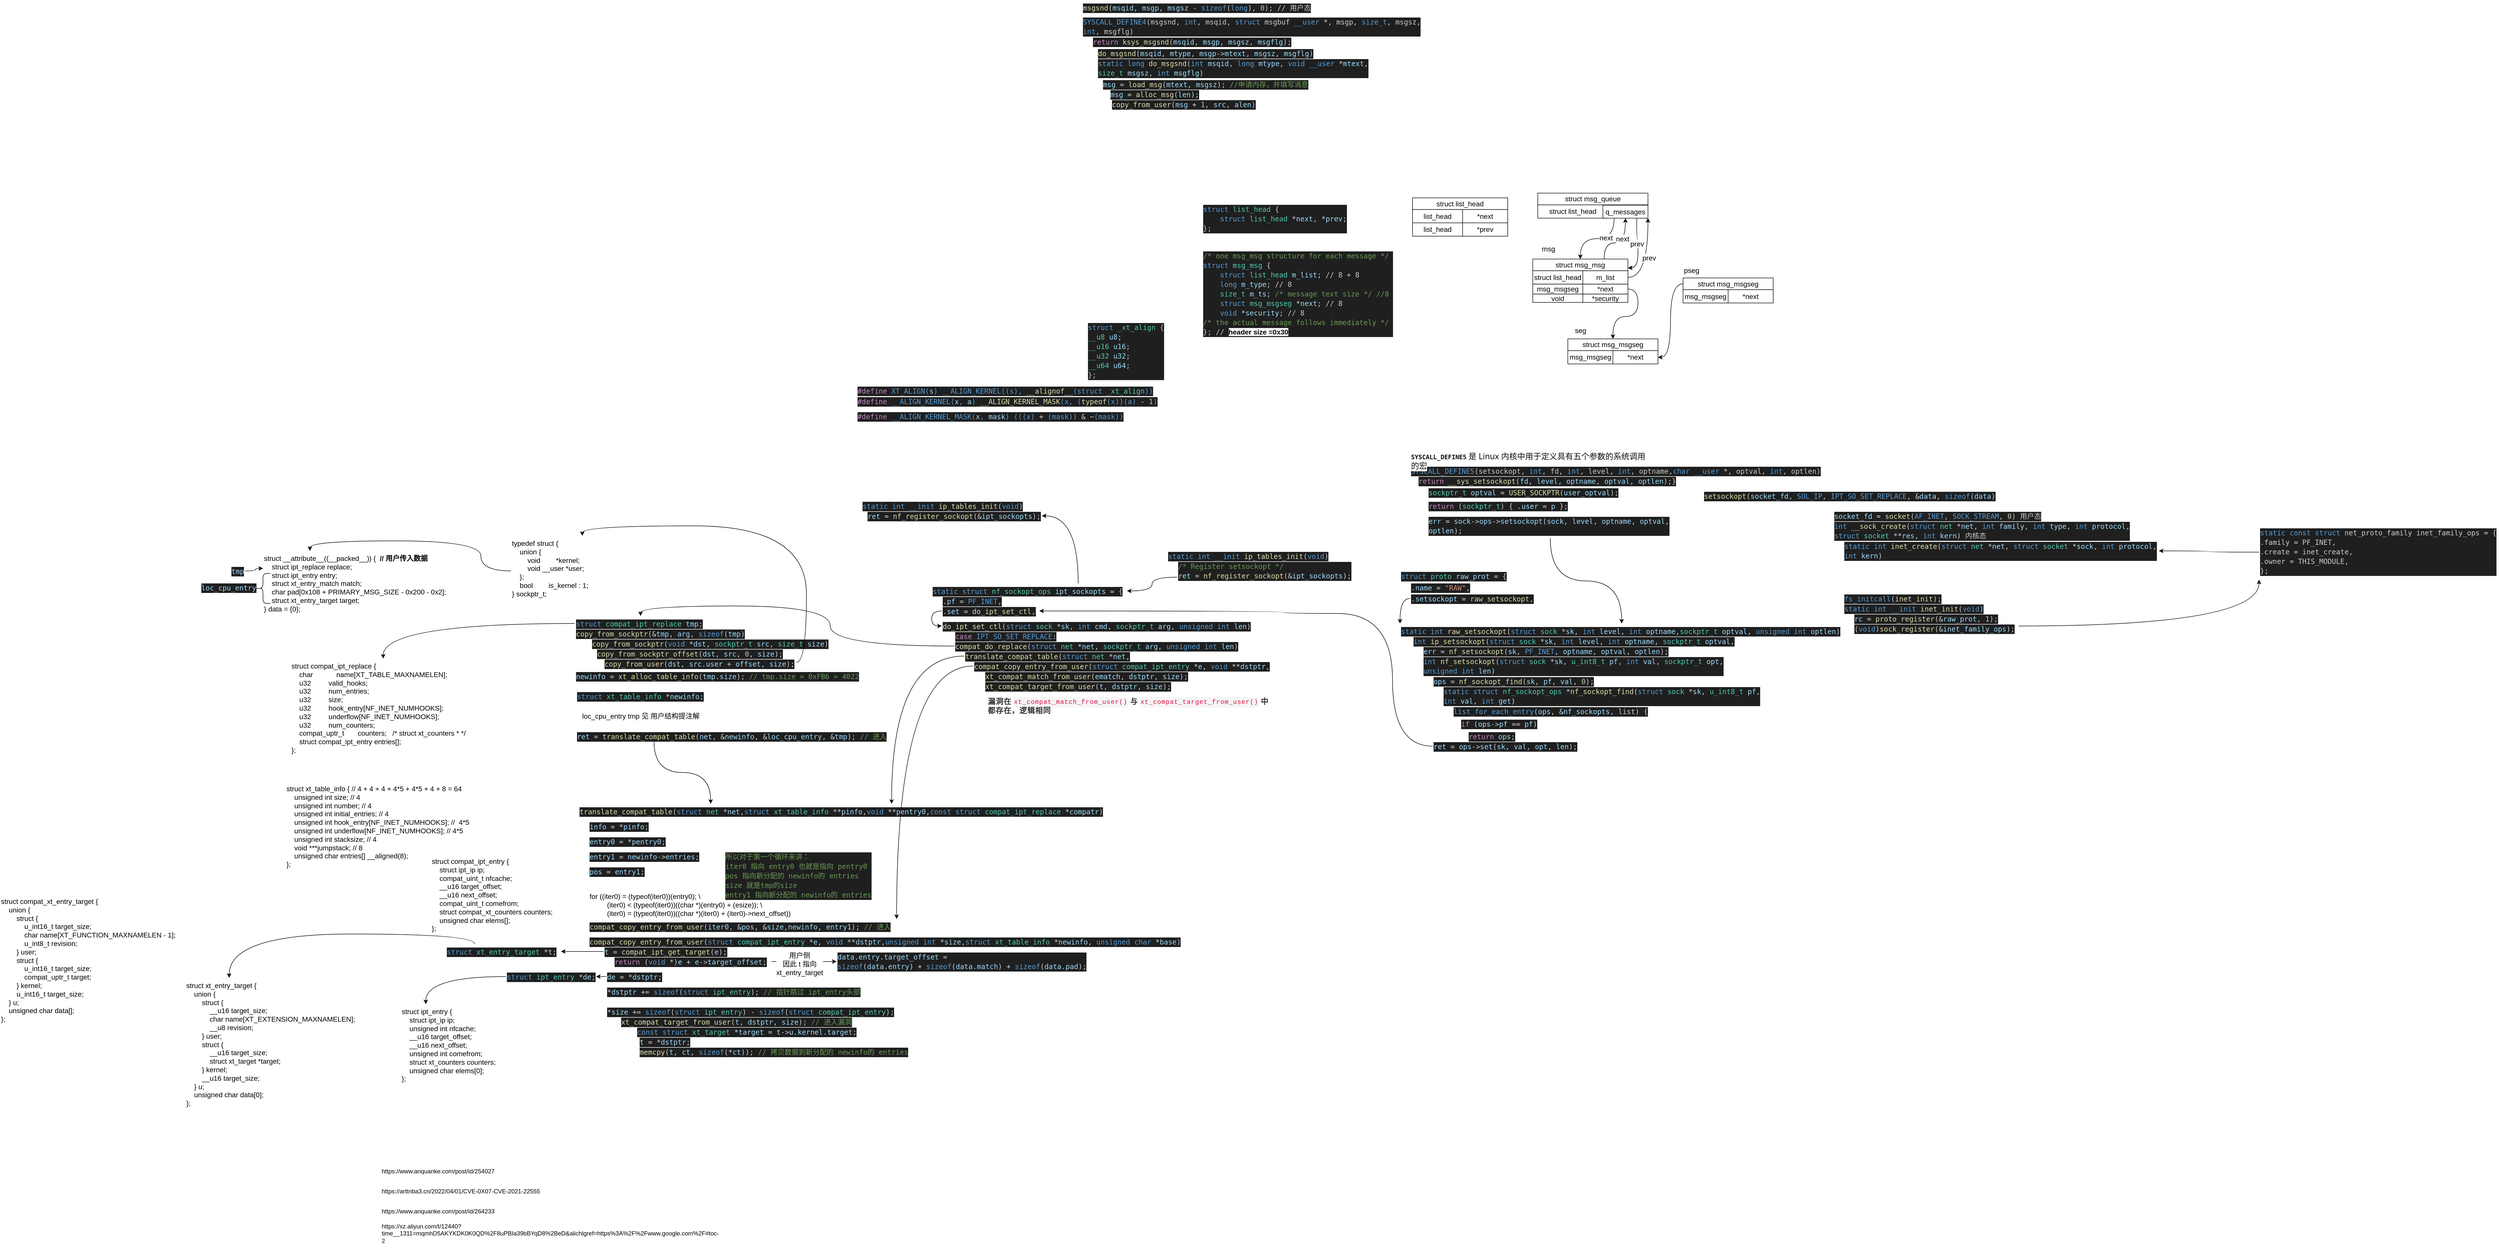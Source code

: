 <mxfile version="20.7.4" type="device"><diagram id="J04Z7SqaEcAB_Tl8TlNN" name="Page-1"><mxGraphModel dx="774" dy="-250" grid="1" gridSize="10" guides="1" tooltips="1" connect="1" arrows="1" fold="1" page="1" pageScale="1" pageWidth="850" pageHeight="1100" math="0" shadow="0"><root><mxCell id="0"/><mxCell id="1" parent="0"/><mxCell id="njL-hkaZEd-wuU_t0GMC-27" value="" style="group" vertex="1" connectable="0" parent="1"><mxGeometry x="5050" y="1800" width="180" height="80" as="geometry"/></mxCell><mxCell id="njL-hkaZEd-wuU_t0GMC-28" value="&lt;span style=&quot;color: rgb(0, 0, 0); font-family: Helvetica; font-size: 14px; font-style: normal; font-variant-ligatures: normal; font-variant-caps: normal; font-weight: 400; letter-spacing: normal; orphans: 2; text-align: center; text-indent: 0px; text-transform: none; widows: 2; word-spacing: 0px; -webkit-text-stroke-width: 0px; background-color: rgb(251, 251, 251); text-decoration-thickness: initial; text-decoration-style: initial; text-decoration-color: initial; float: none; display: inline !important;&quot;&gt;pseg&lt;/span&gt;" style="text;whiteSpace=wrap;html=1;fontSize=14;" vertex="1" parent="njL-hkaZEd-wuU_t0GMC-27"><mxGeometry width="40" height="30" as="geometry"/></mxCell><mxCell id="njL-hkaZEd-wuU_t0GMC-29" value="msg_msgseg" style="whiteSpace=wrap;html=1;fontSize=14;fillColor=#FFFFFF;" vertex="1" parent="njL-hkaZEd-wuU_t0GMC-27"><mxGeometry y="53.39" width="90" height="26.61" as="geometry"/></mxCell><mxCell id="njL-hkaZEd-wuU_t0GMC-30" value="*next" style="whiteSpace=wrap;html=1;fontSize=14;fillColor=#FFFFFF;" vertex="1" parent="njL-hkaZEd-wuU_t0GMC-27"><mxGeometry x="90" y="53.39" width="90" height="26.61" as="geometry"/></mxCell><mxCell id="njL-hkaZEd-wuU_t0GMC-31" value="struct msg_msgseg" style="rounded=0;whiteSpace=wrap;html=1;fontSize=14;fillColor=#FFFFFF;" vertex="1" parent="njL-hkaZEd-wuU_t0GMC-27"><mxGeometry y="30" width="180" height="23.39" as="geometry"/></mxCell><mxCell id="njL-hkaZEd-wuU_t0GMC-32" value="" style="group" vertex="1" connectable="0" parent="1"><mxGeometry x="4750" y="1756.61" width="190" height="122.24" as="geometry"/></mxCell><mxCell id="njL-hkaZEd-wuU_t0GMC-33" value="msg_msgseg" style="whiteSpace=wrap;html=1;fontSize=14;fillColor=#FFFFFF;" vertex="1" parent="njL-hkaZEd-wuU_t0GMC-32"><mxGeometry y="85.63" width="100" height="20" as="geometry"/></mxCell><mxCell id="njL-hkaZEd-wuU_t0GMC-34" value="*next" style="whiteSpace=wrap;html=1;fontSize=14;fillColor=#FFFFFF;" vertex="1" parent="njL-hkaZEd-wuU_t0GMC-32"><mxGeometry x="100" y="85.63" width="90" height="20" as="geometry"/></mxCell><mxCell id="njL-hkaZEd-wuU_t0GMC-35" value="void" style="whiteSpace=wrap;html=1;fontSize=14;fillColor=#FFFFFF;" vertex="1" parent="njL-hkaZEd-wuU_t0GMC-32"><mxGeometry y="105.63" width="100" height="16.61" as="geometry"/></mxCell><mxCell id="njL-hkaZEd-wuU_t0GMC-36" value="*security" style="whiteSpace=wrap;html=1;fontSize=14;fillColor=#FFFFFF;" vertex="1" parent="njL-hkaZEd-wuU_t0GMC-32"><mxGeometry x="100" y="105.63" width="90" height="16.61" as="geometry"/></mxCell><mxCell id="njL-hkaZEd-wuU_t0GMC-37" value="msg" style="text;html=1;align=center;verticalAlign=middle;resizable=0;points=[];autosize=1;strokeColor=none;fillColor=none;fontSize=14;" vertex="1" parent="njL-hkaZEd-wuU_t0GMC-32"><mxGeometry x="6.25" width="50" height="30" as="geometry"/></mxCell><mxCell id="njL-hkaZEd-wuU_t0GMC-38" value="struct msg_msg" style="rounded=0;whiteSpace=wrap;html=1;fontSize=14;fillColor=#FFFFFF;" vertex="1" parent="njL-hkaZEd-wuU_t0GMC-32"><mxGeometry y="35.63" width="190" height="23.39" as="geometry"/></mxCell><mxCell id="njL-hkaZEd-wuU_t0GMC-39" value="struct list_head" style="whiteSpace=wrap;html=1;fontSize=14;fillColor=#FFFFFF;" vertex="1" parent="njL-hkaZEd-wuU_t0GMC-32"><mxGeometry y="59.02" width="100" height="26.61" as="geometry"/></mxCell><mxCell id="njL-hkaZEd-wuU_t0GMC-40" value="m_list" style="whiteSpace=wrap;html=1;fontSize=14;fillColor=#FFFFFF;" vertex="1" parent="njL-hkaZEd-wuU_t0GMC-32"><mxGeometry x="100" y="59.02" width="90" height="26.61" as="geometry"/></mxCell><mxCell id="njL-hkaZEd-wuU_t0GMC-41" value="" style="group" vertex="1" connectable="0" parent="1"><mxGeometry x="4510" y="1670.0" width="190" height="76.61" as="geometry"/></mxCell><mxCell id="njL-hkaZEd-wuU_t0GMC-42" value="struct list_head" style="rounded=0;whiteSpace=wrap;html=1;fontSize=14;fillColor=#FFFFFF;" vertex="1" parent="njL-hkaZEd-wuU_t0GMC-41"><mxGeometry width="190" height="23.39" as="geometry"/></mxCell><mxCell id="njL-hkaZEd-wuU_t0GMC-43" value="list_head" style="whiteSpace=wrap;html=1;fontSize=14;fillColor=#FFFFFF;" vertex="1" parent="njL-hkaZEd-wuU_t0GMC-41"><mxGeometry y="23.39" width="100" height="26.61" as="geometry"/></mxCell><mxCell id="njL-hkaZEd-wuU_t0GMC-44" value="*next" style="whiteSpace=wrap;html=1;fontSize=14;fillColor=#FFFFFF;" vertex="1" parent="njL-hkaZEd-wuU_t0GMC-41"><mxGeometry x="100" y="23.39" width="90" height="26.61" as="geometry"/></mxCell><mxCell id="njL-hkaZEd-wuU_t0GMC-45" value="list_head" style="whiteSpace=wrap;html=1;fontSize=14;fillColor=#FFFFFF;" vertex="1" parent="njL-hkaZEd-wuU_t0GMC-41"><mxGeometry y="50.0" width="100" height="26.61" as="geometry"/></mxCell><mxCell id="njL-hkaZEd-wuU_t0GMC-46" value="*prev" style="whiteSpace=wrap;html=1;fontSize=14;fillColor=#FFFFFF;" vertex="1" parent="njL-hkaZEd-wuU_t0GMC-41"><mxGeometry x="100" y="50.0" width="90" height="26.61" as="geometry"/></mxCell><mxCell id="njL-hkaZEd-wuU_t0GMC-47" value="&lt;div style=&quot;color: rgb(204, 204, 204); background-color: rgb(31, 31, 31); font-family: &amp;quot;Droid Sans Mono&amp;quot;, &amp;quot;monospace&amp;quot;, monospace; font-weight: normal; font-size: 14px; line-height: 19px;&quot;&gt;&lt;div&gt;&lt;span style=&quot;color: #c586c0;&quot;&gt;#define&lt;/span&gt;&lt;span style=&quot;color: #569cd6;&quot;&gt; &lt;/span&gt;&lt;span style=&quot;color: #569cd6;&quot;&gt;XT_ALIGN&lt;/span&gt;&lt;span style=&quot;color: #569cd6;&quot;&gt;(&lt;/span&gt;&lt;span style=&quot;color: #9cdcfe;&quot;&gt;s&lt;/span&gt;&lt;span style=&quot;color: #569cd6;&quot;&gt;) &lt;/span&gt;&lt;span style=&quot;color: #569cd6;&quot;&gt;__ALIGN_KERNEL&lt;/span&gt;&lt;span style=&quot;color: #569cd6;&quot;&gt;((s), &lt;/span&gt;&lt;span style=&quot;color: #dcdcaa;&quot;&gt;__alignof__&lt;/span&gt;&lt;span style=&quot;color: #569cd6;&quot;&gt;(struct &lt;/span&gt;&lt;span style=&quot;color: #4ec9b0;&quot;&gt;_xt_align&lt;/span&gt;&lt;span style=&quot;color: #569cd6;&quot;&gt;))&lt;/span&gt;&lt;/div&gt;&lt;/div&gt;" style="text;whiteSpace=wrap;html=1;fontSize=14;" vertex="1" parent="1"><mxGeometry x="3400" y="2040" width="600" height="30" as="geometry"/></mxCell><mxCell id="njL-hkaZEd-wuU_t0GMC-48" value="&lt;div style=&quot;color: rgb(204, 204, 204); background-color: rgb(31, 31, 31); font-family: &amp;quot;Droid Sans Mono&amp;quot;, &amp;quot;monospace&amp;quot;, monospace; font-weight: normal; font-size: 14px; line-height: 19px;&quot;&gt;&lt;div&gt;&lt;span style=&quot;color: #569cd6;&quot;&gt;struct&lt;/span&gt;&lt;span style=&quot;color: #cccccc;&quot;&gt; &lt;/span&gt;&lt;span style=&quot;color: #4ec9b0;&quot;&gt;_xt_align&lt;/span&gt;&lt;span style=&quot;color: #cccccc;&quot;&gt; {&lt;/span&gt;&lt;/div&gt;&lt;div&gt;&lt;span style=&quot;color: #cccccc;&quot;&gt;    &lt;/span&gt;&lt;span style=&quot;color: #4ec9b0;&quot;&gt;__u8&lt;/span&gt;&lt;span style=&quot;color: #cccccc;&quot;&gt; &lt;/span&gt;&lt;span style=&quot;color: #9cdcfe;&quot;&gt;u8&lt;/span&gt;&lt;span style=&quot;color: #cccccc;&quot;&gt;;&lt;/span&gt;&lt;/div&gt;&lt;div&gt;&lt;span style=&quot;color: #cccccc;&quot;&gt;    &lt;/span&gt;&lt;span style=&quot;color: #4ec9b0;&quot;&gt;__u16&lt;/span&gt;&lt;span style=&quot;color: #cccccc;&quot;&gt; &lt;/span&gt;&lt;span style=&quot;color: #9cdcfe;&quot;&gt;u16&lt;/span&gt;&lt;span style=&quot;color: #cccccc;&quot;&gt;;&lt;/span&gt;&lt;/div&gt;&lt;div&gt;&lt;span style=&quot;color: #cccccc;&quot;&gt;    &lt;/span&gt;&lt;span style=&quot;color: #4ec9b0;&quot;&gt;__u32&lt;/span&gt;&lt;span style=&quot;color: #cccccc;&quot;&gt; &lt;/span&gt;&lt;span style=&quot;color: #9cdcfe;&quot;&gt;u32&lt;/span&gt;&lt;span style=&quot;color: #cccccc;&quot;&gt;;&lt;/span&gt;&lt;/div&gt;&lt;div&gt;&lt;span style=&quot;color: #cccccc;&quot;&gt;    &lt;/span&gt;&lt;span style=&quot;color: #4ec9b0;&quot;&gt;__u64&lt;/span&gt;&lt;span style=&quot;color: #cccccc;&quot;&gt; &lt;/span&gt;&lt;span style=&quot;color: #9cdcfe;&quot;&gt;u64&lt;/span&gt;&lt;span style=&quot;color: #cccccc;&quot;&gt;;&lt;/span&gt;&lt;/div&gt;&lt;div&gt;&lt;span style=&quot;color: #cccccc;&quot;&gt;};&lt;/span&gt;&lt;/div&gt;&lt;/div&gt;" style="text;whiteSpace=wrap;html=1;fontSize=14;" vertex="1" parent="1"><mxGeometry x="3860" y="1913.39" width="170" height="126.61" as="geometry"/></mxCell><mxCell id="njL-hkaZEd-wuU_t0GMC-49" value="&lt;div style=&quot;color: rgb(204, 204, 204); background-color: rgb(31, 31, 31); font-family: &amp;quot;Droid Sans Mono&amp;quot;, &amp;quot;monospace&amp;quot;, monospace; font-weight: normal; font-size: 14px; line-height: 19px;&quot;&gt;&lt;div&gt;&lt;span style=&quot;color: #c586c0;&quot;&gt;#define&lt;/span&gt;&lt;span style=&quot;color: #569cd6;&quot;&gt; __ALIGN_KERNEL(&lt;/span&gt;&lt;span style=&quot;color: #9cdcfe;&quot;&gt;x&lt;/span&gt;&lt;span style=&quot;color: #569cd6;&quot;&gt;, &lt;/span&gt;&lt;span style=&quot;color: #9cdcfe;&quot;&gt;a&lt;/span&gt;&lt;span style=&quot;color: #569cd6;&quot;&gt;)        &lt;/span&gt;&lt;span style=&quot;color: #dcdcaa;&quot;&gt;__ALIGN_KERNEL_MASK&lt;/span&gt;&lt;span style=&quot;color: #569cd6;&quot;&gt;(x, (&lt;/span&gt;&lt;span style=&quot;color: #dcdcaa;&quot;&gt;typeof&lt;/span&gt;&lt;span style=&quot;color: #569cd6;&quot;&gt;(x))(a) &lt;/span&gt;&lt;span style=&quot;color: #d4d4d4;&quot;&gt;-&lt;/span&gt;&lt;span style=&quot;color: #569cd6;&quot;&gt; &lt;/span&gt;&lt;span style=&quot;color: #b5cea8;&quot;&gt;1&lt;/span&gt;&lt;span style=&quot;color: #569cd6;&quot;&gt;)&lt;/span&gt;&lt;/div&gt;&lt;/div&gt;" style="text;whiteSpace=wrap;html=1;fontSize=14;" vertex="1" parent="1"><mxGeometry x="3400" y="2061" width="610" height="30" as="geometry"/></mxCell><mxCell id="njL-hkaZEd-wuU_t0GMC-50" value="&lt;div style=&quot;color: rgb(204, 204, 204); background-color: rgb(31, 31, 31); font-family: &amp;quot;Droid Sans Mono&amp;quot;, &amp;quot;monospace&amp;quot;, monospace; font-weight: normal; font-size: 14px; line-height: 19px;&quot;&gt;&lt;div&gt;&lt;span style=&quot;color: #c586c0;&quot;&gt;#define&lt;/span&gt;&lt;span style=&quot;color: #569cd6;&quot;&gt; __ALIGN_KERNEL_MASK(&lt;/span&gt;&lt;span style=&quot;color: #9cdcfe;&quot;&gt;x&lt;/span&gt;&lt;span style=&quot;color: #569cd6;&quot;&gt;, &lt;/span&gt;&lt;span style=&quot;color: #9cdcfe;&quot;&gt;mask&lt;/span&gt;&lt;span style=&quot;color: #569cd6;&quot;&gt;)    (((x) &lt;/span&gt;&lt;span style=&quot;color: #d4d4d4;&quot;&gt;+&lt;/span&gt;&lt;span style=&quot;color: #569cd6;&quot;&gt; (mask)) &lt;/span&gt;&lt;span style=&quot;color: #d4d4d4;&quot;&gt;&amp;amp;&lt;/span&gt;&lt;span style=&quot;color: #569cd6;&quot;&gt; &lt;/span&gt;&lt;span style=&quot;color: #d4d4d4;&quot;&gt;~&lt;/span&gt;&lt;span style=&quot;color: #569cd6;&quot;&gt;(mask))&lt;/span&gt;&lt;/div&gt;&lt;/div&gt;" style="text;whiteSpace=wrap;html=1;fontSize=14;" vertex="1" parent="1"><mxGeometry x="3400" y="2091" width="540" height="30" as="geometry"/></mxCell><mxCell id="njL-hkaZEd-wuU_t0GMC-51" value="&lt;div style=&quot;color: rgb(204, 204, 204); background-color: rgb(31, 31, 31); font-family: &amp;quot;Droid Sans Mono&amp;quot;, &amp;quot;monospace&amp;quot;, monospace; font-weight: normal; font-size: 14px; line-height: 19px;&quot;&gt;&lt;div&gt;&lt;span style=&quot;color: #dcdcaa;&quot;&gt;xt_compat_target_from_user&lt;/span&gt;&lt;span style=&quot;color: #cccccc;&quot;&gt;(&lt;/span&gt;&lt;span style=&quot;color: #9cdcfe;&quot;&gt;t&lt;/span&gt;&lt;span style=&quot;color: #cccccc;&quot;&gt;, &lt;/span&gt;&lt;span style=&quot;color: #9cdcfe;&quot;&gt;dstptr&lt;/span&gt;&lt;span style=&quot;color: #cccccc;&quot;&gt;, &lt;/span&gt;&lt;span style=&quot;color: #9cdcfe;&quot;&gt;size&lt;/span&gt;&lt;span style=&quot;color: #cccccc;&quot;&gt;);&lt;/span&gt;&lt;/div&gt;&lt;/div&gt;" style="text;whiteSpace=wrap;html=1;fontSize=14;" vertex="1" parent="1"><mxGeometry x="3655" y="2630" width="385" height="30" as="geometry"/></mxCell><mxCell id="njL-hkaZEd-wuU_t0GMC-52" style="edgeStyle=orthogonalEdgeStyle;curved=1;rounded=0;orthogonalLoop=1;jettySize=auto;html=1;exitX=0;exitY=0.5;exitDx=0;exitDy=0;entryX=1;entryY=0;entryDx=0;entryDy=0;fontSize=14;" edge="1" parent="1" source="njL-hkaZEd-wuU_t0GMC-53" target="njL-hkaZEd-wuU_t0GMC-133"><mxGeometry relative="1" as="geometry"/></mxCell><mxCell id="njL-hkaZEd-wuU_t0GMC-53" value="&lt;div style=&quot;color: rgb(204, 204, 204); background-color: rgb(31, 31, 31); font-family: &amp;quot;Droid Sans Mono&amp;quot;, &amp;quot;monospace&amp;quot;, monospace; font-weight: normal; font-size: 14px; line-height: 19px;&quot;&gt;&lt;div&gt;&lt;span style=&quot;color: #dcdcaa;&quot;&gt;compat_copy_entry_from_user&lt;/span&gt;&lt;span style=&quot;color: #cccccc;&quot;&gt;(&lt;/span&gt;&lt;span style=&quot;color: #569cd6;&quot;&gt;struct&lt;/span&gt;&lt;span style=&quot;color: #cccccc;&quot;&gt; &lt;/span&gt;&lt;span style=&quot;color: #4ec9b0;&quot;&gt;compat_ipt_entry&lt;/span&gt;&lt;span style=&quot;color: #cccccc;&quot;&gt; &lt;/span&gt;&lt;span style=&quot;color: #d4d4d4;&quot;&gt;*&lt;/span&gt;&lt;span style=&quot;color: #9cdcfe;&quot;&gt;e&lt;/span&gt;&lt;span style=&quot;color: #cccccc;&quot;&gt;, &lt;/span&gt;&lt;span style=&quot;color: #569cd6;&quot;&gt;void&lt;/span&gt;&lt;span style=&quot;color: #cccccc;&quot;&gt; &lt;/span&gt;&lt;span style=&quot;color: #d4d4d4;&quot;&gt;**&lt;/span&gt;&lt;span style=&quot;color: #9cdcfe;&quot;&gt;dstptr&lt;/span&gt;&lt;span style=&quot;color: #cccccc;&quot;&gt;,&lt;/span&gt;&lt;/div&gt;&lt;/div&gt;" style="text;whiteSpace=wrap;html=1;fontSize=14;" vertex="1" parent="1"><mxGeometry x="3632.5" y="2590" width="595" height="30" as="geometry"/></mxCell><mxCell id="njL-hkaZEd-wuU_t0GMC-54" value="&lt;div style=&quot;color: rgb(204, 204, 204); background-color: rgb(31, 31, 31); font-family: &amp;quot;Droid Sans Mono&amp;quot;, &amp;quot;monospace&amp;quot;, monospace; font-weight: normal; font-size: 14px; line-height: 19px;&quot;&gt;&lt;div&gt;&lt;span style=&quot;color: #dcdcaa;&quot;&gt;xt_compat_match_from_user&lt;/span&gt;&lt;span style=&quot;color: #cccccc;&quot;&gt;(&lt;/span&gt;&lt;span style=&quot;color: #9cdcfe;&quot;&gt;ematch&lt;/span&gt;&lt;span style=&quot;color: #cccccc;&quot;&gt;, &lt;/span&gt;&lt;span style=&quot;color: #9cdcfe;&quot;&gt;dstptr&lt;/span&gt;&lt;span style=&quot;color: #cccccc;&quot;&gt;, &lt;/span&gt;&lt;span style=&quot;color: #9cdcfe;&quot;&gt;size&lt;/span&gt;&lt;span style=&quot;color: #cccccc;&quot;&gt;);&lt;/span&gt;&lt;/div&gt;&lt;/div&gt;" style="text;whiteSpace=wrap;html=1;fontSize=14;" vertex="1" parent="1"><mxGeometry x="3655" y="2610" width="410" height="30" as="geometry"/></mxCell><mxCell id="njL-hkaZEd-wuU_t0GMC-55" style="edgeStyle=orthogonalEdgeStyle;curved=1;rounded=0;orthogonalLoop=1;jettySize=auto;html=1;exitX=0;exitY=0.5;exitDx=0;exitDy=0;fontSize=14;" edge="1" parent="1" source="njL-hkaZEd-wuU_t0GMC-56" target="njL-hkaZEd-wuU_t0GMC-130"><mxGeometry relative="1" as="geometry"><Array as="points"><mxPoint x="3470" y="2585"/></Array></mxGeometry></mxCell><mxCell id="njL-hkaZEd-wuU_t0GMC-56" value="&lt;div style=&quot;color: rgb(204, 204, 204); background-color: rgb(31, 31, 31); font-family: &amp;quot;Droid Sans Mono&amp;quot;, &amp;quot;monospace&amp;quot;, monospace; font-weight: normal; font-size: 14px; line-height: 19px;&quot;&gt;&lt;div&gt;&lt;span style=&quot;color: #dcdcaa;&quot;&gt;translate_compat_table&lt;/span&gt;&lt;span style=&quot;color: #cccccc;&quot;&gt;(&lt;/span&gt;&lt;span style=&quot;color: #569cd6;&quot;&gt;struct&lt;/span&gt;&lt;span style=&quot;color: #cccccc;&quot;&gt; &lt;/span&gt;&lt;span style=&quot;color: #4ec9b0;&quot;&gt;net&lt;/span&gt;&lt;span style=&quot;color: #cccccc;&quot;&gt; &lt;/span&gt;&lt;span style=&quot;color: #d4d4d4;&quot;&gt;*&lt;/span&gt;&lt;span style=&quot;color: #9cdcfe;&quot;&gt;net&lt;/span&gt;&lt;span style=&quot;color: #cccccc;&quot;&gt;,&lt;/span&gt;&lt;/div&gt;&lt;/div&gt;" style="text;whiteSpace=wrap;html=1;fontSize=14;" vertex="1" parent="1"><mxGeometry x="3615" y="2570" width="340" height="30" as="geometry"/></mxCell><mxCell id="njL-hkaZEd-wuU_t0GMC-57" style="edgeStyle=orthogonalEdgeStyle;curved=1;rounded=0;orthogonalLoop=1;jettySize=auto;html=1;exitX=0;exitY=0.5;exitDx=0;exitDy=0;entryX=0.5;entryY=0;entryDx=0;entryDy=0;fontSize=14;" edge="1" parent="1" source="njL-hkaZEd-wuU_t0GMC-58" target="njL-hkaZEd-wuU_t0GMC-159"><mxGeometry relative="1" as="geometry"/></mxCell><mxCell id="njL-hkaZEd-wuU_t0GMC-58" value="&lt;div style=&quot;color: rgb(204, 204, 204); background-color: rgb(31, 31, 31); font-family: &amp;quot;Droid Sans Mono&amp;quot;, &amp;quot;monospace&amp;quot;, monospace; font-weight: normal; font-size: 14px; line-height: 19px;&quot;&gt;&lt;div&gt;&lt;span style=&quot;color: #dcdcaa;&quot;&gt;compat_do_replace&lt;/span&gt;&lt;span style=&quot;color: #cccccc;&quot;&gt;(&lt;/span&gt;&lt;span style=&quot;color: #569cd6;&quot;&gt;struct&lt;/span&gt;&lt;span style=&quot;color: #cccccc;&quot;&gt; &lt;/span&gt;&lt;span style=&quot;color: #4ec9b0;&quot;&gt;net&lt;/span&gt;&lt;span style=&quot;color: #cccccc;&quot;&gt; &lt;/span&gt;&lt;span style=&quot;color: #d4d4d4;&quot;&gt;*&lt;/span&gt;&lt;span style=&quot;color: #9cdcfe;&quot;&gt;net&lt;/span&gt;&lt;span style=&quot;color: #cccccc;&quot;&gt;, &lt;/span&gt;&lt;span style=&quot;color: #4ec9b0;&quot;&gt;sockptr_t&lt;/span&gt;&lt;span style=&quot;color: #cccccc;&quot;&gt; &lt;/span&gt;&lt;span style=&quot;color: #9cdcfe;&quot;&gt;arg&lt;/span&gt;&lt;span style=&quot;color: #cccccc;&quot;&gt;, &lt;/span&gt;&lt;span style=&quot;color: #569cd6;&quot;&gt;unsigned&lt;/span&gt;&lt;span style=&quot;color: #cccccc;&quot;&gt; &lt;/span&gt;&lt;span style=&quot;color: #569cd6;&quot;&gt;int&lt;/span&gt;&lt;span style=&quot;color: #cccccc;&quot;&gt; &lt;/span&gt;&lt;span style=&quot;color: #9cdcfe;&quot;&gt;len&lt;/span&gt;&lt;span style=&quot;color: #cccccc;&quot;&gt;)&lt;/span&gt;&lt;/div&gt;&lt;/div&gt;" style="text;whiteSpace=wrap;html=1;fontSize=14;" vertex="1" parent="1"><mxGeometry x="3595" y="2550" width="570" height="30" as="geometry"/></mxCell><mxCell id="njL-hkaZEd-wuU_t0GMC-59" value="&lt;div style=&quot;color: rgb(204, 204, 204); background-color: rgb(31, 31, 31); font-family: &amp;quot;Droid Sans Mono&amp;quot;, &amp;quot;monospace&amp;quot;, monospace; font-weight: normal; font-size: 14px; line-height: 19px;&quot;&gt;&lt;div&gt;&lt;span style=&quot;color: #dcdcaa;&quot;&gt;do_ipt_set_ctl&lt;/span&gt;&lt;span style=&quot;color: #cccccc;&quot;&gt;(&lt;/span&gt;&lt;span style=&quot;color: #569cd6;&quot;&gt;struct&lt;/span&gt;&lt;span style=&quot;color: #cccccc;&quot;&gt; &lt;/span&gt;&lt;span style=&quot;color: #4ec9b0;&quot;&gt;sock&lt;/span&gt;&lt;span style=&quot;color: #cccccc;&quot;&gt; &lt;/span&gt;&lt;span style=&quot;color: #d4d4d4;&quot;&gt;*&lt;/span&gt;&lt;span style=&quot;color: #9cdcfe;&quot;&gt;sk&lt;/span&gt;&lt;span style=&quot;color: #cccccc;&quot;&gt;, &lt;/span&gt;&lt;span style=&quot;color: #569cd6;&quot;&gt;int&lt;/span&gt;&lt;span style=&quot;color: #cccccc;&quot;&gt; &lt;/span&gt;&lt;span style=&quot;color: #9cdcfe;&quot;&gt;cmd&lt;/span&gt;&lt;span style=&quot;color: #cccccc;&quot;&gt;, &lt;/span&gt;&lt;span style=&quot;color: #4ec9b0;&quot;&gt;sockptr_t&lt;/span&gt;&lt;span style=&quot;color: #cccccc;&quot;&gt; &lt;/span&gt;&lt;span style=&quot;color: #9cdcfe;&quot;&gt;arg&lt;/span&gt;&lt;span style=&quot;color: #cccccc;&quot;&gt;, &lt;/span&gt;&lt;span style=&quot;color: #569cd6;&quot;&gt;unsigned&lt;/span&gt;&lt;span style=&quot;color: #cccccc;&quot;&gt; &lt;/span&gt;&lt;span style=&quot;color: #569cd6;&quot;&gt;int&lt;/span&gt;&lt;span style=&quot;color: #cccccc;&quot;&gt; &lt;/span&gt;&lt;span style=&quot;color: #9cdcfe;&quot;&gt;len&lt;/span&gt;&lt;span style=&quot;color: #cccccc;&quot;&gt;)&lt;/span&gt;&lt;/div&gt;&lt;/div&gt;" style="text;whiteSpace=wrap;html=1;fontSize=14;" vertex="1" parent="1"><mxGeometry x="3570" y="2510" width="620" height="30" as="geometry"/></mxCell><mxCell id="njL-hkaZEd-wuU_t0GMC-60" style="edgeStyle=orthogonalEdgeStyle;curved=1;rounded=0;orthogonalLoop=1;jettySize=auto;html=1;exitX=0.75;exitY=0;exitDx=0;exitDy=0;entryX=1;entryY=0.5;entryDx=0;entryDy=0;fontSize=14;" edge="1" parent="1" source="njL-hkaZEd-wuU_t0GMC-61" target="njL-hkaZEd-wuU_t0GMC-93"><mxGeometry relative="1" as="geometry"/></mxCell><mxCell id="njL-hkaZEd-wuU_t0GMC-61" value="&lt;div style=&quot;color: rgb(204, 204, 204); background-color: rgb(31, 31, 31); font-family: &amp;quot;Droid Sans Mono&amp;quot;, &amp;quot;monospace&amp;quot;, monospace; font-weight: normal; font-size: 14px; line-height: 19px;&quot;&gt;&lt;div&gt;&lt;span style=&quot;color: #569cd6;&quot;&gt;static&lt;/span&gt;&lt;span style=&quot;color: #cccccc;&quot;&gt; &lt;/span&gt;&lt;span style=&quot;color: #569cd6;&quot;&gt;struct&lt;/span&gt;&lt;span style=&quot;color: #cccccc;&quot;&gt; &lt;/span&gt;&lt;span style=&quot;color: #4ec9b0;&quot;&gt;nf_sockopt_ops&lt;/span&gt;&lt;span style=&quot;color: #cccccc;&quot;&gt; &lt;/span&gt;&lt;span style=&quot;color: #9cdcfe;&quot;&gt;ipt_sockopts&lt;/span&gt;&lt;span style=&quot;color: #cccccc;&quot;&gt; &lt;/span&gt;&lt;span style=&quot;color: #d4d4d4;&quot;&gt;=&lt;/span&gt;&lt;span style=&quot;color: #cccccc;&quot;&gt; {&lt;/span&gt;&lt;/div&gt;&lt;/div&gt;" style="text;whiteSpace=wrap;html=1;fontSize=14;" vertex="1" parent="1"><mxGeometry x="3550" y="2440" width="390" height="30" as="geometry"/></mxCell><mxCell id="njL-hkaZEd-wuU_t0GMC-62" style="edgeStyle=orthogonalEdgeStyle;curved=1;rounded=0;orthogonalLoop=1;jettySize=auto;html=1;exitX=0;exitY=0.5;exitDx=0;exitDy=0;entryX=0;entryY=0.5;entryDx=0;entryDy=0;fontSize=14;" edge="1" parent="1" source="njL-hkaZEd-wuU_t0GMC-63" target="njL-hkaZEd-wuU_t0GMC-59"><mxGeometry relative="1" as="geometry"><Array as="points"><mxPoint x="3550" y="2495"/><mxPoint x="3550" y="2525"/></Array></mxGeometry></mxCell><mxCell id="njL-hkaZEd-wuU_t0GMC-63" value="&lt;div style=&quot;color: rgb(204, 204, 204); background-color: rgb(31, 31, 31); font-family: &amp;quot;Droid Sans Mono&amp;quot;, &amp;quot;monospace&amp;quot;, monospace; font-weight: normal; font-size: 14px; line-height: 19px;&quot;&gt;&lt;div&gt;&lt;span style=&quot;color: #cccccc;&quot;&gt;.&lt;/span&gt;&lt;span style=&quot;color: #9cdcfe;&quot;&gt;set&lt;/span&gt;&lt;span style=&quot;color: #cccccc;&quot;&gt;           &lt;/span&gt;&lt;span style=&quot;color: #d4d4d4;&quot;&gt;=&lt;/span&gt;&lt;span style=&quot;color: #cccccc;&quot;&gt; &lt;/span&gt;&lt;span style=&quot;color: #dcdcaa;&quot;&gt;do_ipt_set_ctl&lt;/span&gt;&lt;span style=&quot;color: #cccccc;&quot;&gt;,&lt;/span&gt;&lt;/div&gt;&lt;/div&gt;" style="text;whiteSpace=wrap;html=1;fontSize=14;" vertex="1" parent="1"><mxGeometry x="3570" y="2480" width="195" height="30" as="geometry"/></mxCell><mxCell id="njL-hkaZEd-wuU_t0GMC-64" value="&lt;div style=&quot;color: rgb(204, 204, 204); background-color: rgb(31, 31, 31); font-family: &amp;quot;Droid Sans Mono&amp;quot;, &amp;quot;monospace&amp;quot;, monospace; font-weight: normal; font-size: 14px; line-height: 19px;&quot;&gt;&lt;div&gt;&lt;span style=&quot;color: #569cd6;&quot;&gt;static&lt;/span&gt;&lt;span style=&quot;color: #cccccc;&quot;&gt; &lt;/span&gt;&lt;span style=&quot;color: #569cd6;&quot;&gt;int&lt;/span&gt;&lt;span style=&quot;color: #cccccc;&quot;&gt; &lt;/span&gt;&lt;span style=&quot;color: #569cd6;&quot;&gt;__init&lt;/span&gt;&lt;span style=&quot;color: #cccccc;&quot;&gt; &lt;/span&gt;&lt;span style=&quot;color: #dcdcaa;&quot;&gt;ip_tables_init&lt;/span&gt;&lt;span style=&quot;color: #cccccc;&quot;&gt;(&lt;/span&gt;&lt;span style=&quot;color: #569cd6;&quot;&gt;void&lt;/span&gt;&lt;span style=&quot;color: #cccccc;&quot;&gt;)&lt;/span&gt;&lt;/div&gt;&lt;/div&gt;" style="text;whiteSpace=wrap;html=1;fontSize=14;" vertex="1" parent="1"><mxGeometry x="4020" y="2370" width="330" height="30" as="geometry"/></mxCell><mxCell id="njL-hkaZEd-wuU_t0GMC-65" style="edgeStyle=orthogonalEdgeStyle;curved=1;rounded=0;orthogonalLoop=1;jettySize=auto;html=1;exitX=0;exitY=0.75;exitDx=0;exitDy=0;fontSize=14;" edge="1" parent="1" source="njL-hkaZEd-wuU_t0GMC-66" target="njL-hkaZEd-wuU_t0GMC-61"><mxGeometry relative="1" as="geometry"/></mxCell><mxCell id="njL-hkaZEd-wuU_t0GMC-66" value="&lt;div style=&quot;color: rgb(204, 204, 204); background-color: rgb(31, 31, 31); font-family: &amp;quot;Droid Sans Mono&amp;quot;, &amp;quot;monospace&amp;quot;, monospace; font-weight: normal; font-size: 14px; line-height: 19px;&quot;&gt;&lt;div&gt;&lt;span style=&quot;color: #6a9955;&quot;&gt;/* Register setsockopt */&lt;/span&gt;&lt;/div&gt;&lt;div&gt;&lt;span style=&quot;color: #cccccc;&quot;&gt;        &lt;/span&gt;&lt;span style=&quot;color: #9cdcfe;&quot;&gt;ret&lt;/span&gt;&lt;span style=&quot;color: #cccccc;&quot;&gt; &lt;/span&gt;&lt;span style=&quot;color: #d4d4d4;&quot;&gt;=&lt;/span&gt;&lt;span style=&quot;color: #cccccc;&quot;&gt; &lt;/span&gt;&lt;span style=&quot;color: #dcdcaa;&quot;&gt;nf_register_sockopt&lt;/span&gt;&lt;span style=&quot;color: #cccccc;&quot;&gt;(&lt;/span&gt;&lt;span style=&quot;color: #d4d4d4;&quot;&gt;&amp;amp;&lt;/span&gt;&lt;span style=&quot;color: #9cdcfe;&quot;&gt;ipt_sockopts&lt;/span&gt;&lt;span style=&quot;color: #cccccc;&quot;&gt;);&lt;/span&gt;&lt;/div&gt;&lt;/div&gt;" style="text;whiteSpace=wrap;html=1;fontSize=14;" vertex="1" parent="1"><mxGeometry x="4040" y="2390" width="360" height="50" as="geometry"/></mxCell><mxCell id="njL-hkaZEd-wuU_t0GMC-67" value="&lt;div style=&quot;color: rgb(204, 204, 204); background-color: rgb(31, 31, 31); font-family: &amp;quot;Droid Sans Mono&amp;quot;, &amp;quot;monospace&amp;quot;, monospace; font-weight: normal; font-size: 14px; line-height: 19px;&quot;&gt;&lt;div&gt;&lt;span style=&quot;color: #569cd6;&quot;&gt;struct&lt;/span&gt;&lt;span style=&quot;color: #cccccc;&quot;&gt; &lt;/span&gt;&lt;span style=&quot;color: #4ec9b0;&quot;&gt;list_head&lt;/span&gt;&lt;span style=&quot;color: #cccccc;&quot;&gt; {&lt;/span&gt;&lt;/div&gt;&lt;div&gt;&lt;span style=&quot;color: #cccccc;&quot;&gt;&lt;/span&gt;&lt;span style=&quot;color: #569cd6;&quot;&gt;&amp;nbsp; &amp;nbsp; struct&lt;/span&gt;&lt;span style=&quot;color: #cccccc;&quot;&gt; &lt;/span&gt;&lt;span style=&quot;color: #4ec9b0;&quot;&gt;list_head&lt;/span&gt;&lt;span style=&quot;color: #cccccc;&quot;&gt; &lt;/span&gt;&lt;span style=&quot;color: #d4d4d4;&quot;&gt;*&lt;/span&gt;&lt;span style=&quot;color: #9cdcfe;&quot;&gt;next&lt;/span&gt;&lt;span style=&quot;color: #cccccc;&quot;&gt;, &lt;/span&gt;&lt;span style=&quot;color: #d4d4d4;&quot;&gt;*&lt;/span&gt;&lt;span style=&quot;color: #9cdcfe;&quot;&gt;prev&lt;/span&gt;&lt;span style=&quot;color: #cccccc;&quot;&gt;;&lt;/span&gt;&lt;/div&gt;&lt;div&gt;&lt;span style=&quot;color: #cccccc;&quot;&gt;};&lt;/span&gt;&lt;/div&gt;&lt;/div&gt;" style="text;whiteSpace=wrap;html=1;fontSize=14;" vertex="1" parent="1"><mxGeometry x="4090" y="1677.1" width="290" height="60" as="geometry"/></mxCell><mxCell id="njL-hkaZEd-wuU_t0GMC-68" value="&lt;div style=&quot;color: rgb(204, 204, 204); background-color: rgb(31, 31, 31); font-family: &amp;quot;Droid Sans Mono&amp;quot;, &amp;quot;monospace&amp;quot;, monospace; font-weight: normal; font-size: 14px; line-height: 19px;&quot;&gt;&lt;div&gt;&lt;span style=&quot;color: #6a9955;&quot;&gt;/* one msg_msg structure for each message */&lt;/span&gt;&lt;/div&gt;&lt;div&gt;&lt;span style=&quot;color: #569cd6;&quot;&gt;struct&lt;/span&gt;&lt;span style=&quot;color: #cccccc;&quot;&gt; &lt;/span&gt;&lt;span style=&quot;color: #4ec9b0;&quot;&gt;msg_msg&lt;/span&gt;&lt;span style=&quot;color: #cccccc;&quot;&gt; {&lt;/span&gt;&lt;/div&gt;&lt;div&gt;&lt;span style=&quot;color: #cccccc;&quot;&gt;&lt;/span&gt;&lt;span style=&quot;color: #569cd6;&quot;&gt;&amp;nbsp; &amp;nbsp; struct&lt;/span&gt;&lt;span style=&quot;color: #cccccc;&quot;&gt; &lt;/span&gt;&lt;span style=&quot;color: #4ec9b0;&quot;&gt;list_head&lt;/span&gt;&lt;span style=&quot;color: #cccccc;&quot;&gt; &lt;/span&gt;&lt;span style=&quot;color: #9cdcfe;&quot;&gt;m_list&lt;/span&gt;&lt;span style=&quot;color: #cccccc;&quot;&gt;; // 8 + 8&lt;/span&gt;&lt;/div&gt;&lt;div&gt;&lt;span style=&quot;color: #cccccc;&quot;&gt;&lt;/span&gt;&lt;span style=&quot;color: rgb(86, 156, 214);&quot;&gt;&amp;nbsp; &amp;nbsp;&lt;/span&gt;&lt;span style=&quot;color: rgb(86, 156, 214);&quot;&gt;&amp;nbsp;&lt;/span&gt;&lt;span style=&quot;color: #569cd6;&quot;&gt;long&lt;/span&gt;&lt;span style=&quot;color: #cccccc;&quot;&gt; &lt;/span&gt;&lt;span style=&quot;color: #9cdcfe;&quot;&gt;m_type&lt;/span&gt;&lt;span style=&quot;color: #cccccc;&quot;&gt;; // 8&lt;/span&gt;&lt;/div&gt;&lt;div&gt;&lt;span style=&quot;color: #cccccc;&quot;&gt;&lt;/span&gt;&lt;span style=&quot;color: rgb(86, 156, 214);&quot;&gt;&amp;nbsp; &amp;nbsp;&lt;/span&gt;&lt;span style=&quot;color: rgb(86, 156, 214);&quot;&gt;&amp;nbsp;&lt;/span&gt;&lt;span style=&quot;color: #4ec9b0;&quot;&gt;size_t&lt;/span&gt;&lt;span style=&quot;color: #cccccc;&quot;&gt; &lt;/span&gt;&lt;span style=&quot;color: #9cdcfe;&quot;&gt;m_ts&lt;/span&gt;&lt;span style=&quot;color: #cccccc;&quot;&gt;;&lt;/span&gt;&lt;span style=&quot;color: #6a9955;&quot;&gt;            /* message text size */ //8&amp;nbsp;&lt;/span&gt;&lt;/div&gt;&lt;div&gt;&lt;span style=&quot;color: #cccccc;&quot;&gt;&lt;/span&gt;&lt;span style=&quot;color: rgb(86, 156, 214);&quot;&gt;&amp;nbsp; &amp;nbsp;&lt;/span&gt;&lt;span style=&quot;color: rgb(86, 156, 214);&quot;&gt;&amp;nbsp;&lt;/span&gt;&lt;span style=&quot;color: #569cd6;&quot;&gt;struct&lt;/span&gt;&lt;span style=&quot;color: #cccccc;&quot;&gt; &lt;/span&gt;&lt;span style=&quot;color: #4ec9b0;&quot;&gt;msg_msgseg&lt;/span&gt;&lt;span style=&quot;color: #cccccc;&quot;&gt; &lt;/span&gt;&lt;span style=&quot;color: #d4d4d4;&quot;&gt;*&lt;/span&gt;&lt;span style=&quot;color: #9cdcfe;&quot;&gt;next&lt;/span&gt;&lt;span style=&quot;color: #cccccc;&quot;&gt;; // 8&lt;/span&gt;&lt;/div&gt;&lt;div&gt;&lt;span style=&quot;color: #cccccc;&quot;&gt;&lt;/span&gt;&lt;span style=&quot;color: rgb(86, 156, 214);&quot;&gt;&amp;nbsp; &amp;nbsp;&lt;/span&gt;&lt;span style=&quot;color: rgb(86, 156, 214);&quot;&gt;&amp;nbsp;&lt;/span&gt;&lt;span style=&quot;color: #569cd6;&quot;&gt;void&lt;/span&gt;&lt;span style=&quot;color: #cccccc;&quot;&gt; &lt;/span&gt;&lt;span style=&quot;color: #d4d4d4;&quot;&gt;*&lt;/span&gt;&lt;span style=&quot;color: #9cdcfe;&quot;&gt;security&lt;/span&gt;&lt;span style=&quot;color: #cccccc;&quot;&gt;; // 8&lt;/span&gt;&lt;/div&gt;&lt;div&gt;&lt;span style=&quot;color: #6a9955;&quot;&gt;        /* the actual message follows immediately */&lt;/span&gt;&lt;/div&gt;&lt;div&gt;&lt;span style=&quot;color: #cccccc;&quot;&gt;}; //&amp;nbsp;&lt;/span&gt;&lt;b style=&quot;border-color: var(--border-color); color: rgb(0, 0, 0); font-family: Helvetica; text-align: center; background-color: rgb(251, 251, 251);&quot;&gt;header size =0x30&lt;/b&gt;&lt;/div&gt;&lt;/div&gt;" style="text;whiteSpace=wrap;html=1;fontSize=14;" vertex="1" parent="1"><mxGeometry x="4090" y="1770" width="390" height="180" as="geometry"/></mxCell><mxCell id="njL-hkaZEd-wuU_t0GMC-69" value="msg_msgseg" style="whiteSpace=wrap;html=1;fontSize=14;fillColor=#FFFFFF;" vertex="1" parent="1"><mxGeometry x="4820" y="1975.09" width="90" height="26.61" as="geometry"/></mxCell><mxCell id="njL-hkaZEd-wuU_t0GMC-70" value="*next" style="whiteSpace=wrap;html=1;fontSize=14;fillColor=#FFFFFF;" vertex="1" parent="1"><mxGeometry x="4910" y="1975.09" width="90" height="26.61" as="geometry"/></mxCell><mxCell id="njL-hkaZEd-wuU_t0GMC-71" value="struct msg_msgseg" style="rounded=0;whiteSpace=wrap;html=1;fontSize=14;fillColor=#FFFFFF;" vertex="1" parent="1"><mxGeometry x="4820" y="1951.7" width="180" height="23.39" as="geometry"/></mxCell><mxCell id="njL-hkaZEd-wuU_t0GMC-72" value="seg" style="text;html=1;align=center;verticalAlign=middle;resizable=0;points=[];autosize=1;strokeColor=none;fillColor=none;fontSize=14;" vertex="1" parent="1"><mxGeometry x="4820" y="1920" width="50" height="30" as="geometry"/></mxCell><mxCell id="njL-hkaZEd-wuU_t0GMC-73" style="edgeStyle=orthogonalEdgeStyle;curved=1;rounded=0;orthogonalLoop=1;jettySize=auto;html=1;exitX=1;exitY=0.5;exitDx=0;exitDy=0;fontSize=14;" edge="1" parent="1" source="njL-hkaZEd-wuU_t0GMC-34" target="njL-hkaZEd-wuU_t0GMC-71"><mxGeometry relative="1" as="geometry"/></mxCell><mxCell id="njL-hkaZEd-wuU_t0GMC-74" style="edgeStyle=orthogonalEdgeStyle;curved=1;rounded=0;orthogonalLoop=1;jettySize=auto;html=1;entryX=1;entryY=0.5;entryDx=0;entryDy=0;fontSize=14;" edge="1" parent="1" source="njL-hkaZEd-wuU_t0GMC-31" target="njL-hkaZEd-wuU_t0GMC-70"><mxGeometry relative="1" as="geometry"/></mxCell><mxCell id="njL-hkaZEd-wuU_t0GMC-75" value="struct list_head" style="whiteSpace=wrap;html=1;fontSize=14;fillColor=#FFFFFF;" vertex="1" parent="1"><mxGeometry x="4760" y="1684.05" width="140" height="26.61" as="geometry"/></mxCell><mxCell id="njL-hkaZEd-wuU_t0GMC-76" style="edgeStyle=orthogonalEdgeStyle;curved=1;rounded=0;orthogonalLoop=1;jettySize=auto;html=1;entryX=0.5;entryY=0;entryDx=0;entryDy=0;fontSize=14;exitX=0.25;exitY=1;exitDx=0;exitDy=0;" edge="1" parent="1" source="njL-hkaZEd-wuU_t0GMC-80" target="njL-hkaZEd-wuU_t0GMC-38"><mxGeometry relative="1" as="geometry"/></mxCell><mxCell id="njL-hkaZEd-wuU_t0GMC-77" value="next" style="edgeLabel;html=1;align=center;verticalAlign=middle;resizable=0;points=[];fontSize=14;" vertex="1" connectable="0" parent="njL-hkaZEd-wuU_t0GMC-76"><mxGeometry x="-0.221" y="-2" relative="1" as="geometry"><mxPoint as="offset"/></mxGeometry></mxCell><mxCell id="njL-hkaZEd-wuU_t0GMC-78" style="edgeStyle=orthogonalEdgeStyle;curved=1;rounded=0;orthogonalLoop=1;jettySize=auto;html=1;exitX=0.75;exitY=1;exitDx=0;exitDy=0;entryX=1;entryY=0.75;entryDx=0;entryDy=0;fontSize=14;" edge="1" parent="1" source="njL-hkaZEd-wuU_t0GMC-80" target="njL-hkaZEd-wuU_t0GMC-38"><mxGeometry relative="1" as="geometry"/></mxCell><mxCell id="njL-hkaZEd-wuU_t0GMC-79" value="prev" style="edgeLabel;html=1;align=center;verticalAlign=middle;resizable=0;points=[];fontSize=14;" vertex="1" connectable="0" parent="njL-hkaZEd-wuU_t0GMC-78"><mxGeometry x="-0.12" y="-2" relative="1" as="geometry"><mxPoint as="offset"/></mxGeometry></mxCell><mxCell id="njL-hkaZEd-wuU_t0GMC-80" value="q_messages" style="whiteSpace=wrap;html=1;fontSize=14;fillColor=#FFFFFF;" vertex="1" parent="1"><mxGeometry x="4890" y="1684.71" width="90" height="25.95" as="geometry"/></mxCell><mxCell id="njL-hkaZEd-wuU_t0GMC-81" value="struct msg_queue" style="rounded=0;whiteSpace=wrap;html=1;fontSize=14;fillColor=#FFFFFF;" vertex="1" parent="1"><mxGeometry x="4760" y="1660.66" width="220" height="23.39" as="geometry"/></mxCell><mxCell id="njL-hkaZEd-wuU_t0GMC-82" style="edgeStyle=orthogonalEdgeStyle;curved=1;rounded=0;orthogonalLoop=1;jettySize=auto;html=1;exitX=1;exitY=0.5;exitDx=0;exitDy=0;entryX=1;entryY=1;entryDx=0;entryDy=0;fontSize=14;" edge="1" parent="1" source="njL-hkaZEd-wuU_t0GMC-40" target="njL-hkaZEd-wuU_t0GMC-80"><mxGeometry relative="1" as="geometry"><Array as="points"><mxPoint x="4980" y="1829"/></Array></mxGeometry></mxCell><mxCell id="njL-hkaZEd-wuU_t0GMC-83" value="prev" style="edgeLabel;html=1;align=center;verticalAlign=middle;resizable=0;points=[];fontSize=14;" vertex="1" connectable="0" parent="njL-hkaZEd-wuU_t0GMC-82"><mxGeometry x="0.003" y="-2" relative="1" as="geometry"><mxPoint as="offset"/></mxGeometry></mxCell><mxCell id="njL-hkaZEd-wuU_t0GMC-84" style="edgeStyle=orthogonalEdgeStyle;curved=1;rounded=0;orthogonalLoop=1;jettySize=auto;html=1;exitX=0.75;exitY=0;exitDx=0;exitDy=0;entryX=0.5;entryY=1;entryDx=0;entryDy=0;fontSize=14;" edge="1" parent="1" source="njL-hkaZEd-wuU_t0GMC-38" target="njL-hkaZEd-wuU_t0GMC-80"><mxGeometry relative="1" as="geometry"><Array as="points"><mxPoint x="4893" y="1760"/><mxPoint x="4935" y="1760"/></Array></mxGeometry></mxCell><mxCell id="njL-hkaZEd-wuU_t0GMC-85" value="next" style="edgeLabel;html=1;align=center;verticalAlign=middle;resizable=0;points=[];fontSize=14;" vertex="1" connectable="0" parent="njL-hkaZEd-wuU_t0GMC-84"><mxGeometry x="0.331" y="6" relative="1" as="geometry"><mxPoint as="offset"/></mxGeometry></mxCell><mxCell id="njL-hkaZEd-wuU_t0GMC-86" value="&lt;div style=&quot;color: rgb(204, 204, 204); background-color: rgb(31, 31, 31); font-family: &amp;quot;Droid Sans Mono&amp;quot;, &amp;quot;monospace&amp;quot;, monospace; font-weight: normal; font-size: 14px; line-height: 19px;&quot;&gt;&lt;div&gt;&lt;span style=&quot;color: #c586c0;&quot;&gt;case&lt;/span&gt;&lt;span style=&quot;color: #cccccc;&quot;&gt; &lt;/span&gt;&lt;span style=&quot;color: #569cd6;&quot;&gt;IPT_SO_SET_REPLACE&lt;/span&gt;&lt;span style=&quot;color: #cccccc;&quot;&gt;:&lt;/span&gt;&lt;/div&gt;&lt;/div&gt;" style="text;whiteSpace=wrap;html=1;fontSize=14;" vertex="1" parent="1"><mxGeometry x="3595" y="2530" width="205" height="30" as="geometry"/></mxCell><mxCell id="njL-hkaZEd-wuU_t0GMC-87" value="&lt;p style=&quot;margin: 0px 0px 24px; box-sizing: border-box; color: rgb(51, 51, 51); font-family: &amp;quot;Monospaced Number&amp;quot;, &amp;quot;Chinese Quote&amp;quot;, -apple-system, BlinkMacSystemFont, &amp;quot;Segoe UI&amp;quot;, Roboto, &amp;quot;PingFang SC&amp;quot;, &amp;quot;Hiragino Sans GB&amp;quot;, &amp;quot;Microsoft YaHei&amp;quot;, &amp;quot;Helvetica Neue&amp;quot;, Helvetica, Arial, sans-serif; font-size: 15px; font-style: normal; font-variant-ligatures: normal; font-variant-caps: normal; font-weight: 400; letter-spacing: 0.75px; orphans: 2; text-align: start; text-indent: 0px; text-transform: none; widows: 2; word-spacing: 0px; -webkit-text-stroke-width: 0px; background-color: rgb(255, 255, 255); text-decoration-thickness: initial; text-decoration-style: initial; text-decoration-color: initial;&quot;&gt;&lt;strong style=&quot;font-weight: bold; box-sizing: border-box;&quot;&gt;漏洞在&lt;/strong&gt;&lt;span&gt;&amp;nbsp;&lt;/span&gt;&lt;code style=&quot;padding: 0.2em 0px; font-family: Consolas, &amp;quot;Liberation Mono&amp;quot;, Menlo, Courier, monospace; font-size: 12.75px; color: rgb(221, 17, 68); border-radius: 3px; background-color: rgba(0, 0, 0, 0.04); box-sizing: border-box; margin: 0px; word-break: break-all; border: none !important;&quot;&gt;xt_compat_match_from_user()&lt;/code&gt;&lt;span&gt;&amp;nbsp;&lt;/span&gt;&lt;strong style=&quot;font-weight: bold; box-sizing: border-box;&quot;&gt;与&lt;/strong&gt;&lt;span&gt;&amp;nbsp;&lt;/span&gt;&lt;code style=&quot;padding: 0.2em 0px; font-family: Consolas, &amp;quot;Liberation Mono&amp;quot;, Menlo, Courier, monospace; font-size: 12.75px; color: rgb(221, 17, 68); border-radius: 3px; background-color: rgba(0, 0, 0, 0.04); box-sizing: border-box; margin: 0px; word-break: break-all; border: none !important;&quot;&gt;xt_compat_target_from_user()&lt;/code&gt;&lt;span&gt;&amp;nbsp;&lt;/span&gt;&lt;strong style=&quot;font-weight: bold; box-sizing: border-box;&quot;&gt;中都存在，逻辑相同&lt;/strong&gt;&lt;/p&gt;&lt;br class=&quot;Apple-interchange-newline&quot;&gt;" style="text;whiteSpace=wrap;html=1;fontSize=14;" vertex="1" parent="1"><mxGeometry x="3660" y="2660" width="570" height="40" as="geometry"/></mxCell><mxCell id="njL-hkaZEd-wuU_t0GMC-88" value="&lt;div style=&quot;color: rgb(204, 204, 204); background-color: rgb(31, 31, 31); font-family: &amp;quot;Droid Sans Mono&amp;quot;, &amp;quot;monospace&amp;quot;, monospace; font-weight: normal; font-size: 14px; line-height: 19px;&quot;&gt;&lt;div&gt;&lt;span style=&quot;color: #cccccc;&quot;&gt;.&lt;/span&gt;&lt;span style=&quot;color: #9cdcfe;&quot;&gt;pf&lt;/span&gt;&lt;span style=&quot;color: #cccccc;&quot;&gt;            &lt;/span&gt;&lt;span style=&quot;color: #d4d4d4;&quot;&gt;=&lt;/span&gt;&lt;span style=&quot;color: #cccccc;&quot;&gt; &lt;/span&gt;&lt;span style=&quot;color: #569cd6;&quot;&gt;PF_INET&lt;/span&gt;&lt;span style=&quot;color: #cccccc;&quot;&gt;,&lt;/span&gt;&lt;/div&gt;&lt;/div&gt;" style="text;whiteSpace=wrap;html=1;fontSize=14;" vertex="1" parent="1"><mxGeometry x="3570" y="2460" width="130" height="30" as="geometry"/></mxCell><mxCell id="njL-hkaZEd-wuU_t0GMC-89" value="&lt;div style=&quot;color: rgb(204, 204, 204); background-color: rgb(31, 31, 31); font-family: &amp;quot;Droid Sans Mono&amp;quot;, &amp;quot;monospace&amp;quot;, monospace; font-weight: normal; font-size: 14px; line-height: 19px;&quot;&gt;&lt;div&gt;&lt;span style=&quot;color: #569cd6;&quot;&gt;static&lt;/span&gt;&lt;span style=&quot;color: #cccccc;&quot;&gt; &lt;/span&gt;&lt;span style=&quot;color: #569cd6;&quot;&gt;struct&lt;/span&gt;&lt;span style=&quot;color: #cccccc;&quot;&gt; &lt;/span&gt;&lt;span style=&quot;color: #4ec9b0;&quot;&gt;nf_sockopt_ops&lt;/span&gt;&lt;span style=&quot;color: #cccccc;&quot;&gt; &lt;/span&gt;&lt;span style=&quot;color: #d4d4d4;&quot;&gt;*&lt;/span&gt;&lt;span style=&quot;color: #dcdcaa;&quot;&gt;nf_sockopt_find&lt;/span&gt;&lt;span style=&quot;color: #cccccc;&quot;&gt;(&lt;/span&gt;&lt;span style=&quot;color: #569cd6;&quot;&gt;struct&lt;/span&gt;&lt;span style=&quot;color: #cccccc;&quot;&gt; &lt;/span&gt;&lt;span style=&quot;color: #4ec9b0;&quot;&gt;sock&lt;/span&gt;&lt;span style=&quot;color: #cccccc;&quot;&gt; &lt;/span&gt;&lt;span style=&quot;color: #d4d4d4;&quot;&gt;*&lt;/span&gt;&lt;span style=&quot;color: #9cdcfe;&quot;&gt;sk&lt;/span&gt;&lt;span style=&quot;color: #cccccc;&quot;&gt;, &lt;/span&gt;&lt;span style=&quot;color: #4ec9b0;&quot;&gt;u_int8_t&lt;/span&gt;&lt;span style=&quot;color: #cccccc;&quot;&gt; &lt;/span&gt;&lt;span style=&quot;color: #9cdcfe;&quot;&gt;pf&lt;/span&gt;&lt;span style=&quot;color: #cccccc;&quot;&gt;,&lt;/span&gt;&lt;/div&gt;&lt;div&gt;&lt;span style=&quot;color: #cccccc;&quot;&gt;                &lt;/span&gt;&lt;span style=&quot;color: #569cd6;&quot;&gt;int&lt;/span&gt;&lt;span style=&quot;color: #cccccc;&quot;&gt; &lt;/span&gt;&lt;span style=&quot;color: #9cdcfe;&quot;&gt;val&lt;/span&gt;&lt;span style=&quot;color: #cccccc;&quot;&gt;, &lt;/span&gt;&lt;span style=&quot;color: #569cd6;&quot;&gt;int&lt;/span&gt;&lt;span style=&quot;color: #cccccc;&quot;&gt; &lt;/span&gt;&lt;span style=&quot;color: #9cdcfe;&quot;&gt;get&lt;/span&gt;&lt;span style=&quot;color: #cccccc;&quot;&gt;)&lt;/span&gt;&lt;/div&gt;&lt;/div&gt;" style="text;whiteSpace=wrap;html=1;fontSize=14;" vertex="1" parent="1"><mxGeometry x="4570" y="2640" width="640" height="50" as="geometry"/></mxCell><mxCell id="njL-hkaZEd-wuU_t0GMC-90" value="&lt;div style=&quot;color: rgb(204, 204, 204); background-color: rgb(31, 31, 31); font-family: &amp;quot;Droid Sans Mono&amp;quot;, &amp;quot;monospace&amp;quot;, monospace; font-weight: normal; font-size: 14px; line-height: 19px;&quot;&gt;&lt;div&gt;&lt;span style=&quot;color: #569cd6;&quot;&gt;list_for_each_entry&lt;/span&gt;&lt;span style=&quot;color: #cccccc;&quot;&gt;(&lt;/span&gt;&lt;span style=&quot;color: #9cdcfe;&quot;&gt;ops&lt;/span&gt;&lt;span style=&quot;color: #cccccc;&quot;&gt;, &lt;/span&gt;&lt;span style=&quot;color: #d4d4d4;&quot;&gt;&amp;amp;&lt;/span&gt;&lt;span style=&quot;color: #9cdcfe;&quot;&gt;nf_sockopts&lt;/span&gt;&lt;span style=&quot;color: #cccccc;&quot;&gt;, list) {&lt;/span&gt;&lt;/div&gt;&lt;/div&gt;" style="text;whiteSpace=wrap;html=1;fontSize=14;" vertex="1" parent="1"><mxGeometry x="4590" y="2680" width="390" height="30" as="geometry"/></mxCell><mxCell id="njL-hkaZEd-wuU_t0GMC-91" value="&lt;div style=&quot;color: rgb(204, 204, 204); background-color: rgb(31, 31, 31); font-family: &amp;quot;Droid Sans Mono&amp;quot;, &amp;quot;monospace&amp;quot;, monospace; font-weight: normal; font-size: 14px; line-height: 19px;&quot;&gt;&lt;div&gt;&lt;span style=&quot;color: #c586c0;&quot;&gt;if&lt;/span&gt;&lt;span style=&quot;color: #cccccc;&quot;&gt; (&lt;/span&gt;&lt;span style=&quot;color: #9cdcfe;&quot;&gt;ops&lt;/span&gt;&lt;span style=&quot;color: #cccccc;&quot;&gt;-&amp;gt;&lt;/span&gt;&lt;span style=&quot;color: #9cdcfe;&quot;&gt;pf&lt;/span&gt;&lt;span style=&quot;color: #cccccc;&quot;&gt; &lt;/span&gt;&lt;span style=&quot;color: #d4d4d4;&quot;&gt;==&lt;/span&gt;&lt;span style=&quot;color: #cccccc;&quot;&gt; &lt;/span&gt;&lt;span style=&quot;color: #9cdcfe;&quot;&gt;pf&lt;/span&gt;&lt;span style=&quot;color: #cccccc;&quot;&gt;)&lt;/span&gt;&lt;/div&gt;&lt;/div&gt;" style="text;whiteSpace=wrap;html=1;fontSize=14;" vertex="1" parent="1"><mxGeometry x="4605" y="2705" width="160" height="25" as="geometry"/></mxCell><mxCell id="njL-hkaZEd-wuU_t0GMC-92" value="&lt;div style=&quot;color: rgb(204, 204, 204); background-color: rgb(31, 31, 31); font-family: &amp;quot;Droid Sans Mono&amp;quot;, &amp;quot;monospace&amp;quot;, monospace; font-weight: normal; font-size: 14px; line-height: 19px;&quot;&gt;&lt;div style=&quot;line-height: 19px;&quot;&gt;&lt;span style=&quot;color: #569cd6;&quot;&gt;static&lt;/span&gt; &lt;span style=&quot;color: #569cd6;&quot;&gt;int&lt;/span&gt; &lt;span style=&quot;color: #569cd6;&quot;&gt;__init&lt;/span&gt; &lt;span style=&quot;color: #dcdcaa;&quot;&gt;ip_tables_init&lt;/span&gt;(&lt;span style=&quot;color: #569cd6;&quot;&gt;void&lt;/span&gt;)&lt;/div&gt;&lt;/div&gt;" style="text;whiteSpace=wrap;html=1;fontSize=14;" vertex="1" parent="1"><mxGeometry x="3410" y="2270" width="330" height="30" as="geometry"/></mxCell><mxCell id="njL-hkaZEd-wuU_t0GMC-93" value="&lt;div style=&quot;color: rgb(204, 204, 204); background-color: rgb(31, 31, 31); font-family: &amp;quot;Droid Sans Mono&amp;quot;, &amp;quot;monospace&amp;quot;, monospace; font-weight: normal; font-size: 14px; line-height: 19px;&quot;&gt;&lt;div&gt;&lt;span style=&quot;color: #9cdcfe;&quot;&gt;ret&lt;/span&gt;&lt;span style=&quot;color: #cccccc;&quot;&gt; &lt;/span&gt;&lt;span style=&quot;color: #d4d4d4;&quot;&gt;=&lt;/span&gt;&lt;span style=&quot;color: #cccccc;&quot;&gt; &lt;/span&gt;&lt;span style=&quot;color: #dcdcaa;&quot;&gt;nf_register_sockopt&lt;/span&gt;&lt;span style=&quot;color: #cccccc;&quot;&gt;(&lt;/span&gt;&lt;span style=&quot;color: #d4d4d4;&quot;&gt;&amp;amp;&lt;/span&gt;&lt;span style=&quot;color: #9cdcfe;&quot;&gt;ipt_sockopts&lt;/span&gt;&lt;span style=&quot;color: #cccccc;&quot;&gt;);&lt;/span&gt;&lt;/div&gt;&lt;/div&gt;" style="text;whiteSpace=wrap;html=1;fontSize=14;" vertex="1" parent="1"><mxGeometry x="3420" y="2290" width="350" height="30" as="geometry"/></mxCell><mxCell id="njL-hkaZEd-wuU_t0GMC-94" value="&lt;div style=&quot;color: rgb(204, 204, 204); background-color: rgb(31, 31, 31); font-family: &amp;quot;Droid Sans Mono&amp;quot;, &amp;quot;monospace&amp;quot;, monospace; font-weight: normal; font-size: 14px; line-height: 19px;&quot;&gt;&lt;div&gt;&lt;span style=&quot;color: #569cd6;&quot;&gt;int&lt;/span&gt;&lt;span style=&quot;color: #cccccc;&quot;&gt; &lt;/span&gt;&lt;span style=&quot;color: #dcdcaa;&quot;&gt;ip_setsockopt&lt;/span&gt;&lt;span style=&quot;color: #cccccc;&quot;&gt;(&lt;/span&gt;&lt;span style=&quot;color: #569cd6;&quot;&gt;struct&lt;/span&gt;&lt;span style=&quot;color: #cccccc;&quot;&gt; &lt;/span&gt;&lt;span style=&quot;color: #4ec9b0;&quot;&gt;sock&lt;/span&gt;&lt;span style=&quot;color: #cccccc;&quot;&gt; &lt;/span&gt;&lt;span style=&quot;color: #d4d4d4;&quot;&gt;*&lt;/span&gt;&lt;span style=&quot;color: #9cdcfe;&quot;&gt;sk&lt;/span&gt;&lt;span style=&quot;color: #cccccc;&quot;&gt;, &lt;/span&gt;&lt;span style=&quot;color: #569cd6;&quot;&gt;int&lt;/span&gt;&lt;span style=&quot;color: #cccccc;&quot;&gt; &lt;/span&gt;&lt;span style=&quot;color: #9cdcfe;&quot;&gt;level&lt;/span&gt;&lt;span style=&quot;color: #cccccc;&quot;&gt;, &lt;/span&gt;&lt;span style=&quot;color: #569cd6;&quot;&gt;int&lt;/span&gt;&lt;span style=&quot;color: #cccccc;&quot;&gt; &lt;/span&gt;&lt;span style=&quot;color: #9cdcfe;&quot;&gt;optname&lt;/span&gt;&lt;span style=&quot;color: #cccccc;&quot;&gt;, &lt;/span&gt;&lt;span style=&quot;color: #4ec9b0;&quot;&gt;sockptr_t&lt;/span&gt;&lt;span style=&quot;color: #cccccc;&quot;&gt; &lt;/span&gt;&lt;span style=&quot;color: #9cdcfe;&quot;&gt;optval&lt;/span&gt;&lt;span style=&quot;color: #cccccc;&quot;&gt;,&lt;/span&gt;&lt;/div&gt;&lt;/div&gt;" style="text;whiteSpace=wrap;html=1;fontSize=14;" vertex="1" parent="1"><mxGeometry x="4510" y="2540" width="650" height="30" as="geometry"/></mxCell><mxCell id="njL-hkaZEd-wuU_t0GMC-95" value="&lt;div style=&quot;color: rgb(204, 204, 204); background-color: rgb(31, 31, 31); font-family: &amp;quot;Droid Sans Mono&amp;quot;, &amp;quot;monospace&amp;quot;, monospace; font-weight: normal; font-size: 14px; line-height: 19px;&quot;&gt;&lt;div&gt;&lt;span style=&quot;color: #9cdcfe;&quot;&gt;err&lt;/span&gt;&lt;span style=&quot;color: #cccccc;&quot;&gt; &lt;/span&gt;&lt;span style=&quot;color: #d4d4d4;&quot;&gt;=&lt;/span&gt;&lt;span style=&quot;color: #cccccc;&quot;&gt; &lt;/span&gt;&lt;span style=&quot;color: #dcdcaa;&quot;&gt;nf_setsockopt&lt;/span&gt;&lt;span style=&quot;color: #cccccc;&quot;&gt;(&lt;/span&gt;&lt;span style=&quot;color: #9cdcfe;&quot;&gt;sk&lt;/span&gt;&lt;span style=&quot;color: #cccccc;&quot;&gt;, &lt;/span&gt;&lt;span style=&quot;color: #569cd6;&quot;&gt;PF_INET&lt;/span&gt;&lt;span style=&quot;color: #cccccc;&quot;&gt;, &lt;/span&gt;&lt;span style=&quot;color: #9cdcfe;&quot;&gt;optname&lt;/span&gt;&lt;span style=&quot;color: #cccccc;&quot;&gt;, &lt;/span&gt;&lt;span style=&quot;color: #9cdcfe;&quot;&gt;optval&lt;/span&gt;&lt;span style=&quot;color: #cccccc;&quot;&gt;, &lt;/span&gt;&lt;span style=&quot;color: #9cdcfe;&quot;&gt;optlen&lt;/span&gt;&lt;span style=&quot;color: #cccccc;&quot;&gt;);&lt;/span&gt;&lt;/div&gt;&lt;/div&gt;" style="text;whiteSpace=wrap;html=1;fontSize=14;" vertex="1" parent="1"><mxGeometry x="4530" y="2560" width="500" height="30" as="geometry"/></mxCell><mxCell id="njL-hkaZEd-wuU_t0GMC-96" value="&lt;div style=&quot;color: rgb(204, 204, 204); background-color: rgb(31, 31, 31); font-family: &amp;quot;Droid Sans Mono&amp;quot;, &amp;quot;monospace&amp;quot;, monospace; font-weight: normal; font-size: 14px; line-height: 19px;&quot;&gt;&lt;div&gt;&lt;span style=&quot;color: #9cdcfe;&quot;&gt;ops&lt;/span&gt;&lt;span style=&quot;color: #cccccc;&quot;&gt; &lt;/span&gt;&lt;span style=&quot;color: #d4d4d4;&quot;&gt;=&lt;/span&gt;&lt;span style=&quot;color: #cccccc;&quot;&gt; &lt;/span&gt;&lt;span style=&quot;color: #dcdcaa;&quot;&gt;nf_sockopt_find&lt;/span&gt;&lt;span style=&quot;color: #cccccc;&quot;&gt;(&lt;/span&gt;&lt;span style=&quot;color: #9cdcfe;&quot;&gt;sk&lt;/span&gt;&lt;span style=&quot;color: #cccccc;&quot;&gt;, &lt;/span&gt;&lt;span style=&quot;color: #9cdcfe;&quot;&gt;pf&lt;/span&gt;&lt;span style=&quot;color: #cccccc;&quot;&gt;, &lt;/span&gt;&lt;span style=&quot;color: #9cdcfe;&quot;&gt;val&lt;/span&gt;&lt;span style=&quot;color: #cccccc;&quot;&gt;, &lt;/span&gt;&lt;span style=&quot;color: #b5cea8;&quot;&gt;0&lt;/span&gt;&lt;span style=&quot;color: #cccccc;&quot;&gt;);&lt;/span&gt;&lt;/div&gt;&lt;/div&gt;" style="text;whiteSpace=wrap;html=1;fontSize=14;" vertex="1" parent="1"><mxGeometry x="4550" y="2620" width="330" height="30" as="geometry"/></mxCell><mxCell id="njL-hkaZEd-wuU_t0GMC-97" value="&lt;div style=&quot;color: rgb(204, 204, 204); background-color: rgb(31, 31, 31); font-family: &amp;quot;Droid Sans Mono&amp;quot;, &amp;quot;monospace&amp;quot;, monospace; font-weight: normal; font-size: 14px; line-height: 19px;&quot;&gt;&lt;div&gt;&lt;span style=&quot;color: #c586c0;&quot;&gt;return&lt;/span&gt;&lt;span style=&quot;color: #cccccc;&quot;&gt; &lt;/span&gt;&lt;span style=&quot;color: #9cdcfe;&quot;&gt;ops&lt;/span&gt;&lt;span style=&quot;color: #cccccc;&quot;&gt;;&lt;/span&gt;&lt;/div&gt;&lt;/div&gt;" style="text;whiteSpace=wrap;html=1;fontSize=14;" vertex="1" parent="1"><mxGeometry x="4620" y="2730" width="100" height="30" as="geometry"/></mxCell><mxCell id="njL-hkaZEd-wuU_t0GMC-98" value="&lt;div style=&quot;color: rgb(204, 204, 204); background-color: rgb(31, 31, 31); font-family: &amp;quot;Droid Sans Mono&amp;quot;, &amp;quot;monospace&amp;quot;, monospace; font-weight: normal; font-size: 14px; line-height: 19px;&quot;&gt;&lt;div&gt;&lt;span style=&quot;color: #569cd6;&quot;&gt;static&lt;/span&gt;&lt;span style=&quot;color: #cccccc;&quot;&gt; &lt;/span&gt;&lt;span style=&quot;color: #569cd6;&quot;&gt;int&lt;/span&gt;&lt;span style=&quot;color: #cccccc;&quot;&gt; &lt;/span&gt;&lt;span style=&quot;color: #dcdcaa;&quot;&gt;raw_setsockopt&lt;/span&gt;&lt;span style=&quot;color: #cccccc;&quot;&gt;(&lt;/span&gt;&lt;span style=&quot;color: #569cd6;&quot;&gt;struct&lt;/span&gt;&lt;span style=&quot;color: #cccccc;&quot;&gt; &lt;/span&gt;&lt;span style=&quot;color: #4ec9b0;&quot;&gt;sock&lt;/span&gt;&lt;span style=&quot;color: #cccccc;&quot;&gt; &lt;/span&gt;&lt;span style=&quot;color: #d4d4d4;&quot;&gt;*&lt;/span&gt;&lt;span style=&quot;color: #9cdcfe;&quot;&gt;sk&lt;/span&gt;&lt;span style=&quot;color: #cccccc;&quot;&gt;, &lt;/span&gt;&lt;span style=&quot;color: #569cd6;&quot;&gt;int&lt;/span&gt;&lt;span style=&quot;color: #cccccc;&quot;&gt; &lt;/span&gt;&lt;span style=&quot;color: #9cdcfe;&quot;&gt;level&lt;/span&gt;&lt;span style=&quot;color: #cccccc;&quot;&gt;, &lt;/span&gt;&lt;span style=&quot;color: #569cd6;&quot;&gt;int&lt;/span&gt;&lt;span style=&quot;color: #cccccc;&quot;&gt; &lt;/span&gt;&lt;span style=&quot;color: #9cdcfe;&quot;&gt;optname&lt;/span&gt;&lt;span style=&quot;color: #cccccc;&quot;&gt;,&lt;/span&gt;&lt;span style=&quot;color: rgb(78, 201, 176);&quot;&gt;sockptr_t&lt;/span&gt;&lt;span style=&quot;&quot;&gt; &lt;/span&gt;&lt;span style=&quot;color: rgb(156, 220, 254);&quot;&gt;optval&lt;/span&gt;&lt;span style=&quot;&quot;&gt;, &lt;/span&gt;&lt;span style=&quot;color: rgb(86, 156, 214);&quot;&gt;unsigned&lt;/span&gt;&lt;span style=&quot;&quot;&gt; &lt;/span&gt;&lt;span style=&quot;color: rgb(86, 156, 214);&quot;&gt;int&lt;/span&gt;&lt;span style=&quot;&quot;&gt; &lt;/span&gt;&lt;span style=&quot;color: rgb(156, 220, 254);&quot;&gt;optlen&lt;/span&gt;&lt;span style=&quot;&quot;&gt;)&lt;/span&gt;&lt;/div&gt;&lt;/div&gt;" style="text;whiteSpace=wrap;html=1;fontSize=14;" vertex="1" parent="1"><mxGeometry x="4485" y="2520" width="885" height="30" as="geometry"/></mxCell><mxCell id="njL-hkaZEd-wuU_t0GMC-99" value="&lt;div style=&quot;color: rgb(204, 204, 204); background-color: rgb(31, 31, 31); font-family: &amp;quot;Droid Sans Mono&amp;quot;, &amp;quot;monospace&amp;quot;, monospace; font-weight: normal; font-size: 14px; line-height: 19px;&quot;&gt;&lt;div&gt;&lt;span style=&quot;color: #569cd6;&quot;&gt;struct&lt;/span&gt;&lt;span style=&quot;color: #cccccc;&quot;&gt; &lt;/span&gt;&lt;span style=&quot;color: #4ec9b0;&quot;&gt;proto&lt;/span&gt;&lt;span style=&quot;color: #cccccc;&quot;&gt; &lt;/span&gt;&lt;span style=&quot;color: #9cdcfe;&quot;&gt;raw_prot&lt;/span&gt;&lt;span style=&quot;color: #cccccc;&quot;&gt; &lt;/span&gt;&lt;span style=&quot;color: #d4d4d4;&quot;&gt;=&lt;/span&gt;&lt;span style=&quot;color: #cccccc;&quot;&gt; {&lt;/span&gt;&lt;/div&gt;&lt;/div&gt;" style="text;whiteSpace=wrap;html=1;fontSize=14;" vertex="1" parent="1"><mxGeometry x="4485" y="2410" width="220" height="30" as="geometry"/></mxCell><mxCell id="njL-hkaZEd-wuU_t0GMC-100" value="&lt;div style=&quot;color: rgb(204, 204, 204); background-color: rgb(31, 31, 31); font-family: &amp;quot;Droid Sans Mono&amp;quot;, &amp;quot;monospace&amp;quot;, monospace; font-weight: normal; font-size: 14px; line-height: 19px;&quot;&gt;&lt;div&gt;&lt;span style=&quot;color: #cccccc;&quot;&gt;.&lt;/span&gt;&lt;span style=&quot;color: #9cdcfe;&quot;&gt;name&lt;/span&gt;&lt;span style=&quot;color: #cccccc;&quot;&gt;             &lt;/span&gt;&lt;span style=&quot;color: #d4d4d4;&quot;&gt;=&lt;/span&gt;&lt;span style=&quot;color: #cccccc;&quot;&gt; &lt;/span&gt;&lt;span style=&quot;color: #ce9178;&quot;&gt;&quot;RAW&quot;&lt;/span&gt;&lt;span style=&quot;color: #cccccc;&quot;&gt;,&lt;/span&gt;&lt;/div&gt;&lt;/div&gt;" style="text;whiteSpace=wrap;html=1;fontSize=14;" vertex="1" parent="1"><mxGeometry x="4505" y="2432.5" width="125" height="25" as="geometry"/></mxCell><mxCell id="njL-hkaZEd-wuU_t0GMC-101" style="edgeStyle=orthogonalEdgeStyle;curved=1;rounded=0;orthogonalLoop=1;jettySize=auto;html=1;entryX=0;entryY=0;entryDx=0;entryDy=0;fontSize=14;exitX=0;exitY=0.75;exitDx=0;exitDy=0;" edge="1" parent="1" source="njL-hkaZEd-wuU_t0GMC-102" target="njL-hkaZEd-wuU_t0GMC-98"><mxGeometry relative="1" as="geometry"/></mxCell><mxCell id="njL-hkaZEd-wuU_t0GMC-102" value="&lt;div style=&quot;color: rgb(204, 204, 204); background-color: rgb(31, 31, 31); font-family: &amp;quot;Droid Sans Mono&amp;quot;, &amp;quot;monospace&amp;quot;, monospace; font-weight: normal; font-size: 14px; line-height: 19px;&quot;&gt;&lt;div&gt;&lt;span style=&quot;color: #cccccc;&quot;&gt;.&lt;/span&gt;&lt;span style=&quot;color: #9cdcfe;&quot;&gt;setsockopt&lt;/span&gt;&lt;span style=&quot;color: #cccccc;&quot;&gt;       &lt;/span&gt;&lt;span style=&quot;color: #d4d4d4;&quot;&gt;=&lt;/span&gt;&lt;span style=&quot;color: #cccccc;&quot;&gt; &lt;/span&gt;&lt;span style=&quot;color: #dcdcaa;&quot;&gt;raw_setsockopt&lt;/span&gt;&lt;span style=&quot;color: #cccccc;&quot;&gt;,&lt;/span&gt;&lt;/div&gt;&lt;/div&gt;" style="text;whiteSpace=wrap;html=1;fontSize=14;" vertex="1" parent="1"><mxGeometry x="4505" y="2455" width="250" height="20" as="geometry"/></mxCell><mxCell id="njL-hkaZEd-wuU_t0GMC-103" value="&lt;div style=&quot;color: rgb(204, 204, 204); background-color: rgb(31, 31, 31); font-family: &amp;quot;Droid Sans Mono&amp;quot;, &amp;quot;monospace&amp;quot;, monospace; font-weight: normal; font-size: 14px; line-height: 19px;&quot;&gt;&lt;div&gt;&lt;span style=&quot;color: #dcdcaa;&quot;&gt;setsockopt&lt;/span&gt;&lt;span style=&quot;color: #cccccc;&quot;&gt;(&lt;/span&gt;&lt;span style=&quot;color: #9cdcfe;&quot;&gt;socket_fd&lt;/span&gt;&lt;span style=&quot;color: #cccccc;&quot;&gt;, &lt;/span&gt;&lt;span style=&quot;color: #569cd6;&quot;&gt;SOL_IP&lt;/span&gt;&lt;span style=&quot;color: #cccccc;&quot;&gt;, &lt;/span&gt;&lt;span style=&quot;color: #569cd6;&quot;&gt;IPT_SO_SET_REPLACE&lt;/span&gt;&lt;span style=&quot;color: #cccccc;&quot;&gt;, &lt;/span&gt;&lt;span style=&quot;color: #d4d4d4;&quot;&gt;&amp;amp;&lt;/span&gt;&lt;span style=&quot;color: #9cdcfe;&quot;&gt;data&lt;/span&gt;&lt;span style=&quot;color: #cccccc;&quot;&gt;, &lt;/span&gt;&lt;span style=&quot;color: #569cd6;&quot;&gt;sizeof&lt;/span&gt;&lt;span style=&quot;color: #cccccc;&quot;&gt;(&lt;/span&gt;&lt;span style=&quot;color: #9cdcfe;&quot;&gt;data&lt;/span&gt;&lt;span style=&quot;color: #cccccc;&quot;&gt;)&lt;/span&gt;&lt;/div&gt;&lt;/div&gt;" style="text;whiteSpace=wrap;html=1;fontSize=14;" vertex="1" parent="1"><mxGeometry x="5090" y="2250" width="590" height="25" as="geometry"/></mxCell><mxCell id="njL-hkaZEd-wuU_t0GMC-104" value="&lt;div style=&quot;color: rgb(204, 204, 204); background-color: rgb(31, 31, 31); font-family: &amp;quot;Droid Sans Mono&amp;quot;, &amp;quot;monospace&amp;quot;, monospace; font-weight: normal; font-size: 14px; line-height: 19px;&quot;&gt;&lt;div&gt;&lt;span style=&quot;color: #569cd6;&quot;&gt;SYSCALL_DEFINE5&lt;/span&gt;&lt;span style=&quot;color: #cccccc;&quot;&gt;(setsockopt, &lt;/span&gt;&lt;span style=&quot;color: #569cd6;&quot;&gt;int&lt;/span&gt;&lt;span style=&quot;color: #cccccc;&quot;&gt;, fd, &lt;/span&gt;&lt;span style=&quot;color: #569cd6;&quot;&gt;int&lt;/span&gt;&lt;span style=&quot;color: #cccccc;&quot;&gt;, level, &lt;/span&gt;&lt;span style=&quot;color: #569cd6;&quot;&gt;int&lt;/span&gt;&lt;span style=&quot;color: #cccccc;&quot;&gt;, optname,&lt;/span&gt;&lt;span style=&quot;color: rgb(86, 156, 214);&quot;&gt;char&lt;/span&gt; &lt;span style=&quot;color: rgb(86, 156, 214);&quot;&gt;__user&lt;/span&gt; &lt;span style=&quot;color: rgb(212, 212, 212);&quot;&gt;*&lt;/span&gt;, optval, &lt;span style=&quot;color: rgb(86, 156, 214);&quot;&gt;int&lt;/span&gt;, optlen)&lt;/div&gt;&lt;/div&gt;" style="text;whiteSpace=wrap;html=1;fontSize=14;" vertex="1" parent="1"><mxGeometry x="4505" y="2200" width="825" height="30" as="geometry"/></mxCell><mxCell id="njL-hkaZEd-wuU_t0GMC-105" value="&lt;div style=&quot;color: rgb(204, 204, 204); background-color: rgb(31, 31, 31); font-family: &amp;quot;Droid Sans Mono&amp;quot;, &amp;quot;monospace&amp;quot;, monospace; font-weight: normal; font-size: 14px; line-height: 19px;&quot;&gt;&lt;div&gt;&lt;span style=&quot;color: #c586c0;&quot;&gt;return&lt;/span&gt;&lt;span style=&quot;color: #cccccc;&quot;&gt; &lt;/span&gt;&lt;span style=&quot;color: #dcdcaa;&quot;&gt;__sys_setsockopt&lt;/span&gt;&lt;span style=&quot;color: #cccccc;&quot;&gt;(&lt;/span&gt;&lt;span style=&quot;color: #9cdcfe;&quot;&gt;fd&lt;/span&gt;&lt;span style=&quot;color: #cccccc;&quot;&gt;, &lt;/span&gt;&lt;span style=&quot;color: #9cdcfe;&quot;&gt;level&lt;/span&gt;&lt;span style=&quot;color: #cccccc;&quot;&gt;, &lt;/span&gt;&lt;span style=&quot;color: #9cdcfe;&quot;&gt;optname&lt;/span&gt;&lt;span style=&quot;color: #cccccc;&quot;&gt;, &lt;/span&gt;&lt;span style=&quot;color: #9cdcfe;&quot;&gt;optval&lt;/span&gt;&lt;span style=&quot;color: #cccccc;&quot;&gt;, &lt;/span&gt;&lt;span style=&quot;color: #9cdcfe;&quot;&gt;optlen&lt;/span&gt;&lt;span style=&quot;color: #cccccc;&quot;&gt;);&lt;/span&gt;}&lt;/div&gt;&lt;/div&gt;" style="text;whiteSpace=wrap;html=1;fontSize=14;" vertex="1" parent="1"><mxGeometry x="4520" y="2220" width="520" height="30" as="geometry"/></mxCell><mxCell id="njL-hkaZEd-wuU_t0GMC-106" value="&lt;code style=&quot;border: 0px solid rgb(227, 227, 227); box-sizing: border-box; --tw-border-spacing-x: 0; --tw-border-spacing-y: 0; --tw-translate-x: 0; --tw-translate-y: 0; --tw-rotate: 0; --tw-skew-x: 0; --tw-skew-y: 0; --tw-scale-x: 1; --tw-scale-y: 1; --tw-pan-x: ; --tw-pan-y: ; --tw-pinch-zoom: ; --tw-scroll-snap-strictness: proximity; --tw-gradient-from-position: ; --tw-gradient-via-position: ; --tw-gradient-to-position: ; --tw-ordinal: ; --tw-slashed-zero: ; --tw-numeric-figure: ; --tw-numeric-spacing: ; --tw-numeric-fraction: ; --tw-ring-inset: ; --tw-ring-offset-width: 0px; --tw-ring-offset-color: #fff; --tw-ring-color: rgba(69,89,164,0.5); --tw-ring-offset-shadow: 0 0 transparent; --tw-ring-shadow: 0 0 transparent; --tw-shadow: 0 0 transparent; --tw-shadow-colored: 0 0 transparent; --tw-blur: ; --tw-brightness: ; --tw-contrast: ; --tw-grayscale: ; --tw-hue-rotate: ; --tw-invert: ; --tw-saturate: ; --tw-sepia: ; --tw-drop-shadow: ; --tw-backdrop-blur: ; --tw-backdrop-brightness: ; --tw-backdrop-contrast: ; --tw-backdrop-grayscale: ; --tw-backdrop-hue-rotate: ; --tw-backdrop-invert: ; --tw-backdrop-opacity: ; --tw-backdrop-saturate: ; --tw-backdrop-sepia: ; --tw-contain-size: ; --tw-contain-layout: ; --tw-contain-paint: ; --tw-contain-style: ; font-feature-settings: normal; font-size: 0.875em; font-variation-settings: normal; color: rgb(13, 13, 13); font-weight: 600; font-style: normal; font-variant-ligatures: normal; font-variant-caps: normal; letter-spacing: normal; orphans: 2; text-align: start; text-indent: 0px; text-transform: none; widows: 2; word-spacing: 0px; -webkit-text-stroke-width: 0px; background-color: rgb(255, 255, 255); text-decoration-thickness: initial; text-decoration-style: initial; text-decoration-color: initial; font-family: &amp;quot;Söhne Mono&amp;quot;, Monaco, &amp;quot;Andale Mono&amp;quot;, &amp;quot;Ubuntu Mono&amp;quot;, monospace !important;&quot;&gt;SYSCALL_DEFINE5&lt;/code&gt;&lt;span style=&quot;color: rgb(13, 13, 13); font-family: Söhne, ui-sans-serif, system-ui, -apple-system, &amp;quot;Segoe UI&amp;quot;, Roboto, Ubuntu, Cantarell, &amp;quot;Noto Sans&amp;quot;, sans-serif, &amp;quot;Helvetica Neue&amp;quot;, Arial, &amp;quot;Apple Color Emoji&amp;quot;, &amp;quot;Segoe UI Emoji&amp;quot;, &amp;quot;Segoe UI Symbol&amp;quot;, &amp;quot;Noto Color Emoji&amp;quot;; font-size: 16px; font-style: normal; font-variant-ligatures: normal; font-variant-caps: normal; font-weight: 400; letter-spacing: normal; orphans: 2; text-align: start; text-indent: 0px; text-transform: none; widows: 2; word-spacing: 0px; -webkit-text-stroke-width: 0px; background-color: rgb(255, 255, 255); text-decoration-thickness: initial; text-decoration-style: initial; text-decoration-color: initial; float: none; display: inline !important;&quot;&gt; 是 Linux 内核中用于定义具有五个参数的系统调用的宏&lt;/span&gt;" style="text;whiteSpace=wrap;html=1;fontSize=14;" vertex="1" parent="1"><mxGeometry x="4505" y="2170" width="480" height="30" as="geometry"/></mxCell><mxCell id="njL-hkaZEd-wuU_t0GMC-107" style="edgeStyle=orthogonalEdgeStyle;curved=1;rounded=0;orthogonalLoop=1;jettySize=auto;html=1;exitX=0.5;exitY=1;exitDx=0;exitDy=0;fontSize=14;" edge="1" parent="1" source="njL-hkaZEd-wuU_t0GMC-108" target="njL-hkaZEd-wuU_t0GMC-98"><mxGeometry relative="1" as="geometry"/></mxCell><mxCell id="njL-hkaZEd-wuU_t0GMC-108" value="&lt;div style=&quot;color: rgb(204, 204, 204); background-color: rgb(31, 31, 31); font-family: &amp;quot;Droid Sans Mono&amp;quot;, &amp;quot;monospace&amp;quot;, monospace; font-weight: normal; font-size: 14px; line-height: 19px;&quot;&gt;&lt;div&gt;&lt;span style=&quot;color: #9cdcfe;&quot;&gt;err&lt;/span&gt;&lt;span style=&quot;color: #cccccc;&quot;&gt; &lt;/span&gt;&lt;span style=&quot;color: #d4d4d4;&quot;&gt;=&lt;/span&gt;&lt;span style=&quot;color: #cccccc;&quot;&gt; &lt;/span&gt;&lt;span style=&quot;color: #9cdcfe;&quot;&gt;sock&lt;/span&gt;&lt;span style=&quot;color: #cccccc;&quot;&gt;-&amp;gt;&lt;/span&gt;&lt;span style=&quot;color: #9cdcfe;&quot;&gt;ops&lt;/span&gt;&lt;span style=&quot;color: #cccccc;&quot;&gt;-&amp;gt;&lt;/span&gt;&lt;span style=&quot;color: #9cdcfe;&quot;&gt;setsockopt&lt;/span&gt;&lt;span style=&quot;color: #cccccc;&quot;&gt;(&lt;/span&gt;&lt;span style=&quot;color: #9cdcfe;&quot;&gt;sock&lt;/span&gt;&lt;span style=&quot;color: #cccccc;&quot;&gt;, &lt;/span&gt;&lt;span style=&quot;color: #9cdcfe;&quot;&gt;level&lt;/span&gt;&lt;span style=&quot;color: #cccccc;&quot;&gt;, &lt;/span&gt;&lt;span style=&quot;color: #9cdcfe;&quot;&gt;optname&lt;/span&gt;&lt;span style=&quot;color: #cccccc;&quot;&gt;, &lt;/span&gt;&lt;span style=&quot;color: #9cdcfe;&quot;&gt;optval&lt;/span&gt;&lt;span style=&quot;color: #cccccc;&quot;&gt;,&lt;/span&gt;&lt;/div&gt;&lt;div&gt;&lt;span style=&quot;color: #cccccc;&quot;&gt;                                            &lt;/span&gt;&lt;span style=&quot;color: #9cdcfe;&quot;&gt;optlen&lt;/span&gt;&lt;span style=&quot;color: #cccccc;&quot;&gt;);&lt;/span&gt;&lt;/div&gt;&lt;/div&gt;" style="text;whiteSpace=wrap;html=1;fontSize=14;" vertex="1" parent="1"><mxGeometry x="4540" y="2300" width="490" height="50" as="geometry"/></mxCell><mxCell id="njL-hkaZEd-wuU_t0GMC-109" value="&lt;div style=&quot;color: rgb(204, 204, 204); background-color: rgb(31, 31, 31); font-family: &amp;quot;Droid Sans Mono&amp;quot;, &amp;quot;monospace&amp;quot;, monospace; font-weight: normal; font-size: 14px; line-height: 19px;&quot;&gt;&lt;div&gt;&lt;span style=&quot;color: #569cd6;&quot;&gt;int&lt;/span&gt;&lt;span style=&quot;color: #cccccc;&quot;&gt; &lt;/span&gt;&lt;span style=&quot;color: #dcdcaa;&quot;&gt;__sock_create&lt;/span&gt;&lt;span style=&quot;color: #cccccc;&quot;&gt;(&lt;/span&gt;&lt;span style=&quot;color: #569cd6;&quot;&gt;struct&lt;/span&gt;&lt;span style=&quot;color: #cccccc;&quot;&gt; &lt;/span&gt;&lt;span style=&quot;color: #4ec9b0;&quot;&gt;net&lt;/span&gt;&lt;span style=&quot;color: #cccccc;&quot;&gt; &lt;/span&gt;&lt;span style=&quot;color: #d4d4d4;&quot;&gt;*&lt;/span&gt;&lt;span style=&quot;color: #9cdcfe;&quot;&gt;net&lt;/span&gt;&lt;span style=&quot;color: #cccccc;&quot;&gt;, &lt;/span&gt;&lt;span style=&quot;color: #569cd6;&quot;&gt;int&lt;/span&gt;&lt;span style=&quot;color: #cccccc;&quot;&gt; &lt;/span&gt;&lt;span style=&quot;color: #9cdcfe;&quot;&gt;family&lt;/span&gt;&lt;span style=&quot;color: #cccccc;&quot;&gt;, &lt;/span&gt;&lt;span style=&quot;color: #569cd6;&quot;&gt;int&lt;/span&gt;&lt;span style=&quot;color: #cccccc;&quot;&gt; &lt;/span&gt;&lt;span style=&quot;color: #9cdcfe;&quot;&gt;type&lt;/span&gt;&lt;span style=&quot;color: #cccccc;&quot;&gt;, &lt;/span&gt;&lt;span style=&quot;color: #569cd6;&quot;&gt;int&lt;/span&gt;&lt;span style=&quot;color: #cccccc;&quot;&gt; &lt;/span&gt;&lt;span style=&quot;color: #9cdcfe;&quot;&gt;protocol&lt;/span&gt;&lt;span style=&quot;color: #cccccc;&quot;&gt;,&lt;/span&gt;&lt;/div&gt;&lt;div&gt;&lt;span style=&quot;color: #cccccc;&quot;&gt;                         &lt;/span&gt;&lt;span style=&quot;color: #569cd6;&quot;&gt;struct&lt;/span&gt;&lt;span style=&quot;color: #cccccc;&quot;&gt; &lt;/span&gt;&lt;span style=&quot;color: #4ec9b0;&quot;&gt;socket&lt;/span&gt;&lt;span style=&quot;color: #cccccc;&quot;&gt; &lt;/span&gt;&lt;span style=&quot;color: #d4d4d4;&quot;&gt;**&lt;/span&gt;&lt;span style=&quot;color: #9cdcfe;&quot;&gt;res&lt;/span&gt;&lt;span style=&quot;color: #cccccc;&quot;&gt;, &lt;/span&gt;&lt;span style=&quot;color: #569cd6;&quot;&gt;int&lt;/span&gt;&lt;span style=&quot;color: #cccccc;&quot;&gt; &lt;/span&gt;&lt;span style=&quot;color: #9cdcfe;&quot;&gt;kern&lt;/span&gt;&lt;span style=&quot;color: #cccccc;&quot;&gt;) 内核态&lt;/span&gt;&lt;/div&gt;&lt;/div&gt;" style="text;whiteSpace=wrap;html=1;fontSize=14;" vertex="1" parent="1"><mxGeometry x="5350" y="2310" width="600" height="50" as="geometry"/></mxCell><mxCell id="njL-hkaZEd-wuU_t0GMC-110" value="&lt;div style=&quot;color: rgb(204, 204, 204); background-color: rgb(31, 31, 31); font-family: &amp;quot;Droid Sans Mono&amp;quot;, &amp;quot;monospace&amp;quot;, monospace; font-weight: normal; font-size: 14px; line-height: 19px;&quot;&gt;&lt;div&gt;&lt;span style=&quot;color: #9cdcfe;&quot;&gt;socket_fd&lt;/span&gt;&lt;span style=&quot;color: #cccccc;&quot;&gt; &lt;/span&gt;&lt;span style=&quot;color: #d4d4d4;&quot;&gt;=&lt;/span&gt;&lt;span style=&quot;color: #cccccc;&quot;&gt; &lt;/span&gt;&lt;span style=&quot;color: #dcdcaa;&quot;&gt;socket&lt;/span&gt;&lt;span style=&quot;color: #cccccc;&quot;&gt;(&lt;/span&gt;&lt;span style=&quot;color: #569cd6;&quot;&gt;AF_INET&lt;/span&gt;&lt;span style=&quot;color: #cccccc;&quot;&gt;, &lt;/span&gt;&lt;span style=&quot;color: #569cd6;&quot;&gt;SOCK_STREAM&lt;/span&gt;&lt;span style=&quot;color: #cccccc;&quot;&gt;, &lt;/span&gt;&lt;span style=&quot;color: #b5cea8;&quot;&gt;0&lt;/span&gt;&lt;span style=&quot;color: #cccccc;&quot;&gt;) 用户态&lt;/span&gt;&lt;/div&gt;&lt;/div&gt;" style="text;whiteSpace=wrap;html=1;fontSize=14;" vertex="1" parent="1"><mxGeometry x="5350" y="2290" width="420" height="30" as="geometry"/></mxCell><mxCell id="njL-hkaZEd-wuU_t0GMC-111" style="edgeStyle=orthogonalEdgeStyle;curved=1;rounded=0;orthogonalLoop=1;jettySize=auto;html=1;exitX=0;exitY=0.5;exitDx=0;exitDy=0;entryX=1;entryY=0.5;entryDx=0;entryDy=0;fontSize=14;" edge="1" parent="1" source="njL-hkaZEd-wuU_t0GMC-112" target="njL-hkaZEd-wuU_t0GMC-113"><mxGeometry relative="1" as="geometry"/></mxCell><mxCell id="njL-hkaZEd-wuU_t0GMC-112" value="&lt;div style=&quot;color: rgb(204, 204, 204); background-color: rgb(31, 31, 31); font-family: &amp;quot;Droid Sans Mono&amp;quot;, &amp;quot;monospace&amp;quot;, monospace; font-weight: normal; font-size: 14px; line-height: 19px;&quot;&gt;&lt;div&gt;&lt;span style=&quot;color: #569cd6;&quot;&gt;static&lt;/span&gt;&lt;span style=&quot;color: #cccccc;&quot;&gt; &lt;/span&gt;&lt;span style=&quot;color: #569cd6;&quot;&gt;const&lt;/span&gt;&lt;span style=&quot;color: #cccccc;&quot;&gt; &lt;/span&gt;&lt;span style=&quot;color: #569cd6;&quot;&gt;struct&lt;/span&gt;&lt;span style=&quot;color: #cccccc;&quot;&gt; net_proto_family inet_family_ops &lt;/span&gt;&lt;span style=&quot;color: #d4d4d4;&quot;&gt;=&lt;/span&gt;&lt;span style=&quot;color: #cccccc;&quot;&gt; {&lt;/span&gt;&lt;/div&gt;&lt;div&gt;&lt;span style=&quot;color: #cccccc;&quot;&gt;        .family &lt;/span&gt;&lt;span style=&quot;color: #d4d4d4;&quot;&gt;=&lt;/span&gt;&lt;span style=&quot;color: #cccccc;&quot;&gt; PF_INET,&lt;/span&gt;&lt;/div&gt;&lt;div&gt;&lt;span style=&quot;color: #cccccc;&quot;&gt;        .create &lt;/span&gt;&lt;span style=&quot;color: #d4d4d4;&quot;&gt;=&lt;/span&gt;&lt;span style=&quot;color: #cccccc;&quot;&gt; inet_create,&lt;/span&gt;&lt;/div&gt;&lt;div&gt;&lt;span style=&quot;color: #cccccc;&quot;&gt;        .owner  &lt;/span&gt;&lt;span style=&quot;color: #d4d4d4;&quot;&gt;=&lt;/span&gt;&lt;span style=&quot;color: #cccccc;&quot;&gt; THIS_MODULE,&lt;/span&gt;&lt;/div&gt;&lt;div&gt;&lt;span style=&quot;color: #cccccc;&quot;&gt;};&lt;/span&gt;&lt;/div&gt;&lt;/div&gt;" style="text;whiteSpace=wrap;html=1;fontSize=14;" vertex="1" parent="1"><mxGeometry x="6200" y="2322.5" width="480" height="110" as="geometry"/></mxCell><mxCell id="njL-hkaZEd-wuU_t0GMC-113" value="&lt;div style=&quot;color: rgb(204, 204, 204); background-color: rgb(31, 31, 31); font-family: &amp;quot;Droid Sans Mono&amp;quot;, &amp;quot;monospace&amp;quot;, monospace; font-weight: normal; font-size: 14px; line-height: 19px;&quot;&gt;&lt;div&gt;&lt;span style=&quot;color: #569cd6;&quot;&gt;static&lt;/span&gt;&lt;span style=&quot;color: #cccccc;&quot;&gt; &lt;/span&gt;&lt;span style=&quot;color: #569cd6;&quot;&gt;int&lt;/span&gt;&lt;span style=&quot;color: #cccccc;&quot;&gt; &lt;/span&gt;&lt;span style=&quot;color: #dcdcaa;&quot;&gt;inet_create&lt;/span&gt;&lt;span style=&quot;color: #cccccc;&quot;&gt;(&lt;/span&gt;&lt;span style=&quot;color: #569cd6;&quot;&gt;struct&lt;/span&gt;&lt;span style=&quot;color: #cccccc;&quot;&gt; &lt;/span&gt;&lt;span style=&quot;color: #4ec9b0;&quot;&gt;net&lt;/span&gt;&lt;span style=&quot;color: #cccccc;&quot;&gt; &lt;/span&gt;&lt;span style=&quot;color: #d4d4d4;&quot;&gt;*&lt;/span&gt;&lt;span style=&quot;color: #9cdcfe;&quot;&gt;net&lt;/span&gt;&lt;span style=&quot;color: #cccccc;&quot;&gt;, &lt;/span&gt;&lt;span style=&quot;color: #569cd6;&quot;&gt;struct&lt;/span&gt;&lt;span style=&quot;color: #cccccc;&quot;&gt; &lt;/span&gt;&lt;span style=&quot;color: #4ec9b0;&quot;&gt;socket&lt;/span&gt;&lt;span style=&quot;color: #cccccc;&quot;&gt; &lt;/span&gt;&lt;span style=&quot;color: #d4d4d4;&quot;&gt;*&lt;/span&gt;&lt;span style=&quot;color: #9cdcfe;&quot;&gt;sock&lt;/span&gt;&lt;span style=&quot;color: #cccccc;&quot;&gt;, &lt;/span&gt;&lt;span style=&quot;color: #569cd6;&quot;&gt;int&lt;/span&gt;&lt;span style=&quot;color: #cccccc;&quot;&gt; &lt;/span&gt;&lt;span style=&quot;color: #9cdcfe;&quot;&gt;protocol&lt;/span&gt;&lt;span style=&quot;color: #cccccc;&quot;&gt;,&lt;/span&gt;&lt;/div&gt;&lt;div&gt;&lt;span style=&quot;color: #cccccc;&quot;&gt;                       &lt;/span&gt;&lt;span style=&quot;color: #569cd6;&quot;&gt;int&lt;/span&gt;&lt;span style=&quot;color: #cccccc;&quot;&gt; &lt;/span&gt;&lt;span style=&quot;color: #9cdcfe;&quot;&gt;kern&lt;/span&gt;&lt;span style=&quot;color: #cccccc;&quot;&gt;)&lt;/span&gt;&lt;/div&gt;&lt;/div&gt;" style="text;whiteSpace=wrap;html=1;fontSize=14;" vertex="1" parent="1"><mxGeometry x="5370" y="2350" width="630" height="50" as="geometry"/></mxCell><mxCell id="njL-hkaZEd-wuU_t0GMC-114" style="edgeStyle=orthogonalEdgeStyle;curved=1;rounded=0;orthogonalLoop=1;jettySize=auto;html=1;exitX=1;exitY=0.5;exitDx=0;exitDy=0;entryX=0;entryY=1;entryDx=0;entryDy=0;fontSize=14;" edge="1" parent="1" source="njL-hkaZEd-wuU_t0GMC-115" target="njL-hkaZEd-wuU_t0GMC-112"><mxGeometry relative="1" as="geometry"/></mxCell><mxCell id="njL-hkaZEd-wuU_t0GMC-115" value="&lt;div style=&quot;color: rgb(204, 204, 204); background-color: rgb(31, 31, 31); font-family: &amp;quot;Droid Sans Mono&amp;quot;, &amp;quot;monospace&amp;quot;, monospace; font-weight: normal; font-size: 14px; line-height: 19px;&quot;&gt;&lt;div&gt;&lt;span style=&quot;color: #cccccc;&quot;&gt;(&lt;/span&gt;&lt;span style=&quot;color: #569cd6;&quot;&gt;void&lt;/span&gt;&lt;span style=&quot;color: #cccccc;&quot;&gt;)&lt;/span&gt;&lt;span style=&quot;color: #dcdcaa;&quot;&gt;sock_register&lt;/span&gt;&lt;span style=&quot;color: #cccccc;&quot;&gt;(&lt;/span&gt;&lt;span style=&quot;color: #d4d4d4;&quot;&gt;&amp;amp;&lt;/span&gt;&lt;span style=&quot;color: #9cdcfe;&quot;&gt;inet_family_ops&lt;/span&gt;&lt;span style=&quot;color: #cccccc;&quot;&gt;);&lt;/span&gt;&lt;/div&gt;&lt;/div&gt;" style="text;whiteSpace=wrap;html=1;fontSize=14;" vertex="1" parent="1"><mxGeometry x="5390" y="2515" width="330" height="20" as="geometry"/></mxCell><mxCell id="njL-hkaZEd-wuU_t0GMC-116" value="&lt;div style=&quot;color: rgb(204, 204, 204); background-color: rgb(31, 31, 31); font-family: &amp;quot;Droid Sans Mono&amp;quot;, &amp;quot;monospace&amp;quot;, monospace; font-weight: normal; font-size: 14px; line-height: 19px;&quot;&gt;&lt;div&gt;&lt;span style=&quot;color: #569cd6;&quot;&gt;static&lt;/span&gt;&lt;span style=&quot;color: #cccccc;&quot;&gt; &lt;/span&gt;&lt;span style=&quot;color: #569cd6;&quot;&gt;int&lt;/span&gt;&lt;span style=&quot;color: #cccccc;&quot;&gt; &lt;/span&gt;&lt;span style=&quot;color: #569cd6;&quot;&gt;__init&lt;/span&gt;&lt;span style=&quot;color: #cccccc;&quot;&gt; &lt;/span&gt;&lt;span style=&quot;color: #dcdcaa;&quot;&gt;inet_init&lt;/span&gt;&lt;span style=&quot;color: #cccccc;&quot;&gt;(&lt;/span&gt;&lt;span style=&quot;color: #569cd6;&quot;&gt;void&lt;/span&gt;&lt;span style=&quot;color: #cccccc;&quot;&gt;)&lt;/span&gt;&lt;/div&gt;&lt;/div&gt;" style="text;whiteSpace=wrap;html=1;fontSize=14;" vertex="1" parent="1"><mxGeometry x="5370" y="2475" width="290" height="30" as="geometry"/></mxCell><mxCell id="njL-hkaZEd-wuU_t0GMC-117" value="&lt;div style=&quot;color: rgb(204, 204, 204); background-color: rgb(31, 31, 31); font-family: &amp;quot;Droid Sans Mono&amp;quot;, &amp;quot;monospace&amp;quot;, monospace; font-weight: normal; font-size: 14px; line-height: 19px;&quot;&gt;&lt;div&gt;&lt;span style=&quot;color: #9cdcfe;&quot;&gt;rc&lt;/span&gt;&lt;span style=&quot;color: #cccccc;&quot;&gt; &lt;/span&gt;&lt;span style=&quot;color: #d4d4d4;&quot;&gt;=&lt;/span&gt;&lt;span style=&quot;color: #cccccc;&quot;&gt; &lt;/span&gt;&lt;span style=&quot;color: #dcdcaa;&quot;&gt;proto_register&lt;/span&gt;&lt;span style=&quot;color: #cccccc;&quot;&gt;(&lt;/span&gt;&lt;span style=&quot;color: #d4d4d4;&quot;&gt;&amp;amp;&lt;/span&gt;&lt;span style=&quot;color: #9cdcfe;&quot;&gt;raw_prot&lt;/span&gt;&lt;span style=&quot;color: #cccccc;&quot;&gt;, &lt;/span&gt;&lt;span style=&quot;color: #b5cea8;&quot;&gt;1&lt;/span&gt;&lt;span style=&quot;color: #cccccc;&quot;&gt;);&lt;/span&gt;&lt;/div&gt;&lt;/div&gt;" style="text;whiteSpace=wrap;html=1;fontSize=14;" vertex="1" parent="1"><mxGeometry x="5390" y="2495" width="290" height="25" as="geometry"/></mxCell><mxCell id="njL-hkaZEd-wuU_t0GMC-118" value="&lt;div style=&quot;color: rgb(204, 204, 204); background-color: rgb(31, 31, 31); font-family: &amp;quot;Droid Sans Mono&amp;quot;, &amp;quot;monospace&amp;quot;, monospace; font-weight: normal; font-size: 14px; line-height: 19px;&quot;&gt;&lt;div&gt;&lt;span style=&quot;color: #569cd6;&quot;&gt;fs_initcall&lt;/span&gt;&lt;span style=&quot;color: #cccccc;&quot;&gt;(&lt;/span&gt;&lt;span style=&quot;color: #dcdcaa;&quot;&gt;inet_init&lt;/span&gt;&lt;span style=&quot;color: #cccccc;&quot;&gt;);&lt;/span&gt;&lt;/div&gt;&lt;/div&gt;" style="text;whiteSpace=wrap;html=1;fontSize=14;" vertex="1" parent="1"><mxGeometry x="5370" y="2455" width="230" height="40" as="geometry"/></mxCell><mxCell id="njL-hkaZEd-wuU_t0GMC-119" style="edgeStyle=orthogonalEdgeStyle;curved=1;rounded=0;orthogonalLoop=1;jettySize=auto;html=1;exitX=0;exitY=0.5;exitDx=0;exitDy=0;entryX=1;entryY=0.5;entryDx=0;entryDy=0;fontSize=14;" edge="1" parent="1" source="njL-hkaZEd-wuU_t0GMC-120" target="njL-hkaZEd-wuU_t0GMC-63"><mxGeometry relative="1" as="geometry"><Array as="points"><mxPoint x="4470" y="2765"/><mxPoint x="4470" y="2500"/><mxPoint x="4250" y="2500"/><mxPoint x="4250" y="2495"/></Array></mxGeometry></mxCell><mxCell id="njL-hkaZEd-wuU_t0GMC-120" value="&lt;div style=&quot;color: rgb(204, 204, 204); background-color: rgb(31, 31, 31); font-family: &amp;quot;Droid Sans Mono&amp;quot;, &amp;quot;monospace&amp;quot;, monospace; font-weight: normal; font-size: 14px; line-height: 19px;&quot;&gt;&lt;div&gt;&lt;span style=&quot;color: #9cdcfe;&quot;&gt;ret&lt;/span&gt;&lt;span style=&quot;color: #cccccc;&quot;&gt; &lt;/span&gt;&lt;span style=&quot;color: #d4d4d4;&quot;&gt;=&lt;/span&gt;&lt;span style=&quot;color: #cccccc;&quot;&gt; &lt;/span&gt;&lt;span style=&quot;color: #9cdcfe;&quot;&gt;ops&lt;/span&gt;&lt;span style=&quot;color: #cccccc;&quot;&gt;-&amp;gt;&lt;/span&gt;&lt;span style=&quot;color: #9cdcfe;&quot;&gt;set&lt;/span&gt;&lt;span style=&quot;color: #cccccc;&quot;&gt;(&lt;/span&gt;&lt;span style=&quot;color: #9cdcfe;&quot;&gt;sk&lt;/span&gt;&lt;span style=&quot;color: #cccccc;&quot;&gt;, &lt;/span&gt;&lt;span style=&quot;color: #9cdcfe;&quot;&gt;val&lt;/span&gt;&lt;span style=&quot;color: #cccccc;&quot;&gt;, &lt;/span&gt;&lt;span style=&quot;color: #9cdcfe;&quot;&gt;opt&lt;/span&gt;&lt;span style=&quot;color: #cccccc;&quot;&gt;, &lt;/span&gt;&lt;span style=&quot;color: #9cdcfe;&quot;&gt;len&lt;/span&gt;&lt;span style=&quot;color: #cccccc;&quot;&gt;);&lt;/span&gt;&lt;/div&gt;&lt;/div&gt;" style="text;whiteSpace=wrap;html=1;fontSize=14;" vertex="1" parent="1"><mxGeometry x="4550" y="2750" width="300" height="30" as="geometry"/></mxCell><mxCell id="njL-hkaZEd-wuU_t0GMC-121" value="&lt;div style=&quot;color: rgb(204, 204, 204); background-color: rgb(31, 31, 31); font-family: &amp;quot;Droid Sans Mono&amp;quot;, &amp;quot;monospace&amp;quot;, monospace; font-weight: normal; font-size: 14px; line-height: 19px;&quot;&gt;&lt;div&gt;&lt;span style=&quot;color: #569cd6;&quot;&gt;int&lt;/span&gt;&lt;span style=&quot;color: #cccccc;&quot;&gt; &lt;/span&gt;&lt;span style=&quot;color: #dcdcaa;&quot;&gt;nf_setsockopt&lt;/span&gt;&lt;span style=&quot;color: #cccccc;&quot;&gt;(&lt;/span&gt;&lt;span style=&quot;color: #569cd6;&quot;&gt;struct&lt;/span&gt;&lt;span style=&quot;color: #cccccc;&quot;&gt; &lt;/span&gt;&lt;span style=&quot;color: #4ec9b0;&quot;&gt;sock&lt;/span&gt;&lt;span style=&quot;color: #cccccc;&quot;&gt; &lt;/span&gt;&lt;span style=&quot;color: #d4d4d4;&quot;&gt;*&lt;/span&gt;&lt;span style=&quot;color: #9cdcfe;&quot;&gt;sk&lt;/span&gt;&lt;span style=&quot;color: #cccccc;&quot;&gt;, &lt;/span&gt;&lt;span style=&quot;color: #4ec9b0;&quot;&gt;u_int8_t&lt;/span&gt;&lt;span style=&quot;color: #cccccc;&quot;&gt; &lt;/span&gt;&lt;span style=&quot;color: #9cdcfe;&quot;&gt;pf&lt;/span&gt;&lt;span style=&quot;color: #cccccc;&quot;&gt;, &lt;/span&gt;&lt;span style=&quot;color: #569cd6;&quot;&gt;int&lt;/span&gt;&lt;span style=&quot;color: #cccccc;&quot;&gt; &lt;/span&gt;&lt;span style=&quot;color: #9cdcfe;&quot;&gt;val&lt;/span&gt;&lt;span style=&quot;color: #cccccc;&quot;&gt;, &lt;/span&gt;&lt;span style=&quot;color: #4ec9b0;&quot;&gt;sockptr_t&lt;/span&gt;&lt;span style=&quot;color: #cccccc;&quot;&gt; &lt;/span&gt;&lt;span style=&quot;color: #9cdcfe;&quot;&gt;opt&lt;/span&gt;&lt;span style=&quot;color: #cccccc;&quot;&gt;,&lt;/span&gt;&lt;/div&gt;&lt;div&gt;&lt;span style=&quot;color: #cccccc;&quot;&gt;                  &lt;/span&gt;&lt;span style=&quot;color: #569cd6;&quot;&gt;unsigned&lt;/span&gt;&lt;span style=&quot;color: #cccccc;&quot;&gt; &lt;/span&gt;&lt;span style=&quot;color: #569cd6;&quot;&gt;int&lt;/span&gt;&lt;span style=&quot;color: #cccccc;&quot;&gt; &lt;/span&gt;&lt;span style=&quot;color: #9cdcfe;&quot;&gt;len&lt;/span&gt;&lt;span style=&quot;color: #cccccc;&quot;&gt;)&lt;/span&gt;&lt;/div&gt;&lt;/div&gt;" style="text;whiteSpace=wrap;html=1;fontSize=14;" vertex="1" parent="1"><mxGeometry x="4530" y="2580" width="610" height="50" as="geometry"/></mxCell><mxCell id="njL-hkaZEd-wuU_t0GMC-122" value="&lt;div style=&quot;color: rgb(204, 204, 204); background-color: rgb(31, 31, 31); font-family: &amp;quot;Droid Sans Mono&amp;quot;, &amp;quot;monospace&amp;quot;, monospace; font-weight: normal; font-size: 14px; line-height: 19px;&quot;&gt;&lt;div&gt;&lt;span style=&quot;color: #569cd6;&quot;&gt;SYSCALL_DEFINE4&lt;/span&gt;&lt;span style=&quot;color: #cccccc;&quot;&gt;(msgsnd, &lt;/span&gt;&lt;span style=&quot;color: #569cd6;&quot;&gt;int&lt;/span&gt;&lt;span style=&quot;color: #cccccc;&quot;&gt;, msqid, &lt;/span&gt;&lt;span style=&quot;color: #569cd6;&quot;&gt;struct&lt;/span&gt;&lt;span style=&quot;color: #cccccc;&quot;&gt; msgbuf &lt;/span&gt;&lt;span style=&quot;color: #569cd6;&quot;&gt;__user&lt;/span&gt;&lt;span style=&quot;color: #cccccc;&quot;&gt; &lt;/span&gt;&lt;span style=&quot;color: #d4d4d4;&quot;&gt;*&lt;/span&gt;&lt;span style=&quot;color: #cccccc;&quot;&gt;, msgp, &lt;/span&gt;&lt;span style=&quot;color: #569cd6;&quot;&gt;size_t&lt;/span&gt;&lt;span style=&quot;color: #cccccc;&quot;&gt;, msgsz,&lt;/span&gt;&lt;/div&gt;&lt;div&gt;&lt;span style=&quot;color: #cccccc;&quot;&gt;                &lt;/span&gt;&lt;span style=&quot;color: #569cd6;&quot;&gt;int&lt;/span&gt;&lt;span style=&quot;color: #cccccc;&quot;&gt;, msgflg)&lt;/span&gt;&lt;/div&gt;&lt;/div&gt;" style="text;whiteSpace=wrap;html=1;fontSize=14;" vertex="1" parent="1"><mxGeometry x="3850" y="1302.75" width="680" height="47.25" as="geometry"/></mxCell><mxCell id="njL-hkaZEd-wuU_t0GMC-123" value="&lt;div style=&quot;color: rgb(204, 204, 204); background-color: rgb(31, 31, 31); font-family: &amp;quot;Droid Sans Mono&amp;quot;, &amp;quot;monospace&amp;quot;, monospace; font-weight: normal; font-size: 14px; line-height: 19px;&quot;&gt;&lt;div&gt;&lt;span style=&quot;color: #c586c0;&quot;&gt;return&lt;/span&gt;&lt;span style=&quot;color: #cccccc;&quot;&gt; &lt;/span&gt;&lt;span style=&quot;color: #dcdcaa;&quot;&gt;ksys_msgsnd&lt;/span&gt;&lt;span style=&quot;color: #cccccc;&quot;&gt;(&lt;/span&gt;&lt;span style=&quot;color: #9cdcfe;&quot;&gt;msqid&lt;/span&gt;&lt;span style=&quot;color: #cccccc;&quot;&gt;, &lt;/span&gt;&lt;span style=&quot;color: #9cdcfe;&quot;&gt;msgp&lt;/span&gt;&lt;span style=&quot;color: #cccccc;&quot;&gt;, &lt;/span&gt;&lt;span style=&quot;color: #9cdcfe;&quot;&gt;msgsz&lt;/span&gt;&lt;span style=&quot;color: #cccccc;&quot;&gt;, &lt;/span&gt;&lt;span style=&quot;color: #9cdcfe;&quot;&gt;msgflg&lt;/span&gt;&lt;span style=&quot;color: #cccccc;&quot;&gt;);&lt;/span&gt;&lt;/div&gt;&lt;/div&gt;" style="text;whiteSpace=wrap;html=1;fontSize=14;" vertex="1" parent="1"><mxGeometry x="3870" y="1342.75" width="400" height="27.25" as="geometry"/></mxCell><mxCell id="njL-hkaZEd-wuU_t0GMC-124" value="&lt;div style=&quot;color: rgb(204, 204, 204); background-color: rgb(31, 31, 31); font-family: &amp;quot;Droid Sans Mono&amp;quot;, &amp;quot;monospace&amp;quot;, monospace; font-weight: normal; font-size: 14px; line-height: 19px;&quot;&gt;&lt;div&gt;&lt;span style=&quot;color: #dcdcaa;&quot;&gt;msgsnd&lt;/span&gt;&lt;span style=&quot;color: #cccccc;&quot;&gt;(&lt;/span&gt;&lt;span style=&quot;color: #9cdcfe;&quot;&gt;msqid&lt;/span&gt;&lt;span style=&quot;color: #cccccc;&quot;&gt;, &lt;/span&gt;&lt;span style=&quot;color: #9cdcfe;&quot;&gt;msgp&lt;/span&gt;&lt;span style=&quot;color: #cccccc;&quot;&gt;, &lt;/span&gt;&lt;span style=&quot;color: #9cdcfe;&quot;&gt;msgsz&lt;/span&gt;&lt;span style=&quot;color: #cccccc;&quot;&gt; &lt;/span&gt;&lt;span style=&quot;color: #d4d4d4;&quot;&gt;-&lt;/span&gt;&lt;span style=&quot;color: #cccccc;&quot;&gt; &lt;/span&gt;&lt;span style=&quot;color: #569cd6;&quot;&gt;sizeof&lt;/span&gt;&lt;span style=&quot;color: #cccccc;&quot;&gt;(&lt;/span&gt;&lt;span style=&quot;color: #569cd6;&quot;&gt;long&lt;/span&gt;&lt;span style=&quot;color: #cccccc;&quot;&gt;), &lt;/span&gt;&lt;span style=&quot;color: #b5cea8;&quot;&gt;0&lt;/span&gt;&lt;span style=&quot;color: #cccccc;&quot;&gt;); // 用户态&lt;/span&gt;&lt;/div&gt;&lt;/div&gt;" style="text;whiteSpace=wrap;html=1;fontSize=14;" vertex="1" parent="1"><mxGeometry x="3850" y="1275" width="460" height="25" as="geometry"/></mxCell><mxCell id="njL-hkaZEd-wuU_t0GMC-125" value="&lt;div style=&quot;color: rgb(204, 204, 204); background-color: rgb(31, 31, 31); font-family: &amp;quot;Droid Sans Mono&amp;quot;, &amp;quot;monospace&amp;quot;, monospace; font-weight: normal; font-size: 14px; line-height: 19px;&quot;&gt;&lt;div&gt;&lt;span style=&quot;color: #dcdcaa;&quot;&gt;do_msgsnd&lt;/span&gt;&lt;span style=&quot;color: #cccccc;&quot;&gt;(&lt;/span&gt;&lt;span style=&quot;color: #9cdcfe;&quot;&gt;msqid&lt;/span&gt;&lt;span style=&quot;color: #cccccc;&quot;&gt;, &lt;/span&gt;&lt;span style=&quot;color: #9cdcfe;&quot;&gt;mtype&lt;/span&gt;&lt;span style=&quot;color: #cccccc;&quot;&gt;, &lt;/span&gt;&lt;span style=&quot;color: #9cdcfe;&quot;&gt;msgp&lt;/span&gt;&lt;span style=&quot;color: #cccccc;&quot;&gt;-&amp;gt;&lt;/span&gt;&lt;span style=&quot;color: #9cdcfe;&quot;&gt;mtext&lt;/span&gt;&lt;span style=&quot;color: #cccccc;&quot;&gt;, &lt;/span&gt;&lt;span style=&quot;color: #9cdcfe;&quot;&gt;msgsz&lt;/span&gt;&lt;span style=&quot;color: #cccccc;&quot;&gt;, &lt;/span&gt;&lt;span style=&quot;color: #9cdcfe;&quot;&gt;msgflg&lt;/span&gt;&lt;span style=&quot;color: #cccccc;&quot;&gt;)&lt;/span&gt;&lt;/div&gt;&lt;/div&gt;" style="text;whiteSpace=wrap;html=1;fontSize=14;" vertex="1" parent="1"><mxGeometry x="3880" y="1365.65" width="440" height="30" as="geometry"/></mxCell><mxCell id="njL-hkaZEd-wuU_t0GMC-126" value="&lt;div style=&quot;color: rgb(204, 204, 204); background-color: rgb(31, 31, 31); font-family: &amp;quot;Droid Sans Mono&amp;quot;, &amp;quot;monospace&amp;quot;, monospace; font-weight: normal; font-size: 14px; line-height: 19px;&quot;&gt;&lt;div&gt;&lt;span style=&quot;color: #569cd6;&quot;&gt;static&lt;/span&gt;&lt;span style=&quot;color: #cccccc;&quot;&gt; &lt;/span&gt;&lt;span style=&quot;color: #569cd6;&quot;&gt;long&lt;/span&gt;&lt;span style=&quot;color: #cccccc;&quot;&gt; &lt;/span&gt;&lt;span style=&quot;color: #dcdcaa;&quot;&gt;do_msgsnd&lt;/span&gt;&lt;span style=&quot;color: #cccccc;&quot;&gt;(&lt;/span&gt;&lt;span style=&quot;color: #569cd6;&quot;&gt;int&lt;/span&gt;&lt;span style=&quot;color: #cccccc;&quot;&gt; &lt;/span&gt;&lt;span style=&quot;color: #9cdcfe;&quot;&gt;msqid&lt;/span&gt;&lt;span style=&quot;color: #cccccc;&quot;&gt;, &lt;/span&gt;&lt;span style=&quot;color: #569cd6;&quot;&gt;long&lt;/span&gt;&lt;span style=&quot;color: #cccccc;&quot;&gt; &lt;/span&gt;&lt;span style=&quot;color: #9cdcfe;&quot;&gt;mtype&lt;/span&gt;&lt;span style=&quot;color: #cccccc;&quot;&gt;, &lt;/span&gt;&lt;span style=&quot;color: #569cd6;&quot;&gt;void&lt;/span&gt;&lt;span style=&quot;color: #cccccc;&quot;&gt; &lt;/span&gt;&lt;span style=&quot;color: #569cd6;&quot;&gt;__user&lt;/span&gt;&lt;span style=&quot;color: #cccccc;&quot;&gt; &lt;/span&gt;&lt;span style=&quot;color: #d4d4d4;&quot;&gt;*&lt;/span&gt;&lt;span style=&quot;color: #9cdcfe;&quot;&gt;mtext&lt;/span&gt;&lt;span style=&quot;color: #cccccc;&quot;&gt;,&lt;/span&gt;&lt;/div&gt;&lt;div&gt;&lt;span style=&quot;color: #cccccc;&quot;&gt;                &lt;/span&gt;&lt;span style=&quot;color: #4ec9b0;&quot;&gt;size_t&lt;/span&gt;&lt;span style=&quot;color: #cccccc;&quot;&gt; &lt;/span&gt;&lt;span style=&quot;color: #9cdcfe;&quot;&gt;msgsz&lt;/span&gt;&lt;span style=&quot;color: #cccccc;&quot;&gt;, &lt;/span&gt;&lt;span style=&quot;color: #569cd6;&quot;&gt;int&lt;/span&gt;&lt;span style=&quot;color: #cccccc;&quot;&gt; &lt;/span&gt;&lt;span style=&quot;color: #9cdcfe;&quot;&gt;msgflg&lt;/span&gt;&lt;span style=&quot;color: #cccccc;&quot;&gt;)&lt;/span&gt;&lt;/div&gt;&lt;/div&gt;" style="text;whiteSpace=wrap;html=1;fontSize=14;" vertex="1" parent="1"><mxGeometry x="3880" y="1385.94" width="550" height="44.92" as="geometry"/></mxCell><mxCell id="njL-hkaZEd-wuU_t0GMC-127" value="&lt;div style=&quot;color: rgb(204, 204, 204); background-color: rgb(31, 31, 31); font-family: &amp;quot;Droid Sans Mono&amp;quot;, &amp;quot;monospace&amp;quot;, monospace; font-weight: normal; font-size: 14px; line-height: 19px;&quot;&gt;&lt;div&gt;&lt;span style=&quot;color: #9cdcfe;&quot;&gt;msg&lt;/span&gt;&lt;span style=&quot;color: #cccccc;&quot;&gt; &lt;/span&gt;&lt;span style=&quot;color: #d4d4d4;&quot;&gt;=&lt;/span&gt;&lt;span style=&quot;color: #cccccc;&quot;&gt; &lt;/span&gt;&lt;span style=&quot;color: #dcdcaa;&quot;&gt;load_msg&lt;/span&gt;&lt;span style=&quot;color: #cccccc;&quot;&gt;(&lt;/span&gt;&lt;span style=&quot;color: #9cdcfe;&quot;&gt;mtext&lt;/span&gt;&lt;span style=&quot;color: #cccccc;&quot;&gt;, &lt;/span&gt;&lt;span style=&quot;color: #9cdcfe;&quot;&gt;msgsz&lt;/span&gt;&lt;span style=&quot;color: #cccccc;&quot;&gt;);&lt;/span&gt;&lt;span style=&quot;color: #6a9955;&quot;&gt; //申请内存，并填写消息&lt;/span&gt;&lt;/div&gt;&lt;/div&gt;" style="text;whiteSpace=wrap;html=1;fontSize=14;" vertex="1" parent="1"><mxGeometry x="3890" y="1427.82" width="420" height="20" as="geometry"/></mxCell><mxCell id="njL-hkaZEd-wuU_t0GMC-128" value="&lt;div style=&quot;color: rgb(204, 204, 204); background-color: rgb(31, 31, 31); font-family: &amp;quot;Droid Sans Mono&amp;quot;, &amp;quot;monospace&amp;quot;, monospace; font-weight: normal; font-size: 14px; line-height: 19px;&quot;&gt;&lt;div&gt;&lt;span style=&quot;color: #9cdcfe;&quot;&gt;msg&lt;/span&gt;&lt;span style=&quot;color: #cccccc;&quot;&gt; &lt;/span&gt;&lt;span style=&quot;color: #d4d4d4;&quot;&gt;=&lt;/span&gt;&lt;span style=&quot;color: #cccccc;&quot;&gt; &lt;/span&gt;&lt;span style=&quot;color: #dcdcaa;&quot;&gt;alloc_msg&lt;/span&gt;&lt;span style=&quot;color: #cccccc;&quot;&gt;(&lt;/span&gt;&lt;span style=&quot;color: #9cdcfe;&quot;&gt;len&lt;/span&gt;&lt;span style=&quot;color: #cccccc;&quot;&gt;);&lt;/span&gt;&lt;/div&gt;&lt;/div&gt;" style="text;whiteSpace=wrap;html=1;fontSize=14;" vertex="1" parent="1"><mxGeometry x="3905" y="1447.82" width="185" height="22.18" as="geometry"/></mxCell><mxCell id="njL-hkaZEd-wuU_t0GMC-129" value="&lt;div style=&quot;color: rgb(204, 204, 204); background-color: rgb(31, 31, 31); font-family: &amp;quot;Droid Sans Mono&amp;quot;, &amp;quot;monospace&amp;quot;, monospace; font-weight: normal; font-size: 14px; line-height: 19px;&quot;&gt;&lt;div&gt;&lt;span style=&quot;color: #dcdcaa;&quot;&gt;copy_from_user&lt;/span&gt;&lt;span style=&quot;color: #cccccc;&quot;&gt;(&lt;/span&gt;&lt;span style=&quot;color: #9cdcfe;&quot;&gt;msg&lt;/span&gt;&lt;span style=&quot;color: #cccccc;&quot;&gt; &lt;/span&gt;&lt;span style=&quot;color: #d4d4d4;&quot;&gt;+&lt;/span&gt;&lt;span style=&quot;color: #cccccc;&quot;&gt; &lt;/span&gt;&lt;span style=&quot;color: #b5cea8;&quot;&gt;1&lt;/span&gt;&lt;span style=&quot;color: #cccccc;&quot;&gt;, &lt;/span&gt;&lt;span style=&quot;color: #9cdcfe;&quot;&gt;src&lt;/span&gt;&lt;span style=&quot;color: #cccccc;&quot;&gt;, &lt;/span&gt;&lt;span style=&quot;color: #9cdcfe;&quot;&gt;alen&lt;/span&gt;&lt;span style=&quot;color: #cccccc;&quot;&gt;)&lt;/span&gt;&lt;/div&gt;&lt;/div&gt;" style="text;whiteSpace=wrap;html=1;fontSize=14;" vertex="1" parent="1"><mxGeometry x="3907.5" y="1468.23" width="292.5" height="31.77" as="geometry"/></mxCell><mxCell id="njL-hkaZEd-wuU_t0GMC-130" value="&lt;div style=&quot;color: rgb(204, 204, 204); background-color: rgb(31, 31, 31); font-family: &amp;quot;Droid Sans Mono&amp;quot;, &amp;quot;monospace&amp;quot;, monospace; font-weight: normal; font-size: 14px; line-height: 19px;&quot;&gt;&lt;div&gt;&lt;span style=&quot;color: #dcdcaa;&quot;&gt;translate_compat_table&lt;/span&gt;&lt;span style=&quot;color: #cccccc;&quot;&gt;(&lt;/span&gt;&lt;span style=&quot;color: #569cd6;&quot;&gt;struct&lt;/span&gt;&lt;span style=&quot;color: #cccccc;&quot;&gt; &lt;/span&gt;&lt;span style=&quot;color: #4ec9b0;&quot;&gt;net&lt;/span&gt;&lt;span style=&quot;color: #cccccc;&quot;&gt; &lt;/span&gt;&lt;span style=&quot;color: #d4d4d4;&quot;&gt;*&lt;/span&gt;&lt;span style=&quot;color: #9cdcfe;&quot;&gt;net&lt;/span&gt;&lt;span style=&quot;color: #cccccc;&quot;&gt;,&lt;/span&gt;&lt;span style=&quot;color: rgb(86, 156, 214);&quot;&gt;struct&lt;/span&gt; &lt;span style=&quot;color: rgb(78, 201, 176);&quot;&gt;xt_table_info&lt;/span&gt; &lt;span style=&quot;color: rgb(212, 212, 212);&quot;&gt;**&lt;/span&gt;&lt;span style=&quot;color: rgb(156, 220, 254);&quot;&gt;pinfo&lt;/span&gt;,&lt;span style=&quot;color: rgb(86, 156, 214);&quot;&gt;void&lt;/span&gt; &lt;span style=&quot;color: rgb(212, 212, 212);&quot;&gt;**&lt;/span&gt;&lt;span style=&quot;color: rgb(156, 220, 254);&quot;&gt;pentry0&lt;/span&gt;,&lt;span style=&quot;color: rgb(86, 156, 214);&quot;&gt;const&lt;/span&gt; &lt;span style=&quot;color: rgb(86, 156, 214);&quot;&gt;struct&lt;/span&gt; &lt;span style=&quot;color: rgb(78, 201, 176);&quot;&gt;compat_ipt_replace&lt;/span&gt; &lt;span style=&quot;color: rgb(212, 212, 212);&quot;&gt;*&lt;/span&gt;&lt;span style=&quot;color: rgb(156, 220, 254);&quot;&gt;compatr&lt;/span&gt;)&lt;/div&gt;&lt;/div&gt;" style="text;whiteSpace=wrap;html=1;fontSize=14;" vertex="1" parent="1"><mxGeometry x="2845" y="2880" width="1055" height="30" as="geometry"/></mxCell><mxCell id="njL-hkaZEd-wuU_t0GMC-131" value="&lt;div style=&quot;color: rgb(204, 204, 204); background-color: rgb(31, 31, 31); font-family: &amp;quot;Droid Sans Mono&amp;quot;, &amp;quot;monospace&amp;quot;, monospace; font-weight: normal; font-size: 14px; line-height: 19px;&quot;&gt;&lt;div&gt;&lt;span style=&quot;color: #9cdcfe;&quot;&gt;info&lt;/span&gt;&lt;span style=&quot;color: #cccccc;&quot;&gt; &lt;/span&gt;&lt;span style=&quot;color: #d4d4d4;&quot;&gt;=&lt;/span&gt;&lt;span style=&quot;color: #cccccc;&quot;&gt; &lt;/span&gt;&lt;span style=&quot;color: #d4d4d4;&quot;&gt;*&lt;/span&gt;&lt;span style=&quot;color: #9cdcfe;&quot;&gt;pinfo&lt;/span&gt;&lt;span style=&quot;color: #cccccc;&quot;&gt;;&lt;/span&gt;&lt;/div&gt;&lt;/div&gt;" style="text;whiteSpace=wrap;html=1;fontSize=14;" vertex="1" parent="1"><mxGeometry x="2865" y="2910" width="135" height="30" as="geometry"/></mxCell><mxCell id="njL-hkaZEd-wuU_t0GMC-132" value="&lt;div style=&quot;color: rgb(204, 204, 204); background-color: rgb(31, 31, 31); font-family: &amp;quot;Droid Sans Mono&amp;quot;, &amp;quot;monospace&amp;quot;, monospace; font-weight: normal; font-size: 14px; line-height: 19px;&quot;&gt;&lt;div&gt;&lt;span style=&quot;color: #9cdcfe;&quot;&gt;entry0&lt;/span&gt;&lt;span style=&quot;color: #cccccc;&quot;&gt; &lt;/span&gt;&lt;span style=&quot;color: #d4d4d4;&quot;&gt;=&lt;/span&gt;&lt;span style=&quot;color: #cccccc;&quot;&gt; &lt;/span&gt;&lt;span style=&quot;color: #d4d4d4;&quot;&gt;*&lt;/span&gt;&lt;span style=&quot;color: #9cdcfe;&quot;&gt;pentry0&lt;/span&gt;&lt;span style=&quot;color: #cccccc;&quot;&gt;;&lt;/span&gt;&lt;/div&gt;&lt;/div&gt;" style="text;whiteSpace=wrap;html=1;fontSize=14;" vertex="1" parent="1"><mxGeometry x="2865" y="2940" width="165" height="30" as="geometry"/></mxCell><mxCell id="njL-hkaZEd-wuU_t0GMC-133" value="&lt;div style=&quot;color: rgb(204, 204, 204); background-color: rgb(31, 31, 31); font-family: &amp;quot;Droid Sans Mono&amp;quot;, &amp;quot;monospace&amp;quot;, monospace; font-weight: normal; font-size: 14px; line-height: 19px;&quot;&gt;&lt;div&gt;&lt;span style=&quot;color: #dcdcaa;&quot;&gt;compat_copy_entry_from_user&lt;/span&gt;&lt;span style=&quot;color: #cccccc;&quot;&gt;(&lt;/span&gt;&lt;span style=&quot;color: #9cdcfe;&quot;&gt;iter0&lt;/span&gt;&lt;span style=&quot;color: #cccccc;&quot;&gt;, &lt;/span&gt;&lt;span style=&quot;color: #d4d4d4;&quot;&gt;&amp;amp;&lt;/span&gt;&lt;span style=&quot;color: #9cdcfe;&quot;&gt;pos&lt;/span&gt;&lt;span style=&quot;color: #cccccc;&quot;&gt;, &lt;/span&gt;&lt;span style=&quot;color: #d4d4d4;&quot;&gt;&amp;amp;&lt;/span&gt;&lt;span style=&quot;color: #9cdcfe;&quot;&gt;size&lt;/span&gt;&lt;span style=&quot;color: #cccccc;&quot;&gt;,&lt;/span&gt;&lt;span style=&quot;color: rgb(156, 220, 254);&quot;&gt;newinfo&lt;/span&gt;, &lt;span style=&quot;color: rgb(156, 220, 254);&quot;&gt;entry1&lt;/span&gt;);&lt;span style=&quot;color: rgb(106, 153, 85);&quot;&gt; // 进入&lt;/span&gt;&lt;/div&gt;&lt;/div&gt;" style="text;whiteSpace=wrap;html=1;fontSize=14;" vertex="1" parent="1"><mxGeometry x="2865" y="3110" width="615" height="30" as="geometry"/></mxCell><mxCell id="njL-hkaZEd-wuU_t0GMC-134" value="for ((iter0) = (typeof(iter0))(entry0); \&#10;         (iter0) &lt; (typeof(iter0))((char *)(entry0) + (esize)); \&#10;         (iter0) = (typeof(iter0))((char *)(iter0) + (iter0)-&gt;next_offset))" style="text;whiteSpace=wrap;html=1;fontSize=14;" vertex="1" parent="1"><mxGeometry x="2865" y="3050" width="440" height="70" as="geometry"/></mxCell><mxCell id="njL-hkaZEd-wuU_t0GMC-135" value="&lt;div style=&quot;color: rgb(204, 204, 204); background-color: rgb(31, 31, 31); font-family: &amp;quot;Droid Sans Mono&amp;quot;, &amp;quot;monospace&amp;quot;, monospace; font-weight: normal; font-size: 14px; line-height: 19px;&quot;&gt;&lt;div&gt;&lt;span style=&quot;color: #dcdcaa;&quot;&gt;compat_copy_entry_from_user&lt;/span&gt;&lt;span style=&quot;color: #cccccc;&quot;&gt;(&lt;/span&gt;&lt;span style=&quot;color: #569cd6;&quot;&gt;struct&lt;/span&gt;&lt;span style=&quot;color: #cccccc;&quot;&gt; &lt;/span&gt;&lt;span style=&quot;color: #4ec9b0;&quot;&gt;compat_ipt_entry&lt;/span&gt;&lt;span style=&quot;color: #cccccc;&quot;&gt; &lt;/span&gt;&lt;span style=&quot;color: #d4d4d4;&quot;&gt;*&lt;/span&gt;&lt;span style=&quot;color: #9cdcfe;&quot;&gt;e&lt;/span&gt;&lt;span style=&quot;color: #cccccc;&quot;&gt;, &lt;/span&gt;&lt;span style=&quot;color: #569cd6;&quot;&gt;void&lt;/span&gt;&lt;span style=&quot;color: #cccccc;&quot;&gt; &lt;/span&gt;&lt;span style=&quot;color: #d4d4d4;&quot;&gt;**&lt;/span&gt;&lt;span style=&quot;color: #9cdcfe;&quot;&gt;dstptr&lt;/span&gt;&lt;span style=&quot;color: #cccccc;&quot;&gt;,&lt;/span&gt;&lt;span style=&quot;color: rgb(86, 156, 214);&quot;&gt;unsigned&lt;/span&gt; &lt;span style=&quot;color: rgb(86, 156, 214);&quot;&gt;int&lt;/span&gt; &lt;span style=&quot;color: rgb(212, 212, 212);&quot;&gt;*&lt;/span&gt;&lt;span style=&quot;color: rgb(156, 220, 254);&quot;&gt;size&lt;/span&gt;,&lt;span style=&quot;color: rgb(86, 156, 214);&quot;&gt;struct&lt;/span&gt; &lt;span style=&quot;color: rgb(78, 201, 176);&quot;&gt;xt_table_info&lt;/span&gt; &lt;span style=&quot;color: rgb(212, 212, 212);&quot;&gt;*&lt;/span&gt;&lt;span style=&quot;color: rgb(156, 220, 254);&quot;&gt;newinfo&lt;/span&gt;, &lt;span style=&quot;color: rgb(86, 156, 214);&quot;&gt;unsigned&lt;/span&gt; &lt;span style=&quot;color: rgb(86, 156, 214);&quot;&gt;char&lt;/span&gt; &lt;span style=&quot;color: rgb(212, 212, 212);&quot;&gt;*&lt;/span&gt;&lt;span style=&quot;color: rgb(156, 220, 254);&quot;&gt;base&lt;/span&gt;)&lt;/div&gt;&lt;/div&gt;" style="text;whiteSpace=wrap;html=1;fontSize=14;" vertex="1" parent="1"><mxGeometry x="2865" y="3140" width="1185" height="30" as="geometry"/></mxCell><mxCell id="njL-hkaZEd-wuU_t0GMC-136" style="edgeStyle=orthogonalEdgeStyle;curved=1;rounded=0;orthogonalLoop=1;jettySize=auto;html=1;fontSize=14;" edge="1" parent="1" source="njL-hkaZEd-wuU_t0GMC-137" target="njL-hkaZEd-wuU_t0GMC-147"><mxGeometry relative="1" as="geometry"/></mxCell><mxCell id="njL-hkaZEd-wuU_t0GMC-137" value="&lt;div style=&quot;color: rgb(204, 204, 204); background-color: rgb(31, 31, 31); font-family: &amp;quot;Droid Sans Mono&amp;quot;, &amp;quot;monospace&amp;quot;, monospace; font-weight: normal; font-size: 14px; line-height: 19px;&quot;&gt;&lt;div&gt;&lt;span style=&quot;color: #9cdcfe;&quot;&gt;t&lt;/span&gt;&lt;span style=&quot;color: #cccccc;&quot;&gt; &lt;/span&gt;&lt;span style=&quot;color: #d4d4d4;&quot;&gt;=&lt;/span&gt;&lt;span style=&quot;color: #cccccc;&quot;&gt; &lt;/span&gt;&lt;span style=&quot;color: #dcdcaa;&quot;&gt;compat_ipt_get_target&lt;/span&gt;&lt;span style=&quot;color: #cccccc;&quot;&gt;(&lt;/span&gt;&lt;span style=&quot;color: #9cdcfe;&quot;&gt;e&lt;/span&gt;&lt;span style=&quot;color: #cccccc;&quot;&gt;);&lt;/span&gt;&lt;/div&gt;&lt;/div&gt;" style="text;whiteSpace=wrap;html=1;fontSize=14;" vertex="1" parent="1"><mxGeometry x="2895" y="3160" width="255" height="30" as="geometry"/></mxCell><mxCell id="njL-hkaZEd-wuU_t0GMC-138" style="edgeStyle=orthogonalEdgeStyle;curved=1;rounded=0;orthogonalLoop=1;jettySize=auto;html=1;exitX=1;exitY=0.5;exitDx=0;exitDy=0;entryX=0;entryY=0.5;entryDx=0;entryDy=0;fontSize=14;" edge="1" parent="1" source="njL-hkaZEd-wuU_t0GMC-140" target="njL-hkaZEd-wuU_t0GMC-179"><mxGeometry relative="1" as="geometry"/></mxCell><mxCell id="njL-hkaZEd-wuU_t0GMC-139" value="用户侧&lt;br&gt;因此 t 指向&lt;br&gt;&lt;span style=&quot;text-align: left; background-color: rgb(251, 251, 251);&quot;&gt;xt_entry_target&lt;/span&gt;" style="edgeLabel;html=1;align=center;verticalAlign=middle;resizable=0;points=[];fontSize=14;" vertex="1" connectable="0" parent="njL-hkaZEd-wuU_t0GMC-138"><mxGeometry x="-0.18" y="2" relative="1" as="geometry"><mxPoint x="2" y="7" as="offset"/></mxGeometry></mxCell><mxCell id="njL-hkaZEd-wuU_t0GMC-140" value="&lt;div style=&quot;color: rgb(204, 204, 204); background-color: rgb(31, 31, 31); font-family: &amp;quot;Droid Sans Mono&amp;quot;, &amp;quot;monospace&amp;quot;, monospace; font-weight: normal; font-size: 14px; line-height: 19px;&quot;&gt;&lt;div&gt;&lt;span style=&quot;color: #c586c0;&quot;&gt;return&lt;/span&gt;&lt;span style=&quot;color: #cccccc;&quot;&gt; (&lt;/span&gt;&lt;span style=&quot;color: #569cd6;&quot;&gt;void&lt;/span&gt;&lt;span style=&quot;color: #cccccc;&quot;&gt; &lt;/span&gt;&lt;span style=&quot;color: #d4d4d4;&quot;&gt;*&lt;/span&gt;&lt;span style=&quot;color: #cccccc;&quot;&gt;)&lt;/span&gt;&lt;span style=&quot;color: #9cdcfe;&quot;&gt;e&lt;/span&gt;&lt;span style=&quot;color: #cccccc;&quot;&gt; &lt;/span&gt;&lt;span style=&quot;color: #d4d4d4;&quot;&gt;+&lt;/span&gt;&lt;span style=&quot;color: #cccccc;&quot;&gt; &lt;/span&gt;&lt;span style=&quot;color: #9cdcfe;&quot;&gt;e&lt;/span&gt;&lt;span style=&quot;color: #cccccc;&quot;&gt;-&amp;gt;&lt;/span&gt;&lt;span style=&quot;color: #9cdcfe;&quot;&gt;target_offset&lt;/span&gt;&lt;span style=&quot;color: #cccccc;&quot;&gt;;&lt;/span&gt;&lt;/div&gt;&lt;/div&gt;" style="text;whiteSpace=wrap;html=1;fontSize=14;" vertex="1" parent="1"><mxGeometry x="2915" y="3180" width="315" height="30" as="geometry"/></mxCell><mxCell id="njL-hkaZEd-wuU_t0GMC-141" style="edgeStyle=orthogonalEdgeStyle;curved=1;rounded=0;orthogonalLoop=1;jettySize=auto;html=1;exitX=0;exitY=0.5;exitDx=0;exitDy=0;entryX=1;entryY=0.5;entryDx=0;entryDy=0;fontSize=14;" edge="1" parent="1" source="njL-hkaZEd-wuU_t0GMC-142" target="njL-hkaZEd-wuU_t0GMC-145"><mxGeometry relative="1" as="geometry"/></mxCell><mxCell id="njL-hkaZEd-wuU_t0GMC-142" value="&lt;div style=&quot;color: rgb(204, 204, 204); background-color: rgb(31, 31, 31); font-family: &amp;quot;Droid Sans Mono&amp;quot;, &amp;quot;monospace&amp;quot;, monospace; font-weight: normal; font-size: 14px; line-height: 19px;&quot;&gt;&lt;div&gt;&lt;span style=&quot;color: #9cdcfe;&quot;&gt;de&lt;/span&gt;&lt;span style=&quot;color: #cccccc;&quot;&gt; &lt;/span&gt;&lt;span style=&quot;color: #d4d4d4;&quot;&gt;=&lt;/span&gt;&lt;span style=&quot;color: #cccccc;&quot;&gt; &lt;/span&gt;&lt;span style=&quot;color: #d4d4d4;&quot;&gt;*&lt;/span&gt;&lt;span style=&quot;color: #9cdcfe;&quot;&gt;dstptr&lt;/span&gt;&lt;span style=&quot;color: #cccccc;&quot;&gt;;&lt;/span&gt;&lt;/div&gt;&lt;/div&gt;" style="text;whiteSpace=wrap;html=1;fontSize=14;" vertex="1" parent="1"><mxGeometry x="2900" y="3210" width="120" height="30" as="geometry"/></mxCell><mxCell id="njL-hkaZEd-wuU_t0GMC-143" value="&lt;div style=&quot;color: rgb(204, 204, 204); background-color: rgb(31, 31, 31); font-family: &amp;quot;Droid Sans Mono&amp;quot;, &amp;quot;monospace&amp;quot;, monospace; font-weight: normal; font-size: 14px; line-height: 19px;&quot;&gt;&lt;div style=&quot;line-height: 19px;&quot;&gt;&lt;span style=&quot;color: #d4d4d4;&quot;&gt;*&lt;/span&gt;&lt;span style=&quot;color: #9cdcfe;&quot;&gt;dstptr&lt;/span&gt; &lt;span style=&quot;color: #d4d4d4;&quot;&gt;+=&lt;/span&gt; &lt;span style=&quot;color: #569cd6;&quot;&gt;sizeof&lt;/span&gt;(&lt;span style=&quot;color: #569cd6;&quot;&gt;struct&lt;/span&gt; &lt;span style=&quot;color: #4ec9b0;&quot;&gt;ipt_entry&lt;/span&gt;);&lt;span style=&quot;color: #6a9955;&quot;&gt; // 指针跳过 ipt_entry头部&lt;/span&gt;&lt;/div&gt;&lt;/div&gt;" style="text;whiteSpace=wrap;html=1;fontSize=14;" vertex="1" parent="1"><mxGeometry x="2900" y="3240" width="510" height="30" as="geometry"/></mxCell><mxCell id="njL-hkaZEd-wuU_t0GMC-144" style="edgeStyle=orthogonalEdgeStyle;curved=1;rounded=0;orthogonalLoop=1;jettySize=auto;html=1;entryX=0.25;entryY=0;entryDx=0;entryDy=0;fontSize=14;" edge="1" parent="1" source="njL-hkaZEd-wuU_t0GMC-145" target="njL-hkaZEd-wuU_t0GMC-151"><mxGeometry relative="1" as="geometry"/></mxCell><mxCell id="njL-hkaZEd-wuU_t0GMC-145" value="&lt;div style=&quot;color: rgb(204, 204, 204); background-color: rgb(31, 31, 31); font-family: &amp;quot;Droid Sans Mono&amp;quot;, &amp;quot;monospace&amp;quot;, monospace; font-weight: normal; font-size: 14px; line-height: 19px;&quot;&gt;&lt;div&gt;&lt;span style=&quot;color: #569cd6;&quot;&gt;struct&lt;/span&gt;&lt;span style=&quot;color: #cccccc;&quot;&gt; &lt;/span&gt;&lt;span style=&quot;color: #4ec9b0;&quot;&gt;ipt_entry&lt;/span&gt;&lt;span style=&quot;color: #cccccc;&quot;&gt; &lt;/span&gt;&lt;span style=&quot;color: #d4d4d4;&quot;&gt;*&lt;/span&gt;&lt;span style=&quot;color: #9cdcfe;&quot;&gt;de&lt;/span&gt;&lt;span style=&quot;color: #cccccc;&quot;&gt;;&lt;/span&gt;&lt;/div&gt;&lt;/div&gt;" style="text;whiteSpace=wrap;html=1;fontSize=14;" vertex="1" parent="1"><mxGeometry x="2700" y="3210" width="180" height="30" as="geometry"/></mxCell><mxCell id="njL-hkaZEd-wuU_t0GMC-146" style="edgeStyle=orthogonalEdgeStyle;curved=1;rounded=0;orthogonalLoop=1;jettySize=auto;html=1;exitX=0.25;exitY=0;exitDx=0;exitDy=0;entryX=0.25;entryY=0;entryDx=0;entryDy=0;fontSize=14;" edge="1" parent="1" source="njL-hkaZEd-wuU_t0GMC-147" target="njL-hkaZEd-wuU_t0GMC-150"><mxGeometry relative="1" as="geometry"/></mxCell><mxCell id="njL-hkaZEd-wuU_t0GMC-147" value="&lt;div style=&quot;color: rgb(204, 204, 204); background-color: rgb(31, 31, 31); font-family: &amp;quot;Droid Sans Mono&amp;quot;, &amp;quot;monospace&amp;quot;, monospace; font-weight: normal; font-size: 14px; line-height: 19px;&quot;&gt;&lt;div&gt;&lt;span style=&quot;color: #569cd6;&quot;&gt;struct&lt;/span&gt;&lt;span style=&quot;color: #cccccc;&quot;&gt; &lt;/span&gt;&lt;span style=&quot;color: #4ec9b0;&quot;&gt;xt_entry_target&lt;/span&gt;&lt;span style=&quot;color: #cccccc;&quot;&gt; &lt;/span&gt;&lt;span style=&quot;color: #d4d4d4;&quot;&gt;*&lt;/span&gt;&lt;span style=&quot;color: #9cdcfe;&quot;&gt;t&lt;/span&gt;&lt;span style=&quot;color: #cccccc;&quot;&gt;;&lt;/span&gt;&lt;/div&gt;&lt;/div&gt;" style="text;whiteSpace=wrap;html=1;fontSize=14;" vertex="1" parent="1"><mxGeometry x="2580" y="3160" width="230" height="30" as="geometry"/></mxCell><mxCell id="njL-hkaZEd-wuU_t0GMC-148" value="&lt;div style=&quot;color: rgb(204, 204, 204); background-color: rgb(31, 31, 31); font-family: &amp;quot;Droid Sans Mono&amp;quot;, &amp;quot;monospace&amp;quot;, monospace; font-weight: normal; font-size: 14px; line-height: 19px;&quot;&gt;&lt;div&gt;&lt;span style=&quot;color: #d4d4d4;&quot;&gt;*&lt;/span&gt;&lt;span style=&quot;color: #9cdcfe;&quot;&gt;size&lt;/span&gt;&lt;span style=&quot;color: #cccccc;&quot;&gt; &lt;/span&gt;&lt;span style=&quot;color: #d4d4d4;&quot;&gt;+=&lt;/span&gt;&lt;span style=&quot;color: #cccccc;&quot;&gt; &lt;/span&gt;&lt;span style=&quot;color: #569cd6;&quot;&gt;sizeof&lt;/span&gt;&lt;span style=&quot;color: #cccccc;&quot;&gt;(&lt;/span&gt;&lt;span style=&quot;color: #569cd6;&quot;&gt;struct&lt;/span&gt;&lt;span style=&quot;color: #cccccc;&quot;&gt; &lt;/span&gt;&lt;span style=&quot;color: #4ec9b0;&quot;&gt;ipt_entry&lt;/span&gt;&lt;span style=&quot;color: #cccccc;&quot;&gt;) &lt;/span&gt;&lt;span style=&quot;color: #d4d4d4;&quot;&gt;-&lt;/span&gt;&lt;span style=&quot;color: #cccccc;&quot;&gt; &lt;/span&gt;&lt;span style=&quot;color: #569cd6;&quot;&gt;sizeof&lt;/span&gt;&lt;span style=&quot;color: #cccccc;&quot;&gt;(&lt;/span&gt;&lt;span style=&quot;color: #569cd6;&quot;&gt;struct&lt;/span&gt;&lt;span style=&quot;color: #cccccc;&quot;&gt; &lt;/span&gt;&lt;span style=&quot;color: #4ec9b0;&quot;&gt;compat_ipt_entry&lt;/span&gt;&lt;span style=&quot;color: #cccccc;&quot;&gt;);&lt;/span&gt;&lt;/div&gt;&lt;/div&gt;" style="text;whiteSpace=wrap;html=1;fontSize=14;" vertex="1" parent="1"><mxGeometry x="2900" y="3280" width="580" height="30" as="geometry"/></mxCell><mxCell id="njL-hkaZEd-wuU_t0GMC-149" value="&lt;div style=&quot;color: rgb(204, 204, 204); background-color: rgb(31, 31, 31); font-family: &amp;quot;Droid Sans Mono&amp;quot;, &amp;quot;monospace&amp;quot;, monospace; font-weight: normal; font-size: 14px; line-height: 19px;&quot;&gt;&lt;div&gt;&lt;span style=&quot;color: #dcdcaa;&quot;&gt;xt_compat_target_from_user&lt;/span&gt;&lt;span style=&quot;color: #cccccc;&quot;&gt;(&lt;/span&gt;&lt;span style=&quot;color: #9cdcfe;&quot;&gt;t&lt;/span&gt;&lt;span style=&quot;color: #cccccc;&quot;&gt;, &lt;/span&gt;&lt;span style=&quot;color: #9cdcfe;&quot;&gt;dstptr&lt;/span&gt;&lt;span style=&quot;color: #cccccc;&quot;&gt;, &lt;/span&gt;&lt;span style=&quot;color: #9cdcfe;&quot;&gt;size&lt;/span&gt;&lt;span style=&quot;color: #cccccc;&quot;&gt;);&lt;/span&gt;&lt;span style=&quot;color: #6a9955;&quot;&gt; // 进入漏洞&lt;/span&gt;&lt;/div&gt;&lt;/div&gt;" style="text;whiteSpace=wrap;html=1;fontSize=14;" vertex="1" parent="1"><mxGeometry x="2927.5" y="3300" width="490" height="30" as="geometry"/></mxCell><mxCell id="njL-hkaZEd-wuU_t0GMC-150" value="struct xt_entry_target {&lt;br&gt;&amp;nbsp; &amp;nbsp; union {&lt;br&gt;&amp;nbsp; &amp;nbsp; &amp;nbsp; &amp;nbsp; struct {&lt;br&gt;&amp;nbsp; &amp;nbsp; &amp;nbsp; &amp;nbsp; &amp;nbsp; &amp;nbsp; __u16 target_size;&lt;br&gt;&amp;nbsp; &amp;nbsp; &amp;nbsp; &amp;nbsp; &amp;nbsp; &amp;nbsp; char name[XT_EXTENSION_MAXNAMELEN];&lt;br&gt;&amp;nbsp; &amp;nbsp; &amp;nbsp; &amp;nbsp; &amp;nbsp; &amp;nbsp; __u8 revision;&lt;br&gt;&amp;nbsp; &amp;nbsp; &amp;nbsp; &amp;nbsp; } user;&lt;br&gt;&amp;nbsp; &amp;nbsp; &amp;nbsp; &amp;nbsp; struct {&lt;br&gt;&amp;nbsp; &amp;nbsp; &amp;nbsp; &amp;nbsp; &amp;nbsp; &amp;nbsp; __u16 target_size;&lt;br&gt;&amp;nbsp; &amp;nbsp; &amp;nbsp; &amp;nbsp; &amp;nbsp; &amp;nbsp; struct xt_target *target;&lt;br&gt;&amp;nbsp; &amp;nbsp; &amp;nbsp; &amp;nbsp; } kernel;&lt;br&gt;&amp;nbsp; &amp;nbsp; &amp;nbsp; &amp;nbsp; __u16 target_size;&lt;br&gt;&amp;nbsp; &amp;nbsp; } u;&lt;br&gt;&amp;nbsp; &amp;nbsp; unsigned char data[0];&lt;br&gt;};" style="text;whiteSpace=wrap;html=1;fontSize=14;" vertex="1" parent="1"><mxGeometry x="2060" y="3227.5" width="350" height="262.5" as="geometry"/></mxCell><mxCell id="njL-hkaZEd-wuU_t0GMC-151" value="struct ipt_entry {&lt;br&gt;&amp;nbsp; &amp;nbsp; struct ipt_ip ip;&lt;br&gt;&amp;nbsp; &amp;nbsp; unsigned int nfcache;&lt;br&gt;&amp;nbsp; &amp;nbsp; __u16 target_offset;&lt;br&gt;&amp;nbsp; &amp;nbsp; __u16 next_offset;&lt;br&gt;&amp;nbsp; &amp;nbsp; unsigned int comefrom;&lt;br&gt;&amp;nbsp; &amp;nbsp; struct xt_counters counters;&lt;br&gt;&amp;nbsp; &amp;nbsp; unsigned char elems[0];&lt;br&gt;};" style="text;whiteSpace=wrap;html=1;fontSize=14;" vertex="1" parent="1"><mxGeometry x="2490" y="3280" width="200" height="160" as="geometry"/></mxCell><mxCell id="njL-hkaZEd-wuU_t0GMC-152" value="&lt;div style=&quot;color: rgb(204, 204, 204); background-color: rgb(31, 31, 31); font-family: &amp;quot;Droid Sans Mono&amp;quot;, &amp;quot;monospace&amp;quot;, monospace; font-weight: normal; font-size: 14px; line-height: 19px;&quot;&gt;&lt;div&gt;&lt;span style=&quot;color: #9cdcfe;&quot;&gt;pos&lt;/span&gt;&lt;span style=&quot;color: #cccccc;&quot;&gt; &lt;/span&gt;&lt;span style=&quot;color: #d4d4d4;&quot;&gt;=&lt;/span&gt;&lt;span style=&quot;color: #cccccc;&quot;&gt; &lt;/span&gt;&lt;span style=&quot;color: #9cdcfe;&quot;&gt;entry1&lt;/span&gt;&lt;span style=&quot;color: #cccccc;&quot;&gt;;&lt;/span&gt;&lt;/div&gt;&lt;/div&gt;" style="text;whiteSpace=wrap;html=1;fontSize=14;" vertex="1" parent="1"><mxGeometry x="2865" y="3000" width="115" height="30" as="geometry"/></mxCell><mxCell id="njL-hkaZEd-wuU_t0GMC-153" value="&lt;div style=&quot;color: rgb(204, 204, 204); background-color: rgb(31, 31, 31); font-family: &amp;quot;Droid Sans Mono&amp;quot;, &amp;quot;monospace&amp;quot;, monospace; font-weight: normal; font-size: 14px; line-height: 19px;&quot;&gt;&lt;div&gt;&lt;span style=&quot;color: #9cdcfe;&quot;&gt;entry1&lt;/span&gt;&lt;span style=&quot;color: #cccccc;&quot;&gt; &lt;/span&gt;&lt;span style=&quot;color: #d4d4d4;&quot;&gt;=&lt;/span&gt;&lt;span style=&quot;color: #cccccc;&quot;&gt; &lt;/span&gt;&lt;span style=&quot;color: #9cdcfe;&quot;&gt;newinfo&lt;/span&gt;&lt;span style=&quot;color: #cccccc;&quot;&gt;-&amp;gt;&lt;/span&gt;&lt;span style=&quot;color: #9cdcfe;&quot;&gt;entries&lt;/span&gt;&lt;span style=&quot;color: #cccccc;&quot;&gt;;&lt;/span&gt;&lt;/div&gt;&lt;/div&gt;" style="text;whiteSpace=wrap;html=1;fontSize=14;" vertex="1" parent="1"><mxGeometry x="2865" y="2970" width="230" height="30" as="geometry"/></mxCell><mxCell id="njL-hkaZEd-wuU_t0GMC-154" value="struct xt_table_info { // 4 + 4 + 4 + 4*5 + 4*5 + 4 + 8 = 64&lt;br&gt;&amp;nbsp; &amp;nbsp; unsigned int size; // 4&lt;br&gt;&amp;nbsp; &amp;nbsp; unsigned int number; // 4&lt;br&gt;&amp;nbsp; &amp;nbsp; unsigned int initial_entries; // 4&lt;br&gt;&amp;nbsp; &amp;nbsp; unsigned int hook_entry[NF_INET_NUMHOOKS]; //&amp;nbsp; 4*5&lt;br&gt;&amp;nbsp; &amp;nbsp; unsigned int underflow[NF_INET_NUMHOOKS]; // 4*5&lt;br&gt;&amp;nbsp; &amp;nbsp; unsigned int stacksize; // 4&lt;br&gt;&amp;nbsp; &amp;nbsp; void ***jumpstack; // 8&lt;br&gt;&amp;nbsp; &amp;nbsp; unsigned char entries[] __aligned(8);&amp;nbsp;&lt;br&gt;};" style="text;whiteSpace=wrap;html=1;fontSize=14;" vertex="1" parent="1"><mxGeometry x="2260" y="2835" width="380" height="180" as="geometry"/></mxCell><mxCell id="njL-hkaZEd-wuU_t0GMC-155" value="struct compat_ipt_entry {&#10;    struct ipt_ip ip;&#10;    compat_uint_t nfcache;&#10;    __u16 target_offset;&#10;    __u16 next_offset;&#10;    compat_uint_t comefrom;&#10;    struct compat_xt_counters counters;&#10;    unsigned char elems[];&#10;};" style="text;whiteSpace=wrap;html=1;fontSize=14;" vertex="1" parent="1"><mxGeometry x="2550" y="2980" width="260" height="160" as="geometry"/></mxCell><mxCell id="njL-hkaZEd-wuU_t0GMC-156" value="&lt;div style=&quot;color: rgb(204, 204, 204); background-color: rgb(31, 31, 31); font-family: &amp;quot;Droid Sans Mono&amp;quot;, &amp;quot;monospace&amp;quot;, monospace; font-weight: normal; font-size: 14px; line-height: 19px;&quot;&gt;&lt;div&gt;&lt;span style=&quot;color: #dcdcaa;&quot;&gt;copy_from_sockptr&lt;/span&gt;&lt;span style=&quot;color: #cccccc;&quot;&gt;(&lt;/span&gt;&lt;span style=&quot;color: #d4d4d4;&quot;&gt;&amp;amp;&lt;/span&gt;&lt;span style=&quot;color: #9cdcfe;&quot;&gt;tmp&lt;/span&gt;&lt;span style=&quot;color: #cccccc;&quot;&gt;, &lt;/span&gt;&lt;span style=&quot;color: #9cdcfe;&quot;&gt;arg&lt;/span&gt;&lt;span style=&quot;color: #cccccc;&quot;&gt;, &lt;/span&gt;&lt;span style=&quot;color: #569cd6;&quot;&gt;sizeof&lt;/span&gt;&lt;span style=&quot;color: #cccccc;&quot;&gt;(&lt;/span&gt;&lt;span style=&quot;color: #9cdcfe;&quot;&gt;tmp&lt;/span&gt;&lt;span style=&quot;color: #cccccc;&quot;&gt;)&lt;/span&gt;&lt;/div&gt;&lt;/div&gt;" style="text;whiteSpace=wrap;html=1;fontSize=14;" vertex="1" parent="1"><mxGeometry x="2837.5" y="2525" width="342.5" height="25" as="geometry"/></mxCell><mxCell id="njL-hkaZEd-wuU_t0GMC-157" value="struct compat_ipt_replace {&#10;    char            name[XT_TABLE_MAXNAMELEN];&#10;    u32         valid_hooks;&#10;    u32         num_entries;&#10;    u32         size;&#10;    u32         hook_entry[NF_INET_NUMHOOKS];&#10;    u32         underflow[NF_INET_NUMHOOKS];&#10;    u32         num_counters;&#10;    compat_uptr_t       counters;   /* struct xt_counters * */&#10;    struct compat_ipt_entry entries[];&#10;};" style="text;whiteSpace=wrap;html=1;fontSize=14;" vertex="1" parent="1"><mxGeometry x="2270" y="2590" width="370" height="200" as="geometry"/></mxCell><mxCell id="njL-hkaZEd-wuU_t0GMC-158" style="edgeStyle=orthogonalEdgeStyle;curved=1;rounded=0;orthogonalLoop=1;jettySize=auto;html=1;exitX=0;exitY=0.5;exitDx=0;exitDy=0;entryX=0.5;entryY=0;entryDx=0;entryDy=0;fontSize=14;" edge="1" parent="1" source="njL-hkaZEd-wuU_t0GMC-159" target="njL-hkaZEd-wuU_t0GMC-157"><mxGeometry relative="1" as="geometry"/></mxCell><mxCell id="njL-hkaZEd-wuU_t0GMC-159" value="&lt;div style=&quot;color: rgb(204, 204, 204); background-color: rgb(31, 31, 31); font-family: &amp;quot;Droid Sans Mono&amp;quot;, &amp;quot;monospace&amp;quot;, monospace; font-weight: normal; font-size: 14px; line-height: 19px;&quot;&gt;&lt;div&gt;&lt;span style=&quot;color: #569cd6;&quot;&gt;struct&lt;/span&gt;&lt;span style=&quot;color: #cccccc;&quot;&gt; &lt;/span&gt;&lt;span style=&quot;color: #4ec9b0;&quot;&gt;compat_ipt_replace&lt;/span&gt;&lt;span style=&quot;color: #cccccc;&quot;&gt; &lt;/span&gt;&lt;span style=&quot;color: #9cdcfe;&quot;&gt;tmp&lt;/span&gt;&lt;span style=&quot;color: #cccccc;&quot;&gt;;&lt;/span&gt;&lt;/div&gt;&lt;/div&gt;" style="text;whiteSpace=wrap;html=1;fontSize=14;" vertex="1" parent="1"><mxGeometry x="2837.5" y="2505" width="262.5" height="30" as="geometry"/></mxCell><mxCell id="njL-hkaZEd-wuU_t0GMC-160" value="&lt;div style=&quot;color: rgb(204, 204, 204); background-color: rgb(31, 31, 31); font-family: &amp;quot;Droid Sans Mono&amp;quot;, &amp;quot;monospace&amp;quot;, monospace; font-weight: normal; font-size: 14px; line-height: 19px;&quot;&gt;&lt;div&gt;&lt;span style=&quot;color: #dcdcaa;&quot;&gt;copy_from_sockptr&lt;/span&gt;&lt;span style=&quot;color: #cccccc;&quot;&gt;(&lt;/span&gt;&lt;span style=&quot;color: #569cd6;&quot;&gt;void&lt;/span&gt;&lt;span style=&quot;color: #cccccc;&quot;&gt; &lt;/span&gt;&lt;span style=&quot;color: #d4d4d4;&quot;&gt;*&lt;/span&gt;&lt;span style=&quot;color: #9cdcfe;&quot;&gt;dst&lt;/span&gt;&lt;span style=&quot;color: #cccccc;&quot;&gt;, &lt;/span&gt;&lt;span style=&quot;color: #4ec9b0;&quot;&gt;sockptr_t&lt;/span&gt;&lt;span style=&quot;color: #cccccc;&quot;&gt; &lt;/span&gt;&lt;span style=&quot;color: #9cdcfe;&quot;&gt;src&lt;/span&gt;&lt;span style=&quot;color: #cccccc;&quot;&gt;, &lt;/span&gt;&lt;span style=&quot;color: #4ec9b0;&quot;&gt;size_t&lt;/span&gt;&lt;span style=&quot;color: #cccccc;&quot;&gt; &lt;/span&gt;&lt;span style=&quot;color: #9cdcfe;&quot;&gt;size&lt;/span&gt;&lt;span style=&quot;color: #cccccc;&quot;&gt;)&lt;/span&gt;&lt;/div&gt;&lt;/div&gt;" style="text;whiteSpace=wrap;html=1;fontSize=14;" vertex="1" parent="1"><mxGeometry x="2870" y="2545" width="480" height="25" as="geometry"/></mxCell><mxCell id="njL-hkaZEd-wuU_t0GMC-161" value="&lt;div style=&quot;color: rgb(204, 204, 204); background-color: rgb(31, 31, 31); font-family: &amp;quot;Droid Sans Mono&amp;quot;, &amp;quot;monospace&amp;quot;, monospace; font-weight: normal; font-size: 14px; line-height: 19px;&quot;&gt;&lt;div&gt;&lt;span style=&quot;color: #dcdcaa;&quot;&gt;copy_from_sockptr_offset&lt;/span&gt;&lt;span style=&quot;color: #cccccc;&quot;&gt;(&lt;/span&gt;&lt;span style=&quot;color: #9cdcfe;&quot;&gt;dst&lt;/span&gt;&lt;span style=&quot;color: #cccccc;&quot;&gt;, &lt;/span&gt;&lt;span style=&quot;color: #9cdcfe;&quot;&gt;src&lt;/span&gt;&lt;span style=&quot;color: #cccccc;&quot;&gt;, &lt;/span&gt;&lt;span style=&quot;color: #b5cea8;&quot;&gt;0&lt;/span&gt;&lt;span style=&quot;color: #cccccc;&quot;&gt;, &lt;/span&gt;&lt;span style=&quot;color: #9cdcfe;&quot;&gt;size&lt;/span&gt;&lt;span style=&quot;color: #cccccc;&quot;&gt;);&lt;/span&gt;&lt;/div&gt;&lt;/div&gt;" style="text;whiteSpace=wrap;html=1;fontSize=14;" vertex="1" parent="1"><mxGeometry x="2880" y="2565" width="380" height="25" as="geometry"/></mxCell><mxCell id="njL-hkaZEd-wuU_t0GMC-162" style="edgeStyle=orthogonalEdgeStyle;curved=1;rounded=0;orthogonalLoop=1;jettySize=auto;html=1;exitX=1;exitY=0.5;exitDx=0;exitDy=0;entryX=0.75;entryY=0;entryDx=0;entryDy=0;fontSize=14;" edge="1" parent="1" source="njL-hkaZEd-wuU_t0GMC-163" target="njL-hkaZEd-wuU_t0GMC-165"><mxGeometry relative="1" as="geometry"/></mxCell><mxCell id="njL-hkaZEd-wuU_t0GMC-163" value="&lt;div style=&quot;color: rgb(204, 204, 204); background-color: rgb(31, 31, 31); font-family: &amp;quot;Droid Sans Mono&amp;quot;, &amp;quot;monospace&amp;quot;, monospace; font-weight: normal; font-size: 14px; line-height: 19px;&quot;&gt;&lt;div&gt;&lt;span style=&quot;color: #dcdcaa;&quot;&gt;copy_from_user&lt;/span&gt;&lt;span style=&quot;color: #cccccc;&quot;&gt;(&lt;/span&gt;&lt;span style=&quot;color: #9cdcfe;&quot;&gt;dst&lt;/span&gt;&lt;span style=&quot;color: #cccccc;&quot;&gt;, &lt;/span&gt;&lt;span style=&quot;color: #9cdcfe;&quot;&gt;src&lt;/span&gt;&lt;span style=&quot;color: #cccccc;&quot;&gt;.&lt;/span&gt;&lt;span style=&quot;color: #9cdcfe;&quot;&gt;user&lt;/span&gt;&lt;span style=&quot;color: #cccccc;&quot;&gt; &lt;/span&gt;&lt;span style=&quot;color: #d4d4d4;&quot;&gt;+&lt;/span&gt;&lt;span style=&quot;color: #cccccc;&quot;&gt; &lt;/span&gt;&lt;span style=&quot;color: #9cdcfe;&quot;&gt;offset&lt;/span&gt;&lt;span style=&quot;color: #cccccc;&quot;&gt;, &lt;/span&gt;&lt;span style=&quot;color: #9cdcfe;&quot;&gt;size&lt;/span&gt;&lt;span style=&quot;color: #cccccc;&quot;&gt;);&lt;/span&gt;&lt;/div&gt;&lt;/div&gt;" style="text;whiteSpace=wrap;html=1;fontSize=14;" vertex="1" parent="1"><mxGeometry x="2895" y="2585" width="385" height="25" as="geometry"/></mxCell><mxCell id="njL-hkaZEd-wuU_t0GMC-164" style="edgeStyle=orthogonalEdgeStyle;curved=1;rounded=0;orthogonalLoop=1;jettySize=auto;html=1;exitX=0;exitY=0.5;exitDx=0;exitDy=0;entryX=0.25;entryY=0;entryDx=0;entryDy=0;fontSize=14;" edge="1" parent="1" source="njL-hkaZEd-wuU_t0GMC-165" target="njL-hkaZEd-wuU_t0GMC-166"><mxGeometry relative="1" as="geometry"/></mxCell><mxCell id="njL-hkaZEd-wuU_t0GMC-165" value="typedef struct {&#10;    union {&#10;        void        *kernel;&#10;        void __user *user;&#10;    };&#10;    bool        is_kernel : 1;&#10;} sockptr_t;" style="text;whiteSpace=wrap;html=1;fontSize=14;" vertex="1" parent="1"><mxGeometry x="2710" y="2345" width="190" height="140" as="geometry"/></mxCell><mxCell id="njL-hkaZEd-wuU_t0GMC-166" value="struct __attribute__((__packed__)) {&amp;nbsp; &lt;b&gt;// 用户传入数据&lt;/b&gt;&lt;br&gt;&amp;nbsp; &amp;nbsp; struct ipt_replace replace;&lt;br&gt;&amp;nbsp; &amp;nbsp; struct ipt_entry entry;&lt;br&gt;&amp;nbsp; &amp;nbsp; struct xt_entry_match match;&lt;br&gt;&amp;nbsp; &amp;nbsp; char pad[0x108 + PRIMARY_MSG_SIZE - 0x200 - 0x2];&lt;br&gt;&amp;nbsp; &amp;nbsp; struct xt_entry_target target;&lt;br&gt;} data = {0};" style="text;whiteSpace=wrap;html=1;fontSize=14;" vertex="1" parent="1"><mxGeometry x="2215" y="2375" width="375" height="140" as="geometry"/></mxCell><mxCell id="njL-hkaZEd-wuU_t0GMC-167" value="&lt;div style=&quot;color: rgb(204, 204, 204); background-color: rgb(31, 31, 31); font-family: &amp;quot;Droid Sans Mono&amp;quot;, &amp;quot;monospace&amp;quot;, monospace; font-weight: normal; font-size: 14px; line-height: 19px;&quot;&gt;&lt;div&gt;&lt;span style=&quot;color: #4ec9b0;&quot;&gt;sockptr_t&lt;/span&gt;&lt;span style=&quot;color: #cccccc;&quot;&gt; &lt;/span&gt;&lt;span style=&quot;color: #9cdcfe;&quot;&gt;optval&lt;/span&gt;&lt;span style=&quot;color: #cccccc;&quot;&gt; &lt;/span&gt;&lt;span style=&quot;color: #d4d4d4;&quot;&gt;=&lt;/span&gt;&lt;span style=&quot;color: #cccccc;&quot;&gt; &lt;/span&gt;&lt;span style=&quot;color: #dcdcaa;&quot;&gt;USER_SOCKPTR&lt;/span&gt;&lt;span style=&quot;color: #cccccc;&quot;&gt;(&lt;/span&gt;&lt;span style=&quot;color: #9cdcfe;&quot;&gt;user_optval&lt;/span&gt;&lt;span style=&quot;color: #cccccc;&quot;&gt;);&lt;/span&gt;&lt;/div&gt;&lt;/div&gt;" style="text;whiteSpace=wrap;html=1;fontSize=14;" vertex="1" parent="1"><mxGeometry x="4540" y="2242.5" width="410" height="40" as="geometry"/></mxCell><mxCell id="njL-hkaZEd-wuU_t0GMC-168" value="&lt;div style=&quot;color: rgb(204, 204, 204); background-color: rgb(31, 31, 31); font-family: &amp;quot;Droid Sans Mono&amp;quot;, &amp;quot;monospace&amp;quot;, monospace; font-weight: normal; font-size: 14px; line-height: 19px;&quot;&gt;&lt;div&gt;&lt;span style=&quot;color: #c586c0;&quot;&gt;return&lt;/span&gt;&lt;span style=&quot;color: #cccccc;&quot;&gt; (&lt;/span&gt;&lt;span style=&quot;color: #4ec9b0;&quot;&gt;sockptr_t&lt;/span&gt;&lt;span style=&quot;color: #cccccc;&quot;&gt;) { .&lt;/span&gt;&lt;span style=&quot;color: #9cdcfe;&quot;&gt;user&lt;/span&gt;&lt;span style=&quot;color: #cccccc;&quot;&gt; &lt;/span&gt;&lt;span style=&quot;color: #d4d4d4;&quot;&gt;=&lt;/span&gt;&lt;span style=&quot;color: #cccccc;&quot;&gt; &lt;/span&gt;&lt;span style=&quot;color: #9cdcfe;&quot;&gt;p&lt;/span&gt;&lt;span style=&quot;color: #cccccc;&quot;&gt; };&lt;/span&gt;&lt;/div&gt;&lt;/div&gt;" style="text;whiteSpace=wrap;html=1;fontSize=14;" vertex="1" parent="1"><mxGeometry x="4540" y="2270" width="310" height="40" as="geometry"/></mxCell><mxCell id="njL-hkaZEd-wuU_t0GMC-169" value="&lt;div style=&quot;color: rgb(204, 204, 204); background-color: rgb(31, 31, 31); font-family: &amp;quot;Droid Sans Mono&amp;quot;, &amp;quot;monospace&amp;quot;, monospace; font-weight: normal; font-size: 14px; line-height: 19px;&quot;&gt;&lt;div&gt;&lt;span style=&quot;color: #9cdcfe;&quot;&gt;newinfo&lt;/span&gt;&lt;span style=&quot;color: #cccccc;&quot;&gt; &lt;/span&gt;&lt;span style=&quot;color: #d4d4d4;&quot;&gt;=&lt;/span&gt;&lt;span style=&quot;color: #cccccc;&quot;&gt; &lt;/span&gt;&lt;span style=&quot;color: #dcdcaa;&quot;&gt;xt_alloc_table_info&lt;/span&gt;&lt;span style=&quot;color: #cccccc;&quot;&gt;(&lt;/span&gt;&lt;span style=&quot;color: #9cdcfe;&quot;&gt;tmp&lt;/span&gt;&lt;span style=&quot;color: #cccccc;&quot;&gt;.&lt;/span&gt;&lt;span style=&quot;color: #9cdcfe;&quot;&gt;size&lt;/span&gt;&lt;span style=&quot;color: #cccccc;&quot;&gt;);&lt;/span&gt;&lt;span style=&quot;color: #6a9955;&quot;&gt; // tmp.size = 0xFB6 = 4022&lt;/span&gt;&lt;/div&gt;&lt;/div&gt;" style="text;whiteSpace=wrap;html=1;fontSize=14;" vertex="1" parent="1"><mxGeometry x="2837.5" y="2610" width="582.5" height="30" as="geometry"/></mxCell><mxCell id="njL-hkaZEd-wuU_t0GMC-170" style="edgeStyle=orthogonalEdgeStyle;curved=1;rounded=0;orthogonalLoop=1;jettySize=auto;html=1;exitX=0.25;exitY=1;exitDx=0;exitDy=0;entryX=0.25;entryY=0;entryDx=0;entryDy=0;fontSize=14;" edge="1" parent="1" source="njL-hkaZEd-wuU_t0GMC-171" target="njL-hkaZEd-wuU_t0GMC-130"><mxGeometry relative="1" as="geometry"/></mxCell><mxCell id="njL-hkaZEd-wuU_t0GMC-171" value="&lt;div style=&quot;color: rgb(204, 204, 204); background-color: rgb(31, 31, 31); font-family: &amp;quot;Droid Sans Mono&amp;quot;, &amp;quot;monospace&amp;quot;, monospace; font-weight: normal; font-size: 14px; line-height: 19px;&quot;&gt;&lt;div&gt;&lt;span style=&quot;color: #9cdcfe;&quot;&gt;ret&lt;/span&gt;&lt;span style=&quot;color: #cccccc;&quot;&gt; &lt;/span&gt;&lt;span style=&quot;color: #d4d4d4;&quot;&gt;=&lt;/span&gt;&lt;span style=&quot;color: #cccccc;&quot;&gt; &lt;/span&gt;&lt;span style=&quot;color: #dcdcaa;&quot;&gt;translate_compat_table&lt;/span&gt;&lt;span style=&quot;color: #cccccc;&quot;&gt;(&lt;/span&gt;&lt;span style=&quot;color: #9cdcfe;&quot;&gt;net&lt;/span&gt;&lt;span style=&quot;color: #cccccc;&quot;&gt;, &lt;/span&gt;&lt;span style=&quot;color: #d4d4d4;&quot;&gt;&amp;amp;&lt;/span&gt;&lt;span style=&quot;color: #9cdcfe;&quot;&gt;newinfo&lt;/span&gt;&lt;span style=&quot;color: #cccccc;&quot;&gt;, &lt;/span&gt;&lt;span style=&quot;color: #d4d4d4;&quot;&gt;&amp;amp;&lt;/span&gt;&lt;span style=&quot;color: #9cdcfe;&quot;&gt;loc_cpu_entry&lt;/span&gt;&lt;span style=&quot;color: #cccccc;&quot;&gt;, &lt;/span&gt;&lt;span style=&quot;color: #d4d4d4;&quot;&gt;&amp;amp;&lt;/span&gt;&lt;span style=&quot;color: #9cdcfe;&quot;&gt;tmp&lt;/span&gt;&lt;span style=&quot;color: #cccccc;&quot;&gt;);&lt;/span&gt;&lt;span style=&quot;color: #6a9955;&quot;&gt;  // 进入&lt;/span&gt;&lt;/div&gt;&lt;/div&gt;" style="text;whiteSpace=wrap;html=1;fontSize=14;" vertex="1" parent="1"><mxGeometry x="2840" y="2730" width="622.5" height="25" as="geometry"/></mxCell><mxCell id="njL-hkaZEd-wuU_t0GMC-172" value="" style="shape=curlyBracket;whiteSpace=wrap;html=1;rounded=1;labelPosition=left;verticalLabelPosition=middle;align=right;verticalAlign=middle;fontSize=14;fillColor=#FFFFFF;" vertex="1" parent="1"><mxGeometry x="2200" y="2420" width="30" height="60" as="geometry"/></mxCell><mxCell id="njL-hkaZEd-wuU_t0GMC-173" value="&lt;div style=&quot;color: rgb(204, 204, 204); background-color: rgb(31, 31, 31); font-family: &amp;quot;Droid Sans Mono&amp;quot;, &amp;quot;monospace&amp;quot;, monospace; font-weight: normal; font-size: 14px; line-height: 19px;&quot;&gt;&lt;div&gt;&lt;span style=&quot;color: #9cdcfe;&quot;&gt;loc_cpu_entry&lt;/span&gt;&lt;/div&gt;&lt;/div&gt;" style="text;whiteSpace=wrap;html=1;fontSize=14;" vertex="1" parent="1"><mxGeometry x="2090" y="2432.5" width="120" height="27.5" as="geometry"/></mxCell><mxCell id="njL-hkaZEd-wuU_t0GMC-174" style="edgeStyle=orthogonalEdgeStyle;curved=1;rounded=0;orthogonalLoop=1;jettySize=auto;html=1;entryX=0;entryY=0.25;entryDx=0;entryDy=0;fontSize=14;" edge="1" parent="1" source="njL-hkaZEd-wuU_t0GMC-175" target="njL-hkaZEd-wuU_t0GMC-166"><mxGeometry relative="1" as="geometry"/></mxCell><mxCell id="njL-hkaZEd-wuU_t0GMC-175" value="&lt;div style=&quot;color: rgb(204, 204, 204); background-color: rgb(31, 31, 31); font-family: &amp;quot;Droid Sans Mono&amp;quot;, &amp;quot;monospace&amp;quot;, monospace; font-weight: normal; font-size: 14px; line-height: 19px;&quot;&gt;&lt;div&gt;&lt;span style=&quot;color: #9cdcfe;&quot;&gt;tmp&lt;/span&gt;&lt;/div&gt;&lt;/div&gt;" style="text;whiteSpace=wrap;html=1;fontSize=14;" vertex="1" parent="1"><mxGeometry x="2150" y="2400" width="30" height="30" as="geometry"/></mxCell><mxCell id="njL-hkaZEd-wuU_t0GMC-176" value="&lt;div style=&quot;color: rgb(204, 204, 204); background-color: rgb(31, 31, 31); font-family: &amp;quot;Droid Sans Mono&amp;quot;, &amp;quot;monospace&amp;quot;, monospace; font-weight: normal; font-size: 14px; line-height: 19px;&quot;&gt;&lt;div&gt;&lt;span style=&quot;color: #569cd6;&quot;&gt;struct&lt;/span&gt;&lt;span style=&quot;color: #cccccc;&quot;&gt; &lt;/span&gt;&lt;span style=&quot;color: #4ec9b0;&quot;&gt;xt_table_info&lt;/span&gt;&lt;span style=&quot;color: #cccccc;&quot;&gt; &lt;/span&gt;&lt;span style=&quot;color: #d4d4d4;&quot;&gt;*&lt;/span&gt;&lt;span style=&quot;color: #9cdcfe;&quot;&gt;newinfo&lt;/span&gt;&lt;span style=&quot;color: #cccccc;&quot;&gt;;&lt;/span&gt;&lt;/div&gt;&lt;/div&gt;" style="text;whiteSpace=wrap;html=1;fontSize=14;" vertex="1" parent="1"><mxGeometry x="2840" y="2650" width="270" height="30" as="geometry"/></mxCell><mxCell id="njL-hkaZEd-wuU_t0GMC-177" value="loc_cpu_entry tmp 见 用户结构提注解" style="text;html=1;align=center;verticalAlign=middle;resizable=0;points=[];autosize=1;strokeColor=none;fillColor=none;fontSize=14;" vertex="1" parent="1"><mxGeometry x="2838.75" y="2690" width="260" height="30" as="geometry"/></mxCell><mxCell id="njL-hkaZEd-wuU_t0GMC-178" value="&lt;div style=&quot;color: rgb(204, 204, 204); background-color: rgb(31, 31, 31); font-family: &amp;quot;Droid Sans Mono&amp;quot;, &amp;quot;monospace&amp;quot;, monospace; font-weight: normal; font-size: 14px; line-height: 19px;&quot;&gt;&lt;div&gt;&lt;span style=&quot;color: #6a9955;&quot;&gt;        所以对于第一个循环来讲：&lt;/span&gt;&lt;/div&gt;&lt;div&gt;&lt;span style=&quot;color: #6a9955;&quot;&gt;        iter0 指向 entry0 也就是指向 pentry0&lt;/span&gt;&lt;/div&gt;&lt;div&gt;&lt;span style=&quot;color: #6a9955;&quot;&gt;        pos 指向新分配的 newinfo的 entries&lt;/span&gt;&lt;/div&gt;&lt;div&gt;&lt;span style=&quot;color: #6a9955;&quot;&gt;        size 就是tmp的size&lt;/span&gt;&lt;/div&gt;&lt;div&gt;&lt;span style=&quot;color: #6a9955;&quot;&gt;        entry1 指向新分配的 newinfo的 entries&lt;/span&gt;&lt;/div&gt;&lt;/div&gt;" style="text;whiteSpace=wrap;html=1;fontSize=14;" vertex="1" parent="1"><mxGeometry x="3136.25" y="2970" width="297.5" height="100" as="geometry"/></mxCell><mxCell id="njL-hkaZEd-wuU_t0GMC-179" value="&lt;div style=&quot;color: rgb(204, 204, 204); background-color: rgb(31, 31, 31); font-family: &amp;quot;Droid Sans Mono&amp;quot;, &amp;quot;monospace&amp;quot;, monospace; font-weight: normal; font-size: 14px; line-height: 19px;&quot;&gt;&lt;div style=&quot;line-height: 19px;&quot;&gt;&lt;div&gt;&lt;span style=&quot;color: #9cdcfe;&quot;&gt;data&lt;/span&gt;.&lt;span style=&quot;color: #9cdcfe;&quot;&gt;entry&lt;/span&gt;.&lt;span style=&quot;color: #9cdcfe;&quot;&gt;target_offset&lt;/span&gt; &lt;span style=&quot;color: #d4d4d4;&quot;&gt;=&lt;/span&gt; &lt;/div&gt;&lt;div&gt;            &lt;span style=&quot;color: #569cd6;&quot;&gt;sizeof&lt;/span&gt;(&lt;span style=&quot;color: #9cdcfe;&quot;&gt;data&lt;/span&gt;.&lt;span style=&quot;color: #9cdcfe;&quot;&gt;entry&lt;/span&gt;) &lt;span style=&quot;color: #d4d4d4;&quot;&gt;+&lt;/span&gt; &lt;span style=&quot;color: #569cd6;&quot;&gt;sizeof&lt;/span&gt;(&lt;span style=&quot;color: #9cdcfe;&quot;&gt;data&lt;/span&gt;.&lt;span style=&quot;color: #9cdcfe;&quot;&gt;match&lt;/span&gt;) &lt;span style=&quot;color: #d4d4d4;&quot;&gt;+&lt;/span&gt; &lt;span style=&quot;color: #569cd6;&quot;&gt;sizeof&lt;/span&gt;(&lt;span style=&quot;color: #9cdcfe;&quot;&gt;data&lt;/span&gt;.&lt;span style=&quot;color: #9cdcfe;&quot;&gt;pad&lt;/span&gt;);&lt;/div&gt;&lt;/div&gt;&lt;/div&gt;" style="text;whiteSpace=wrap;html=1;fontSize=14;" vertex="1" parent="1"><mxGeometry x="3360" y="3170" width="500" height="50" as="geometry"/></mxCell><mxCell id="njL-hkaZEd-wuU_t0GMC-180" value="&lt;div style=&quot;color: rgb(204, 204, 204); background-color: rgb(31, 31, 31); font-family: &amp;quot;Droid Sans Mono&amp;quot;, &amp;quot;monospace&amp;quot;, monospace; font-weight: normal; font-size: 14px; line-height: 19px;&quot;&gt;&lt;div&gt;&lt;span style=&quot;color: #569cd6;&quot;&gt;const&lt;/span&gt;&lt;span style=&quot;color: #cccccc;&quot;&gt; &lt;/span&gt;&lt;span style=&quot;color: #569cd6;&quot;&gt;struct&lt;/span&gt;&lt;span style=&quot;color: #cccccc;&quot;&gt; &lt;/span&gt;&lt;span style=&quot;color: #4ec9b0;&quot;&gt;xt_target&lt;/span&gt;&lt;span style=&quot;color: #cccccc;&quot;&gt; &lt;/span&gt;&lt;span style=&quot;color: #d4d4d4;&quot;&gt;*&lt;/span&gt;&lt;span style=&quot;color: #9cdcfe;&quot;&gt;target&lt;/span&gt;&lt;span style=&quot;color: #cccccc;&quot;&gt; &lt;/span&gt;&lt;span style=&quot;color: #d4d4d4;&quot;&gt;=&lt;/span&gt;&lt;span style=&quot;color: #cccccc;&quot;&gt; &lt;/span&gt;&lt;span style=&quot;color: #9cdcfe;&quot;&gt;t&lt;/span&gt;&lt;span style=&quot;color: #cccccc;&quot;&gt;-&amp;gt;&lt;/span&gt;&lt;span style=&quot;color: #9cdcfe;&quot;&gt;u&lt;/span&gt;&lt;span style=&quot;color: #cccccc;&quot;&gt;.&lt;/span&gt;&lt;span style=&quot;color: #9cdcfe;&quot;&gt;kernel&lt;/span&gt;&lt;span style=&quot;color: #cccccc;&quot;&gt;.&lt;/span&gt;&lt;span style=&quot;color: #9cdcfe;&quot;&gt;target&lt;/span&gt;&lt;span style=&quot;color: #cccccc;&quot;&gt;;&lt;/span&gt;&lt;/div&gt;&lt;/div&gt;" style="text;whiteSpace=wrap;html=1;fontSize=14;" vertex="1" parent="1"><mxGeometry x="2960" y="3320" width="450" height="30" as="geometry"/></mxCell><mxCell id="njL-hkaZEd-wuU_t0GMC-181" value="struct compat_xt_entry_target {&#10;    union {&#10;        struct {&#10;            u_int16_t target_size;&#10;            char name[XT_FUNCTION_MAXNAMELEN - 1];&#10;            u_int8_t revision;&#10;        } user;&#10;        struct {&#10;            u_int16_t target_size;&#10;            compat_uptr_t target;&#10;        } kernel;&#10;        u_int16_t target_size;&#10;    } u;&#10;    unsigned char data[];&#10;};" style="text;whiteSpace=wrap;html=1;fontSize=14;" vertex="1" parent="1"><mxGeometry x="1690" y="3060" width="365" height="260" as="geometry"/></mxCell><mxCell id="njL-hkaZEd-wuU_t0GMC-182" value="&lt;div style=&quot;color: rgb(204, 204, 204); background-color: rgb(31, 31, 31); font-family: &amp;quot;Droid Sans Mono&amp;quot;, &amp;quot;monospace&amp;quot;, monospace; font-weight: normal; font-size: 14px; line-height: 19px;&quot;&gt;&lt;div&gt;&lt;span style=&quot;color: #9cdcfe;&quot;&gt;t&lt;/span&gt;&lt;span style=&quot;color: #cccccc;&quot;&gt; &lt;/span&gt;&lt;span style=&quot;color: #d4d4d4;&quot;&gt;=&lt;/span&gt;&lt;span style=&quot;color: #cccccc;&quot;&gt; &lt;/span&gt;&lt;span style=&quot;color: #d4d4d4;&quot;&gt;*&lt;/span&gt;&lt;span style=&quot;color: #9cdcfe;&quot;&gt;dstptr&lt;/span&gt;&lt;span style=&quot;color: #cccccc;&quot;&gt;;&lt;/span&gt;&lt;/div&gt;&lt;/div&gt;" style="text;whiteSpace=wrap;html=1;fontSize=14;" vertex="1" parent="1"><mxGeometry x="2965" y="3340" width="115" height="30" as="geometry"/></mxCell><mxCell id="njL-hkaZEd-wuU_t0GMC-183" value="&lt;div style=&quot;color: rgb(204, 204, 204); background-color: rgb(31, 31, 31); font-family: &amp;quot;Droid Sans Mono&amp;quot;, &amp;quot;monospace&amp;quot;, monospace; font-weight: normal; font-size: 14px; line-height: 19px;&quot;&gt;&lt;div&gt;&lt;span style=&quot;color: #dcdcaa;&quot;&gt;memcpy&lt;/span&gt;&lt;span style=&quot;color: #cccccc;&quot;&gt;(&lt;/span&gt;&lt;span style=&quot;color: #9cdcfe;&quot;&gt;t&lt;/span&gt;&lt;span style=&quot;color: #cccccc;&quot;&gt;, &lt;/span&gt;&lt;span style=&quot;color: #9cdcfe;&quot;&gt;ct&lt;/span&gt;&lt;span style=&quot;color: #cccccc;&quot;&gt;, &lt;/span&gt;&lt;span style=&quot;color: #569cd6;&quot;&gt;sizeof&lt;/span&gt;&lt;span style=&quot;color: #cccccc;&quot;&gt;(&lt;/span&gt;&lt;span style=&quot;color: #d4d4d4;&quot;&gt;*&lt;/span&gt;&lt;span style=&quot;color: #9cdcfe;&quot;&gt;ct&lt;/span&gt;&lt;span style=&quot;color: #cccccc;&quot;&gt;));&lt;/span&gt;&lt;span style=&quot;color: #6a9955;&quot;&gt; // 拷贝数据到新分配的 newinfo的 entries&lt;/span&gt;&lt;/div&gt;&lt;/div&gt;" style="text;whiteSpace=wrap;html=1;fontSize=14;" vertex="1" parent="1"><mxGeometry x="2965" y="3360" width="545" height="30" as="geometry"/></mxCell><UserObject label="https://www.anquanke.com/post/id/254027" link="https://www.anquanke.com/post/id/254027" id="njL-hkaZEd-wuU_t0GMC-184"><mxCell style="text;whiteSpace=wrap;html=1;" vertex="1" parent="1"><mxGeometry x="2450" y="3600" width="260" height="40" as="geometry"/></mxCell></UserObject><UserObject label="https://arttnba3.cn/2022/04/01/CVE-0X07-CVE-2021-22555" link="https://arttnba3.cn/2022/04/01/CVE-0X07-CVE-2021-22555" id="njL-hkaZEd-wuU_t0GMC-185"><mxCell style="text;whiteSpace=wrap;html=1;" vertex="1" parent="1"><mxGeometry x="2450" y="3640" width="350" height="40" as="geometry"/></mxCell></UserObject><UserObject label="https://www.anquanke.com/post/id/264233" link="https://www.anquanke.com/post/id/264233" id="njL-hkaZEd-wuU_t0GMC-186"><mxCell style="text;whiteSpace=wrap;html=1;" vertex="1" parent="1"><mxGeometry x="2450" y="3680" width="260" height="40" as="geometry"/></mxCell></UserObject><UserObject label="https://xz.aliyun.com/t/12440?time__1311=mqmhD5AKYKDK0K0QD%2F8uPBIa39bBYqD8%2BeD&amp;alichlgref=https%3A%2F%2Fwww.google.com%2F#toc-2" link="https://xz.aliyun.com/t/12440?time__1311=mqmhD5AKYKDK0K0QD%2F8uPBIa39bBYqD8%2BeD&amp;alichlgref=https%3A%2F%2Fwww.google.com%2F#toc-2" id="njL-hkaZEd-wuU_t0GMC-187"><mxCell style="text;whiteSpace=wrap;html=1;" vertex="1" parent="1"><mxGeometry x="2450" y="3710" width="560" height="70" as="geometry"/></mxCell></UserObject></root></mxGraphModel></diagram></mxfile>